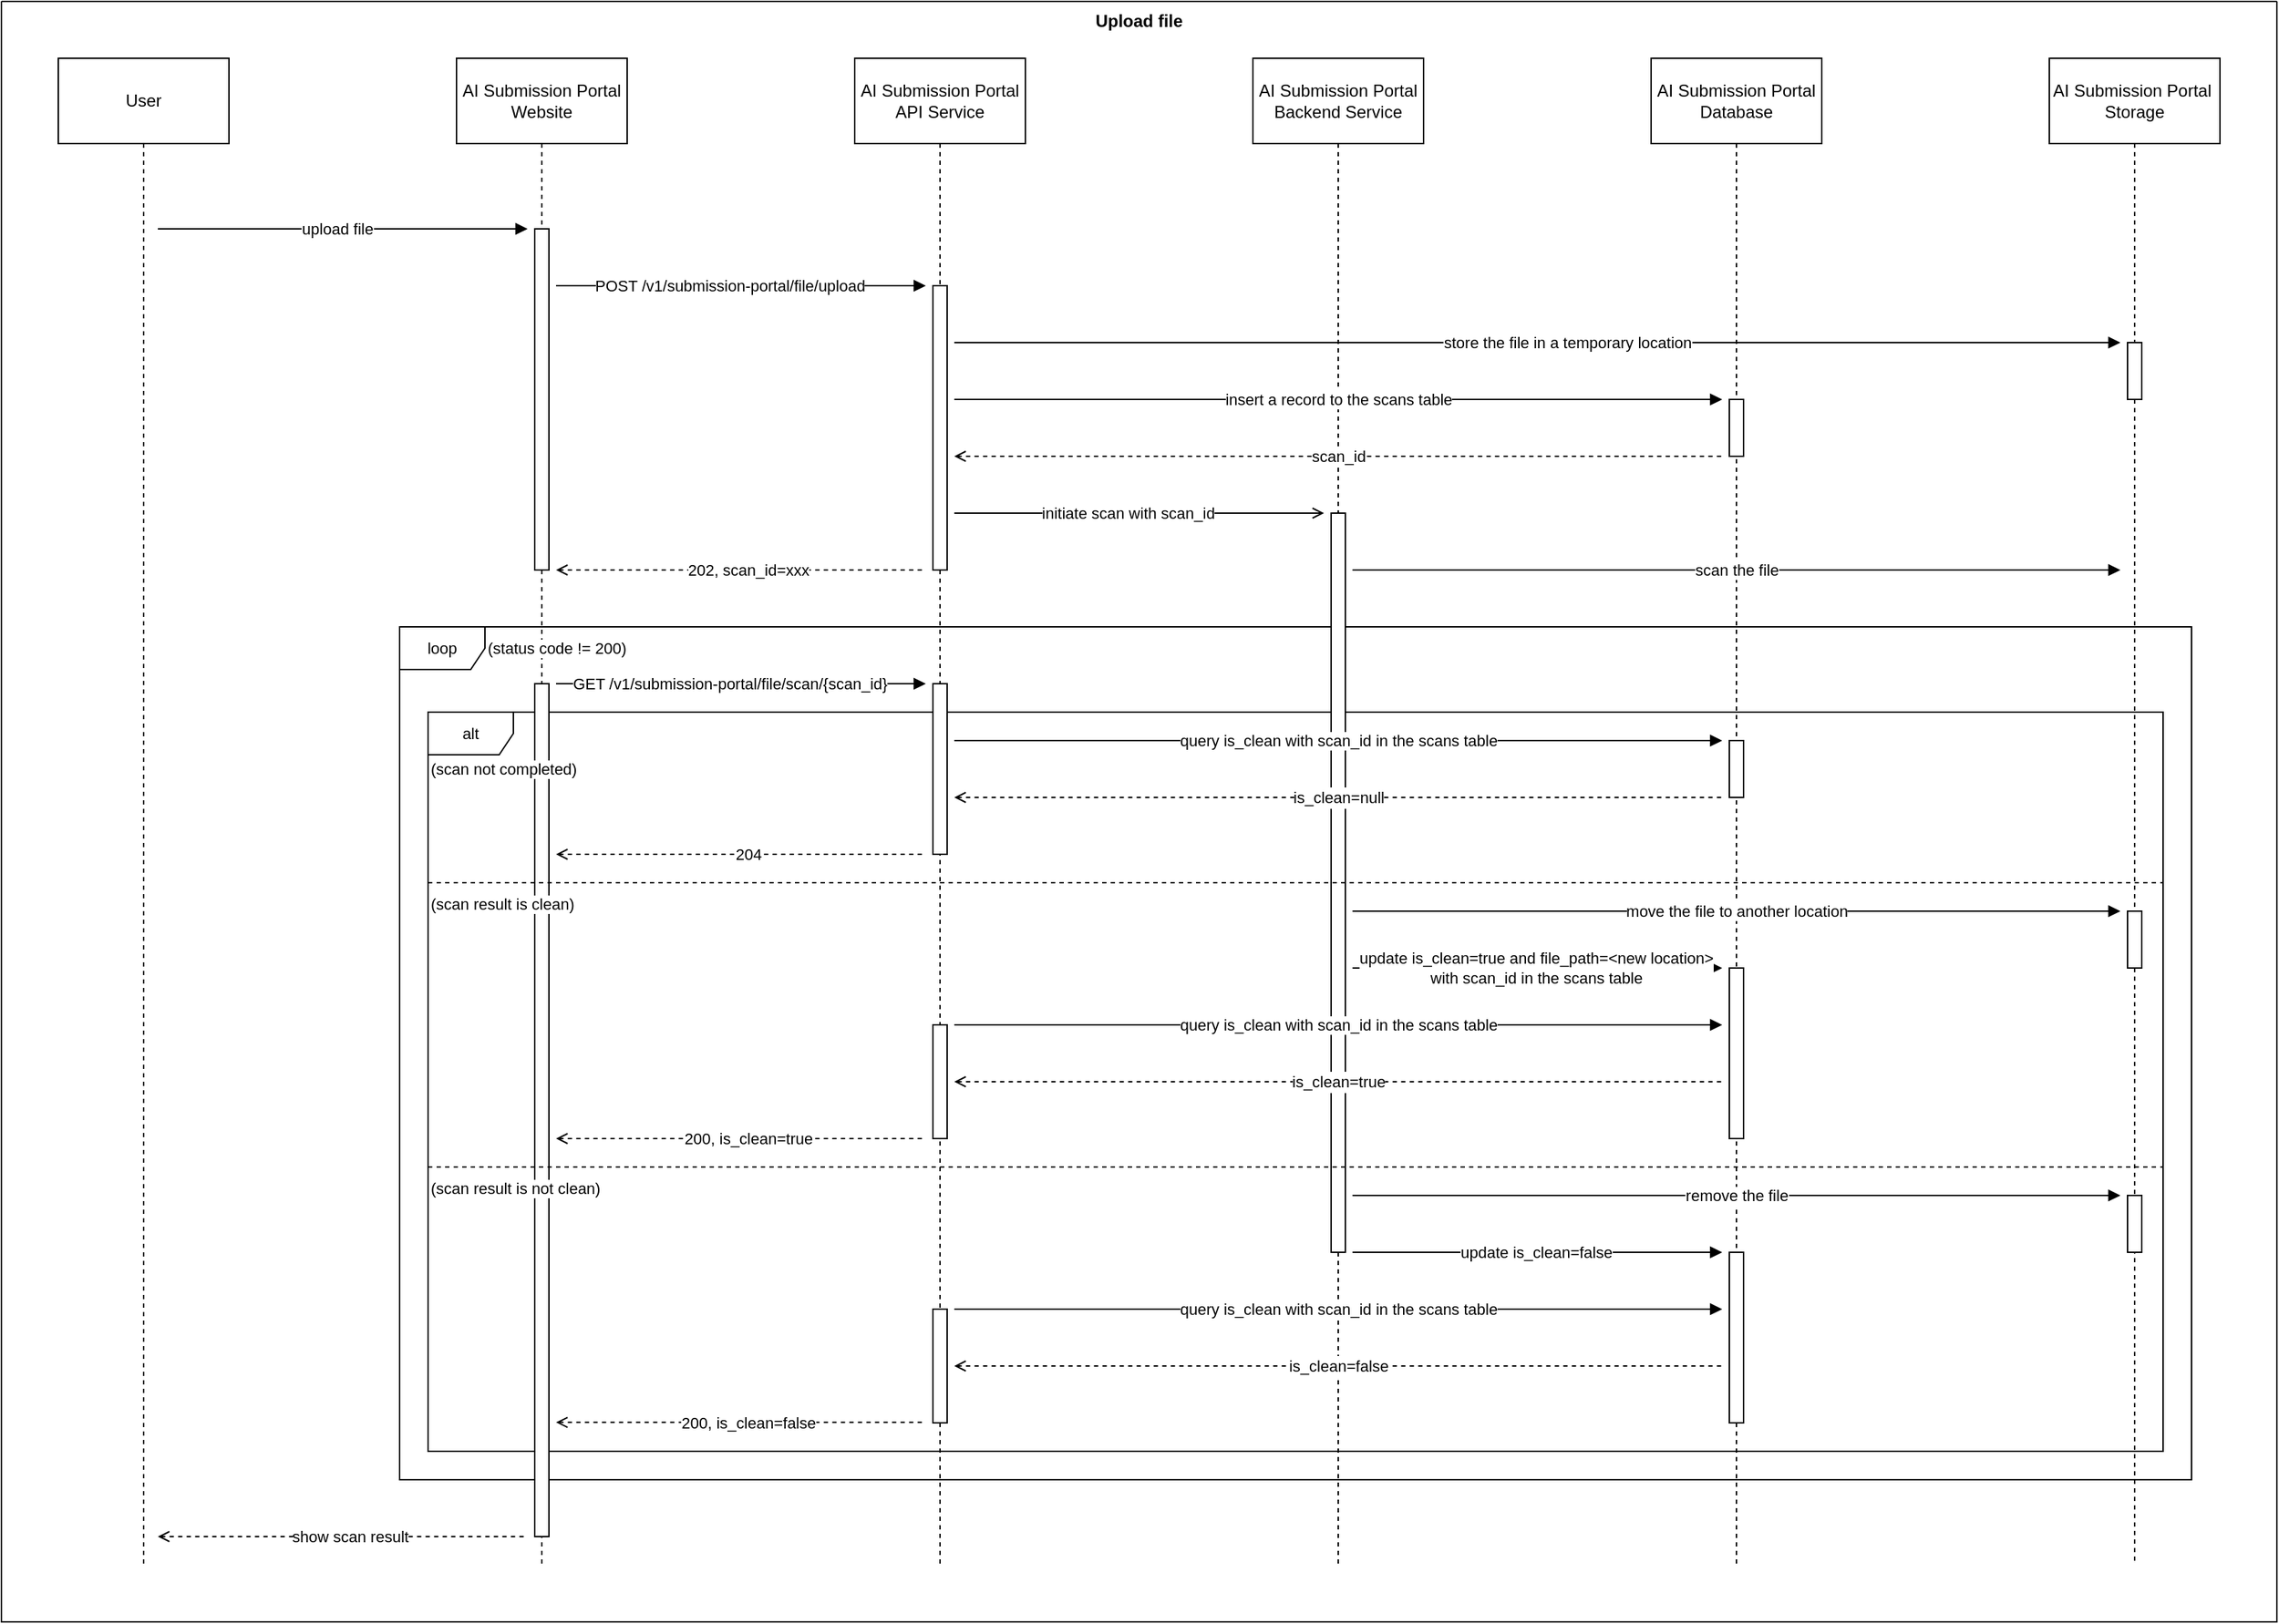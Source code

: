 <mxfile version="20.3.0" type="device" pages="20"><diagram id="__6tCUOGHM6-X8QDZpJ0" name="Upload file"><mxGraphModel dx="2039" dy="1109" grid="1" gridSize="10" guides="1" tooltips="1" connect="1" arrows="1" fold="1" page="1" pageScale="1" pageWidth="1169" pageHeight="827" math="0" shadow="0"><root><mxCell id="0"/><mxCell id="1" parent="0"/><mxCell id="XNRrUEl7mwGalgujBgcQ-1" value="Upload file" style="swimlane;startSize=0;strokeColor=default;fontFamily=Helvetica;fontSize=12;fontColor=default;fillColor=none;verticalAlign=top;" parent="1" vertex="1"><mxGeometry width="1600" height="1140" as="geometry"/></mxCell><mxCell id="XNRrUEl7mwGalgujBgcQ-67" value="" style="edgeStyle=orthogonalEdgeStyle;rounded=0;orthogonalLoop=1;jettySize=auto;html=1;exitX=0.5;exitY=1;exitDx=0;exitDy=0;dashed=1;fontFamily=Helvetica;fontSize=11;fontColor=default;startArrow=none;startFill=0;endArrow=none;endFill=0;" parent="XNRrUEl7mwGalgujBgcQ-1" source="XNRrUEl7mwGalgujBgcQ-18" target="XNRrUEl7mwGalgujBgcQ-66" edge="1"><mxGeometry relative="1" as="geometry"><mxPoint x="1500" y="860" as="targetPoint"/><mxPoint x="1500" y="100" as="sourcePoint"/></mxGeometry></mxCell><mxCell id="XNRrUEl7mwGalgujBgcQ-2" value="loop" style="shape=umlFrame;whiteSpace=wrap;html=1;fontSize=11;fillColor=none;labelBackgroundColor=default;" parent="XNRrUEl7mwGalgujBgcQ-1" vertex="1"><mxGeometry x="280" y="440" width="1260" height="600" as="geometry"/></mxCell><mxCell id="XNRrUEl7mwGalgujBgcQ-3" value="" style="edgeStyle=orthogonalEdgeStyle;rounded=0;orthogonalLoop=1;jettySize=auto;html=1;exitX=0.5;exitY=1;exitDx=0;exitDy=0;dashed=1;fontFamily=Helvetica;fontSize=12;fontColor=default;startArrow=none;startFill=0;endArrow=none;endFill=0;" parent="XNRrUEl7mwGalgujBgcQ-1" source="XNRrUEl7mwGalgujBgcQ-10" edge="1"><mxGeometry relative="1" as="geometry"><mxPoint x="940" y="1100" as="targetPoint"/><mxPoint x="940" y="100" as="sourcePoint"/></mxGeometry></mxCell><mxCell id="XNRrUEl7mwGalgujBgcQ-4" value="alt" style="shape=umlFrame;whiteSpace=wrap;html=1;fontSize=11;fillColor=none;labelBackgroundColor=default;" parent="XNRrUEl7mwGalgujBgcQ-1" vertex="1"><mxGeometry x="300" y="500" width="1220" height="520" as="geometry"/></mxCell><mxCell id="XNRrUEl7mwGalgujBgcQ-5" style="edgeStyle=orthogonalEdgeStyle;rounded=0;orthogonalLoop=1;jettySize=auto;html=1;exitX=0.5;exitY=1;exitDx=0;exitDy=0;dashed=1;fontFamily=Helvetica;fontSize=12;fontColor=default;startArrow=none;startFill=0;endArrow=none;endFill=0;" parent="XNRrUEl7mwGalgujBgcQ-1" source="XNRrUEl7mwGalgujBgcQ-9" edge="1"><mxGeometry relative="1" as="geometry"><mxPoint x="660" y="1100" as="targetPoint"/></mxGeometry></mxCell><mxCell id="XNRrUEl7mwGalgujBgcQ-6" style="edgeStyle=orthogonalEdgeStyle;rounded=0;orthogonalLoop=1;jettySize=auto;html=1;exitX=0.5;exitY=1;exitDx=0;exitDy=0;dashed=1;fontFamily=Helvetica;fontSize=12;fontColor=default;startArrow=none;startFill=0;endArrow=none;endFill=0;" parent="XNRrUEl7mwGalgujBgcQ-1" source="XNRrUEl7mwGalgujBgcQ-8" edge="1"><mxGeometry relative="1" as="geometry"><mxPoint x="380" y="1100" as="targetPoint"/></mxGeometry></mxCell><mxCell id="XNRrUEl7mwGalgujBgcQ-7" value="User" style="rounded=0;whiteSpace=wrap;html=1;strokeColor=default;" parent="XNRrUEl7mwGalgujBgcQ-1" vertex="1"><mxGeometry x="40" y="40" width="120" height="60" as="geometry"/></mxCell><mxCell id="XNRrUEl7mwGalgujBgcQ-8" value="AI Submission Portal Website" style="rounded=0;whiteSpace=wrap;html=1;strokeColor=default;" parent="XNRrUEl7mwGalgujBgcQ-1" vertex="1"><mxGeometry x="320" y="40" width="120" height="60" as="geometry"/></mxCell><mxCell id="XNRrUEl7mwGalgujBgcQ-9" value="AI Submission Portal API Service" style="rounded=0;whiteSpace=wrap;html=1;strokeColor=default;" parent="XNRrUEl7mwGalgujBgcQ-1" vertex="1"><mxGeometry x="600" y="40" width="120" height="60" as="geometry"/></mxCell><mxCell id="XNRrUEl7mwGalgujBgcQ-10" value="AI Submission Portal Backend Service" style="rounded=0;whiteSpace=wrap;html=1;strokeColor=default;" parent="XNRrUEl7mwGalgujBgcQ-1" vertex="1"><mxGeometry x="880" y="40" width="120" height="60" as="geometry"/></mxCell><mxCell id="XNRrUEl7mwGalgujBgcQ-11" value="" style="edgeStyle=orthogonalEdgeStyle;rounded=0;orthogonalLoop=1;jettySize=auto;html=1;exitX=0.5;exitY=1;exitDx=0;exitDy=0;dashed=1;fontFamily=Helvetica;fontSize=12;fontColor=default;startArrow=none;startFill=0;endArrow=none;endFill=0;" parent="XNRrUEl7mwGalgujBgcQ-1" source="XNRrUEl7mwGalgujBgcQ-7" edge="1"><mxGeometry relative="1" as="geometry"><mxPoint x="100" y="1100" as="targetPoint"/><mxPoint x="100" y="-1300" as="sourcePoint"/></mxGeometry></mxCell><mxCell id="XNRrUEl7mwGalgujBgcQ-12" value="" style="endArrow=block;html=1;rounded=0;shadow=0;edgeStyle=orthogonalEdgeStyle;endFill=1;" parent="XNRrUEl7mwGalgujBgcQ-1" edge="1"><mxGeometry width="50" height="50" relative="1" as="geometry"><mxPoint x="110" y="160" as="sourcePoint"/><mxPoint x="370" y="160" as="targetPoint"/><Array as="points"><mxPoint x="310" y="160"/><mxPoint x="310" y="160"/></Array></mxGeometry></mxCell><mxCell id="XNRrUEl7mwGalgujBgcQ-13" value="upload file" style="edgeLabel;html=1;align=center;verticalAlign=middle;resizable=0;points=[];" parent="XNRrUEl7mwGalgujBgcQ-12" vertex="1" connectable="0"><mxGeometry x="-0.414" y="1" relative="1" as="geometry"><mxPoint x="50" y="1" as="offset"/></mxGeometry></mxCell><mxCell id="XNRrUEl7mwGalgujBgcQ-14" value="" style="rounded=0;whiteSpace=wrap;html=1;strokeColor=default;" parent="XNRrUEl7mwGalgujBgcQ-1" vertex="1"><mxGeometry x="375" y="160" width="10" height="240" as="geometry"/></mxCell><mxCell id="XNRrUEl7mwGalgujBgcQ-15" style="edgeStyle=orthogonalEdgeStyle;rounded=0;orthogonalLoop=1;jettySize=auto;html=1;dashed=1;fontFamily=Helvetica;fontSize=11;fontColor=default;startArrow=none;startFill=0;endArrow=none;endFill=0;" parent="XNRrUEl7mwGalgujBgcQ-1" source="XNRrUEl7mwGalgujBgcQ-16" edge="1"><mxGeometry relative="1" as="geometry"><mxPoint x="1220" y="1100" as="targetPoint"/></mxGeometry></mxCell><mxCell id="XNRrUEl7mwGalgujBgcQ-16" value="AI Submission Portal Database" style="rounded=0;whiteSpace=wrap;html=1;strokeColor=default;" parent="XNRrUEl7mwGalgujBgcQ-1" vertex="1"><mxGeometry x="1160" y="40" width="120" height="60" as="geometry"/></mxCell><mxCell id="XNRrUEl7mwGalgujBgcQ-17" style="edgeStyle=orthogonalEdgeStyle;rounded=0;orthogonalLoop=1;jettySize=auto;html=1;exitX=0.5;exitY=1;exitDx=0;exitDy=0;dashed=1;fontFamily=Helvetica;fontSize=11;fontColor=default;startArrow=none;startFill=0;endArrow=none;endFill=0;" parent="XNRrUEl7mwGalgujBgcQ-1" source="XNRrUEl7mwGalgujBgcQ-66" edge="1"><mxGeometry relative="1" as="geometry"><mxPoint x="1500" y="1100" as="targetPoint"/></mxGeometry></mxCell><mxCell id="XNRrUEl7mwGalgujBgcQ-18" value="AI Submission Portal&amp;nbsp;&lt;br&gt;Storage" style="rounded=0;whiteSpace=wrap;html=1;strokeColor=default;" parent="XNRrUEl7mwGalgujBgcQ-1" vertex="1"><mxGeometry x="1440" y="40" width="120" height="60" as="geometry"/></mxCell><mxCell id="XNRrUEl7mwGalgujBgcQ-19" value="" style="endArrow=block;html=1;rounded=0;shadow=0;edgeStyle=orthogonalEdgeStyle;endFill=1;" parent="XNRrUEl7mwGalgujBgcQ-1" edge="1"><mxGeometry width="50" height="50" relative="1" as="geometry"><mxPoint x="390" y="200" as="sourcePoint"/><mxPoint x="650" y="200" as="targetPoint"/></mxGeometry></mxCell><mxCell id="XNRrUEl7mwGalgujBgcQ-20" value="POST /v1/submission-portal/file/upload" style="edgeLabel;html=1;align=center;verticalAlign=middle;resizable=0;points=[];" parent="XNRrUEl7mwGalgujBgcQ-19" vertex="1" connectable="0"><mxGeometry x="-0.414" y="1" relative="1" as="geometry"><mxPoint x="46" y="1" as="offset"/></mxGeometry></mxCell><mxCell id="XNRrUEl7mwGalgujBgcQ-21" value="" style="endArrow=block;html=1;rounded=0;shadow=0;edgeStyle=orthogonalEdgeStyle;endFill=1;" parent="XNRrUEl7mwGalgujBgcQ-1" edge="1"><mxGeometry width="50" height="50" relative="1" as="geometry"><mxPoint x="670" y="240" as="sourcePoint"/><mxPoint x="1490" y="240" as="targetPoint"/></mxGeometry></mxCell><mxCell id="XNRrUEl7mwGalgujBgcQ-22" value="store the file in a temporary location" style="edgeLabel;html=1;align=center;verticalAlign=middle;resizable=0;points=[];" parent="XNRrUEl7mwGalgujBgcQ-21" vertex="1" connectable="0"><mxGeometry x="-0.414" y="1" relative="1" as="geometry"><mxPoint x="190" y="1" as="offset"/></mxGeometry></mxCell><mxCell id="XNRrUEl7mwGalgujBgcQ-23" value="" style="rounded=0;whiteSpace=wrap;html=1;strokeColor=default;" parent="XNRrUEl7mwGalgujBgcQ-1" vertex="1"><mxGeometry x="655" y="200" width="10" height="200" as="geometry"/></mxCell><mxCell id="XNRrUEl7mwGalgujBgcQ-24" value="" style="endArrow=block;html=1;rounded=0;shadow=0;edgeStyle=orthogonalEdgeStyle;endFill=1;" parent="XNRrUEl7mwGalgujBgcQ-1" edge="1"><mxGeometry width="50" height="50" relative="1" as="geometry"><mxPoint x="670" y="280" as="sourcePoint"/><mxPoint x="1210" y="280" as="targetPoint"/></mxGeometry></mxCell><mxCell id="XNRrUEl7mwGalgujBgcQ-25" value="insert a record to the scans table" style="edgeLabel;html=1;align=center;verticalAlign=middle;resizable=0;points=[];" parent="XNRrUEl7mwGalgujBgcQ-24" vertex="1" connectable="0"><mxGeometry x="-0.414" y="1" relative="1" as="geometry"><mxPoint x="112" y="1" as="offset"/></mxGeometry></mxCell><mxCell id="XNRrUEl7mwGalgujBgcQ-26" value="" style="rounded=0;whiteSpace=wrap;html=1;strokeColor=default;" parent="XNRrUEl7mwGalgujBgcQ-1" vertex="1"><mxGeometry x="1215" y="280" width="10" height="40" as="geometry"/></mxCell><mxCell id="XNRrUEl7mwGalgujBgcQ-27" value="" style="rounded=0;whiteSpace=wrap;html=1;strokeColor=default;" parent="XNRrUEl7mwGalgujBgcQ-1" vertex="1"><mxGeometry x="1495" y="240" width="10" height="40" as="geometry"/></mxCell><mxCell id="XNRrUEl7mwGalgujBgcQ-28" value="" style="endArrow=none;html=1;rounded=0;shadow=0;edgeStyle=orthogonalEdgeStyle;startArrow=open;startFill=0;endFill=0;dashed=1;" parent="XNRrUEl7mwGalgujBgcQ-1" edge="1"><mxGeometry width="50" height="50" relative="1" as="geometry"><mxPoint x="670" y="320" as="sourcePoint"/><mxPoint x="1210" y="320" as="targetPoint"/></mxGeometry></mxCell><mxCell id="XNRrUEl7mwGalgujBgcQ-29" value="&lt;span style=&quot;font-size: 11px;&quot;&gt;scan_id&lt;/span&gt;" style="edgeLabel;html=1;align=center;verticalAlign=middle;resizable=0;points=[];fontSize=12;fontFamily=Helvetica;fontColor=default;" parent="XNRrUEl7mwGalgujBgcQ-28" vertex="1" connectable="0"><mxGeometry x="0.111" relative="1" as="geometry"><mxPoint x="-30" as="offset"/></mxGeometry></mxCell><mxCell id="XNRrUEl7mwGalgujBgcQ-30" value="" style="endArrow=open;html=1;rounded=0;shadow=0;edgeStyle=orthogonalEdgeStyle;endFill=0;" parent="XNRrUEl7mwGalgujBgcQ-1" edge="1"><mxGeometry width="50" height="50" relative="1" as="geometry"><mxPoint x="670" y="360" as="sourcePoint"/><mxPoint x="930" y="360" as="targetPoint"/></mxGeometry></mxCell><mxCell id="XNRrUEl7mwGalgujBgcQ-31" value="initiate scan with scan_id" style="edgeLabel;html=1;align=center;verticalAlign=middle;resizable=0;points=[];" parent="XNRrUEl7mwGalgujBgcQ-30" vertex="1" connectable="0"><mxGeometry x="-0.414" y="1" relative="1" as="geometry"><mxPoint x="46" y="1" as="offset"/></mxGeometry></mxCell><mxCell id="XNRrUEl7mwGalgujBgcQ-32" value="" style="rounded=0;whiteSpace=wrap;html=1;strokeColor=default;" parent="XNRrUEl7mwGalgujBgcQ-1" vertex="1"><mxGeometry x="935" y="360" width="10" height="520" as="geometry"/></mxCell><mxCell id="XNRrUEl7mwGalgujBgcQ-33" value="" style="endArrow=block;html=1;rounded=0;shadow=0;edgeStyle=orthogonalEdgeStyle;endFill=1;" parent="XNRrUEl7mwGalgujBgcQ-1" edge="1"><mxGeometry width="50" height="50" relative="1" as="geometry"><mxPoint x="950" y="400" as="sourcePoint"/><mxPoint x="1490" y="400" as="targetPoint"/></mxGeometry></mxCell><mxCell id="XNRrUEl7mwGalgujBgcQ-34" value="scan the file" style="edgeLabel;html=1;align=center;verticalAlign=middle;resizable=0;points=[];" parent="XNRrUEl7mwGalgujBgcQ-33" vertex="1" connectable="0"><mxGeometry x="-0.414" y="1" relative="1" as="geometry"><mxPoint x="112" y="1" as="offset"/></mxGeometry></mxCell><mxCell id="XNRrUEl7mwGalgujBgcQ-35" value="" style="endArrow=none;html=1;rounded=0;shadow=0;edgeStyle=orthogonalEdgeStyle;startArrow=open;startFill=0;endFill=0;dashed=1;" parent="XNRrUEl7mwGalgujBgcQ-1" edge="1"><mxGeometry width="50" height="50" relative="1" as="geometry"><mxPoint x="390" y="400" as="sourcePoint"/><mxPoint x="650" y="400" as="targetPoint"/></mxGeometry></mxCell><mxCell id="XNRrUEl7mwGalgujBgcQ-36" value="&lt;span style=&quot;font-size: 11px;&quot;&gt;202, scan_id=xxx&lt;/span&gt;" style="edgeLabel;html=1;align=center;verticalAlign=middle;resizable=0;points=[];fontSize=12;fontFamily=Helvetica;fontColor=default;" parent="XNRrUEl7mwGalgujBgcQ-35" vertex="1" connectable="0"><mxGeometry x="0.111" relative="1" as="geometry"><mxPoint x="-10" as="offset"/></mxGeometry></mxCell><mxCell id="XNRrUEl7mwGalgujBgcQ-37" value="" style="rounded=0;whiteSpace=wrap;html=1;strokeColor=default;" parent="XNRrUEl7mwGalgujBgcQ-1" vertex="1"><mxGeometry x="375" y="480" width="10" height="600" as="geometry"/></mxCell><mxCell id="XNRrUEl7mwGalgujBgcQ-38" value="" style="endArrow=block;html=1;rounded=0;shadow=0;edgeStyle=orthogonalEdgeStyle;endFill=1;" parent="XNRrUEl7mwGalgujBgcQ-1" edge="1"><mxGeometry width="50" height="50" relative="1" as="geometry"><mxPoint x="390" y="480" as="sourcePoint"/><mxPoint x="650" y="480" as="targetPoint"/></mxGeometry></mxCell><mxCell id="XNRrUEl7mwGalgujBgcQ-39" value="GET /v1/submission-portal/file/scan/{scan_id}" style="edgeLabel;html=1;align=center;verticalAlign=middle;resizable=0;points=[];" parent="XNRrUEl7mwGalgujBgcQ-38" vertex="1" connectable="0"><mxGeometry x="-0.414" y="1" relative="1" as="geometry"><mxPoint x="46" y="1" as="offset"/></mxGeometry></mxCell><mxCell id="XNRrUEl7mwGalgujBgcQ-40" value="" style="rounded=0;whiteSpace=wrap;html=1;strokeColor=default;" parent="XNRrUEl7mwGalgujBgcQ-1" vertex="1"><mxGeometry x="655" y="480" width="10" height="120" as="geometry"/></mxCell><mxCell id="XNRrUEl7mwGalgujBgcQ-41" value="" style="endArrow=block;html=1;rounded=0;shadow=0;edgeStyle=orthogonalEdgeStyle;endFill=1;" parent="XNRrUEl7mwGalgujBgcQ-1" edge="1"><mxGeometry width="50" height="50" relative="1" as="geometry"><mxPoint x="670" y="520" as="sourcePoint"/><mxPoint x="1210" y="520" as="targetPoint"/></mxGeometry></mxCell><mxCell id="XNRrUEl7mwGalgujBgcQ-42" value="query is_clean with scan_id in the scans table" style="edgeLabel;html=1;align=center;verticalAlign=middle;resizable=0;points=[];" parent="XNRrUEl7mwGalgujBgcQ-41" vertex="1" connectable="0"><mxGeometry x="-0.414" y="1" relative="1" as="geometry"><mxPoint x="112" y="1" as="offset"/></mxGeometry></mxCell><mxCell id="XNRrUEl7mwGalgujBgcQ-43" value="" style="rounded=0;whiteSpace=wrap;html=1;strokeColor=default;" parent="XNRrUEl7mwGalgujBgcQ-1" vertex="1"><mxGeometry x="1215" y="520" width="10" height="40" as="geometry"/></mxCell><mxCell id="XNRrUEl7mwGalgujBgcQ-44" value="" style="endArrow=none;html=1;rounded=0;shadow=0;edgeStyle=orthogonalEdgeStyle;startArrow=open;startFill=0;endFill=0;dashed=1;" parent="XNRrUEl7mwGalgujBgcQ-1" edge="1"><mxGeometry width="50" height="50" relative="1" as="geometry"><mxPoint x="670" y="560" as="sourcePoint"/><mxPoint x="1210" y="560" as="targetPoint"/></mxGeometry></mxCell><mxCell id="XNRrUEl7mwGalgujBgcQ-45" value="&lt;span style=&quot;font-size: 11px;&quot;&gt;is_clean=null&lt;/span&gt;" style="edgeLabel;html=1;align=center;verticalAlign=middle;resizable=0;points=[];fontSize=12;fontFamily=Helvetica;fontColor=default;" parent="XNRrUEl7mwGalgujBgcQ-44" vertex="1" connectable="0"><mxGeometry x="0.111" relative="1" as="geometry"><mxPoint x="-30" as="offset"/></mxGeometry></mxCell><mxCell id="XNRrUEl7mwGalgujBgcQ-46" value="" style="endArrow=none;html=1;rounded=0;shadow=0;edgeStyle=orthogonalEdgeStyle;startArrow=open;startFill=0;endFill=0;dashed=1;" parent="XNRrUEl7mwGalgujBgcQ-1" edge="1"><mxGeometry width="50" height="50" relative="1" as="geometry"><mxPoint x="390" y="600" as="sourcePoint"/><mxPoint x="650" y="600" as="targetPoint"/></mxGeometry></mxCell><mxCell id="XNRrUEl7mwGalgujBgcQ-47" value="&lt;span style=&quot;font-size: 11px;&quot;&gt;204&lt;/span&gt;" style="edgeLabel;html=1;align=center;verticalAlign=middle;resizable=0;points=[];fontSize=12;fontFamily=Helvetica;fontColor=default;" parent="XNRrUEl7mwGalgujBgcQ-46" vertex="1" connectable="0"><mxGeometry x="0.111" relative="1" as="geometry"><mxPoint x="-10" as="offset"/></mxGeometry></mxCell><mxCell id="XNRrUEl7mwGalgujBgcQ-48" value="" style="rounded=0;whiteSpace=wrap;html=1;strokeColor=default;" parent="XNRrUEl7mwGalgujBgcQ-1" vertex="1"><mxGeometry x="655" y="720" width="10" height="80" as="geometry"/></mxCell><mxCell id="XNRrUEl7mwGalgujBgcQ-49" value="" style="endArrow=block;html=1;rounded=0;shadow=0;edgeStyle=orthogonalEdgeStyle;endFill=1;" parent="XNRrUEl7mwGalgujBgcQ-1" edge="1"><mxGeometry width="50" height="50" relative="1" as="geometry"><mxPoint x="950" y="680" as="sourcePoint"/><mxPoint x="1210" y="680" as="targetPoint"/></mxGeometry></mxCell><mxCell id="XNRrUEl7mwGalgujBgcQ-50" value="update is_clean=true and file_path=&amp;lt;new location&amp;gt; &lt;br&gt;with scan_id&amp;nbsp;in the scans table" style="edgeLabel;html=1;align=center;verticalAlign=middle;resizable=0;points=[];" parent="XNRrUEl7mwGalgujBgcQ-49" vertex="1" connectable="0"><mxGeometry x="-0.414" y="1" relative="1" as="geometry"><mxPoint x="53" y="1" as="offset"/></mxGeometry></mxCell><mxCell id="XNRrUEl7mwGalgujBgcQ-51" value="" style="rounded=0;whiteSpace=wrap;html=1;strokeColor=default;" parent="XNRrUEl7mwGalgujBgcQ-1" vertex="1"><mxGeometry x="1215" y="680" width="10" height="120" as="geometry"/></mxCell><mxCell id="XNRrUEl7mwGalgujBgcQ-52" value="" style="endArrow=block;html=1;rounded=0;shadow=0;edgeStyle=orthogonalEdgeStyle;endFill=1;" parent="XNRrUEl7mwGalgujBgcQ-1" edge="1"><mxGeometry width="50" height="50" relative="1" as="geometry"><mxPoint x="670" y="720" as="sourcePoint"/><mxPoint x="1210" y="720" as="targetPoint"/></mxGeometry></mxCell><mxCell id="XNRrUEl7mwGalgujBgcQ-53" value="query is_clean with scan_id in the scans table" style="edgeLabel;html=1;align=center;verticalAlign=middle;resizable=0;points=[];" parent="XNRrUEl7mwGalgujBgcQ-52" vertex="1" connectable="0"><mxGeometry x="-0.414" y="1" relative="1" as="geometry"><mxPoint x="112" y="1" as="offset"/></mxGeometry></mxCell><mxCell id="XNRrUEl7mwGalgujBgcQ-54" value="" style="endArrow=none;html=1;rounded=0;shadow=0;edgeStyle=orthogonalEdgeStyle;startArrow=open;startFill=0;endFill=0;dashed=1;" parent="XNRrUEl7mwGalgujBgcQ-1" edge="1"><mxGeometry width="50" height="50" relative="1" as="geometry"><mxPoint x="670" y="760" as="sourcePoint"/><mxPoint x="1210" y="760" as="targetPoint"/></mxGeometry></mxCell><mxCell id="XNRrUEl7mwGalgujBgcQ-55" value="&lt;span style=&quot;font-size: 11px;&quot;&gt;is_clean=true&lt;/span&gt;" style="edgeLabel;html=1;align=center;verticalAlign=middle;resizable=0;points=[];fontSize=12;fontFamily=Helvetica;fontColor=default;" parent="XNRrUEl7mwGalgujBgcQ-54" vertex="1" connectable="0"><mxGeometry x="0.111" relative="1" as="geometry"><mxPoint x="-30" as="offset"/></mxGeometry></mxCell><mxCell id="XNRrUEl7mwGalgujBgcQ-56" value="" style="endArrow=none;html=1;rounded=0;shadow=0;edgeStyle=orthogonalEdgeStyle;startArrow=open;startFill=0;endFill=0;dashed=1;" parent="XNRrUEl7mwGalgujBgcQ-1" edge="1"><mxGeometry width="50" height="50" relative="1" as="geometry"><mxPoint x="390" y="800" as="sourcePoint"/><mxPoint x="650" y="800" as="targetPoint"/></mxGeometry></mxCell><mxCell id="XNRrUEl7mwGalgujBgcQ-57" value="&lt;span style=&quot;font-size: 11px;&quot;&gt;200, is_clean=true&lt;/span&gt;" style="edgeLabel;html=1;align=center;verticalAlign=middle;resizable=0;points=[];fontSize=12;fontFamily=Helvetica;fontColor=default;" parent="XNRrUEl7mwGalgujBgcQ-56" vertex="1" connectable="0"><mxGeometry x="0.111" relative="1" as="geometry"><mxPoint x="-10" as="offset"/></mxGeometry></mxCell><mxCell id="XNRrUEl7mwGalgujBgcQ-58" value="" style="endArrow=none;html=1;rounded=0;shadow=0;edgeStyle=orthogonalEdgeStyle;startArrow=open;startFill=0;endFill=0;dashed=1;" parent="XNRrUEl7mwGalgujBgcQ-1" edge="1"><mxGeometry width="50" height="50" relative="1" as="geometry"><mxPoint x="110" y="1080" as="sourcePoint"/><mxPoint x="370" y="1080" as="targetPoint"/></mxGeometry></mxCell><mxCell id="XNRrUEl7mwGalgujBgcQ-59" value="&lt;span style=&quot;font-size: 11px;&quot;&gt;show scan result&lt;/span&gt;" style="edgeLabel;html=1;align=center;verticalAlign=middle;resizable=0;points=[];fontSize=12;fontFamily=Helvetica;fontColor=default;" parent="XNRrUEl7mwGalgujBgcQ-58" vertex="1" connectable="0"><mxGeometry x="0.111" relative="1" as="geometry"><mxPoint x="-10" as="offset"/></mxGeometry></mxCell><mxCell id="XNRrUEl7mwGalgujBgcQ-60" value="" style="endArrow=none;dashed=1;html=1;rounded=0;fontFamily=Helvetica;fontSize=11;fontColor=default;" parent="XNRrUEl7mwGalgujBgcQ-1" edge="1"><mxGeometry width="50" height="50" relative="1" as="geometry"><mxPoint x="300" y="620" as="sourcePoint"/><mxPoint x="1520" y="620" as="targetPoint"/></mxGeometry></mxCell><mxCell id="XNRrUEl7mwGalgujBgcQ-61" value="(status code != 200)" style="text;html=1;align=left;verticalAlign=middle;resizable=0;points=[];autosize=1;strokeColor=none;fillColor=none;fontSize=11;labelBackgroundColor=default;" parent="XNRrUEl7mwGalgujBgcQ-1" vertex="1"><mxGeometry x="340" y="440" width="120" height="30" as="geometry"/></mxCell><mxCell id="XNRrUEl7mwGalgujBgcQ-62" value="(scan not completed)" style="text;html=1;align=left;verticalAlign=middle;resizable=0;points=[];autosize=1;strokeColor=none;fillColor=none;fontSize=11;labelBackgroundColor=default;" parent="XNRrUEl7mwGalgujBgcQ-1" vertex="1"><mxGeometry x="300" y="525" width="130" height="30" as="geometry"/></mxCell><mxCell id="XNRrUEl7mwGalgujBgcQ-63" value="(scan result is clean)" style="text;html=1;align=left;verticalAlign=middle;resizable=0;points=[];autosize=1;strokeColor=none;fillColor=none;fontSize=11;labelBackgroundColor=default;" parent="XNRrUEl7mwGalgujBgcQ-1" vertex="1"><mxGeometry x="300" y="620" width="120" height="30" as="geometry"/></mxCell><mxCell id="XNRrUEl7mwGalgujBgcQ-64" value="" style="endArrow=block;html=1;rounded=0;shadow=0;edgeStyle=orthogonalEdgeStyle;endFill=1;" parent="XNRrUEl7mwGalgujBgcQ-1" edge="1"><mxGeometry width="50" height="50" relative="1" as="geometry"><mxPoint x="950" y="640" as="sourcePoint"/><mxPoint x="1490" y="640" as="targetPoint"/><Array as="points"><mxPoint x="1490" y="640"/><mxPoint x="1490" y="640"/></Array></mxGeometry></mxCell><mxCell id="XNRrUEl7mwGalgujBgcQ-65" value="move the file to another location" style="edgeLabel;html=1;align=center;verticalAlign=middle;resizable=0;points=[];" parent="XNRrUEl7mwGalgujBgcQ-64" vertex="1" connectable="0"><mxGeometry x="-0.414" y="1" relative="1" as="geometry"><mxPoint x="112" y="1" as="offset"/></mxGeometry></mxCell><mxCell id="XNRrUEl7mwGalgujBgcQ-66" value="" style="rounded=0;whiteSpace=wrap;html=1;strokeColor=default;" parent="XNRrUEl7mwGalgujBgcQ-1" vertex="1"><mxGeometry x="1495" y="640" width="10" height="40" as="geometry"/></mxCell><mxCell id="XNRrUEl7mwGalgujBgcQ-68" value="" style="endArrow=none;dashed=1;html=1;rounded=0;fontFamily=Helvetica;fontSize=11;fontColor=default;" parent="XNRrUEl7mwGalgujBgcQ-1" edge="1"><mxGeometry width="50" height="50" relative="1" as="geometry"><mxPoint x="300" y="820" as="sourcePoint"/><mxPoint x="1520" y="820" as="targetPoint"/></mxGeometry></mxCell><mxCell id="XNRrUEl7mwGalgujBgcQ-69" value="" style="rounded=0;whiteSpace=wrap;html=1;strokeColor=default;" parent="XNRrUEl7mwGalgujBgcQ-1" vertex="1"><mxGeometry x="655" y="920" width="10" height="80" as="geometry"/></mxCell><mxCell id="XNRrUEl7mwGalgujBgcQ-70" value="" style="endArrow=block;html=1;rounded=0;shadow=0;edgeStyle=orthogonalEdgeStyle;endFill=1;" parent="XNRrUEl7mwGalgujBgcQ-1" edge="1"><mxGeometry width="50" height="50" relative="1" as="geometry"><mxPoint x="950" y="880" as="sourcePoint"/><mxPoint x="1210" y="880" as="targetPoint"/></mxGeometry></mxCell><mxCell id="XNRrUEl7mwGalgujBgcQ-71" value="update is_clean=false" style="edgeLabel;html=1;align=center;verticalAlign=middle;resizable=0;points=[];" parent="XNRrUEl7mwGalgujBgcQ-70" vertex="1" connectable="0"><mxGeometry x="-0.414" y="1" relative="1" as="geometry"><mxPoint x="53" y="1" as="offset"/></mxGeometry></mxCell><mxCell id="XNRrUEl7mwGalgujBgcQ-72" value="" style="rounded=0;whiteSpace=wrap;html=1;strokeColor=default;" parent="XNRrUEl7mwGalgujBgcQ-1" vertex="1"><mxGeometry x="1215" y="880" width="10" height="120" as="geometry"/></mxCell><mxCell id="XNRrUEl7mwGalgujBgcQ-73" value="" style="endArrow=block;html=1;rounded=0;shadow=0;edgeStyle=orthogonalEdgeStyle;endFill=1;" parent="XNRrUEl7mwGalgujBgcQ-1" edge="1"><mxGeometry width="50" height="50" relative="1" as="geometry"><mxPoint x="670" y="920" as="sourcePoint"/><mxPoint x="1210" y="920" as="targetPoint"/></mxGeometry></mxCell><mxCell id="XNRrUEl7mwGalgujBgcQ-74" value="query is_clean with scan_id in the scans table" style="edgeLabel;html=1;align=center;verticalAlign=middle;resizable=0;points=[];" parent="XNRrUEl7mwGalgujBgcQ-73" vertex="1" connectable="0"><mxGeometry x="-0.414" y="1" relative="1" as="geometry"><mxPoint x="112" y="1" as="offset"/></mxGeometry></mxCell><mxCell id="XNRrUEl7mwGalgujBgcQ-75" value="" style="endArrow=none;html=1;rounded=0;shadow=0;edgeStyle=orthogonalEdgeStyle;startArrow=open;startFill=0;endFill=0;dashed=1;" parent="XNRrUEl7mwGalgujBgcQ-1" edge="1"><mxGeometry width="50" height="50" relative="1" as="geometry"><mxPoint x="670" y="960" as="sourcePoint"/><mxPoint x="1210" y="960" as="targetPoint"/></mxGeometry></mxCell><mxCell id="XNRrUEl7mwGalgujBgcQ-76" value="&lt;span style=&quot;font-size: 11px;&quot;&gt;is_clean=false&lt;/span&gt;" style="edgeLabel;html=1;align=center;verticalAlign=middle;resizable=0;points=[];fontSize=12;fontFamily=Helvetica;fontColor=default;" parent="XNRrUEl7mwGalgujBgcQ-75" vertex="1" connectable="0"><mxGeometry x="0.111" relative="1" as="geometry"><mxPoint x="-30" as="offset"/></mxGeometry></mxCell><mxCell id="XNRrUEl7mwGalgujBgcQ-77" value="" style="endArrow=block;html=1;rounded=0;shadow=0;edgeStyle=orthogonalEdgeStyle;endFill=1;" parent="XNRrUEl7mwGalgujBgcQ-1" edge="1"><mxGeometry width="50" height="50" relative="1" as="geometry"><mxPoint x="950" y="840" as="sourcePoint"/><mxPoint x="1490" y="840" as="targetPoint"/><Array as="points"><mxPoint x="1490" y="840"/><mxPoint x="1490" y="840"/></Array></mxGeometry></mxCell><mxCell id="XNRrUEl7mwGalgujBgcQ-78" value="remove the file" style="edgeLabel;html=1;align=center;verticalAlign=middle;resizable=0;points=[];" parent="XNRrUEl7mwGalgujBgcQ-77" vertex="1" connectable="0"><mxGeometry x="-0.414" y="1" relative="1" as="geometry"><mxPoint x="112" y="1" as="offset"/></mxGeometry></mxCell><mxCell id="XNRrUEl7mwGalgujBgcQ-79" value="" style="rounded=0;whiteSpace=wrap;html=1;strokeColor=default;" parent="XNRrUEl7mwGalgujBgcQ-1" vertex="1"><mxGeometry x="1495" y="840" width="10" height="40" as="geometry"/></mxCell><mxCell id="XNRrUEl7mwGalgujBgcQ-80" value="(scan result is not clean)" style="text;html=1;align=left;verticalAlign=middle;resizable=0;points=[];autosize=1;strokeColor=none;fillColor=none;fontSize=11;labelBackgroundColor=default;" parent="XNRrUEl7mwGalgujBgcQ-1" vertex="1"><mxGeometry x="300" y="820" width="140" height="30" as="geometry"/></mxCell><mxCell id="XNRrUEl7mwGalgujBgcQ-81" value="" style="endArrow=none;html=1;rounded=0;shadow=0;edgeStyle=orthogonalEdgeStyle;startArrow=open;startFill=0;endFill=0;dashed=1;" parent="XNRrUEl7mwGalgujBgcQ-1" edge="1"><mxGeometry width="50" height="50" relative="1" as="geometry"><mxPoint x="390" y="999.67" as="sourcePoint"/><mxPoint x="650" y="999.67" as="targetPoint"/></mxGeometry></mxCell><mxCell id="XNRrUEl7mwGalgujBgcQ-82" value="&lt;span style=&quot;font-size: 11px;&quot;&gt;200, is_clean=false&lt;/span&gt;" style="edgeLabel;html=1;align=center;verticalAlign=middle;resizable=0;points=[];fontSize=12;fontFamily=Helvetica;fontColor=default;" parent="XNRrUEl7mwGalgujBgcQ-81" vertex="1" connectable="0"><mxGeometry x="0.111" relative="1" as="geometry"><mxPoint x="-10" as="offset"/></mxGeometry></mxCell></root></mxGraphModel></diagram><diagram id="SnI7DmTplFTMfrxiYz7X" name="Get reference data"><mxGraphModel dx="1562" dy="165" grid="1" gridSize="10" guides="1" tooltips="1" connect="1" arrows="1" fold="1" page="1" pageScale="1" pageWidth="1169" pageHeight="827" math="0" shadow="0"><root><mxCell id="0"/><mxCell id="1" parent="0"/><mxCell id="zsbIMhCkTPZfoGf-aglO-1" value="Get reference data" style="swimlane;startSize=0;labelBackgroundColor=default;fontSize=11;fillColor=none;verticalAlign=top;" parent="1" vertex="1"><mxGeometry x="40" y="880" width="1060" height="700" as="geometry"><mxRectangle y="540" width="140" height="30" as="alternateBounds"/></mxGeometry></mxCell><mxCell id="zsbIMhCkTPZfoGf-aglO-2" style="edgeStyle=orthogonalEdgeStyle;rounded=0;orthogonalLoop=1;jettySize=auto;html=1;exitX=0.5;exitY=1;exitDx=0;exitDy=0;dashed=1;fontFamily=Helvetica;fontSize=12;fontColor=default;startArrow=none;startFill=0;endArrow=none;endFill=0;" parent="zsbIMhCkTPZfoGf-aglO-1" source="zsbIMhCkTPZfoGf-aglO-8" edge="1"><mxGeometry relative="1" as="geometry"><mxPoint x="660" y="660" as="targetPoint"/></mxGeometry></mxCell><mxCell id="zsbIMhCkTPZfoGf-aglO-3" style="edgeStyle=orthogonalEdgeStyle;rounded=0;orthogonalLoop=1;jettySize=auto;html=1;exitX=0.5;exitY=1;exitDx=0;exitDy=0;dashed=1;fontFamily=Helvetica;fontSize=12;fontColor=default;startArrow=none;startFill=0;endArrow=none;endFill=0;" parent="zsbIMhCkTPZfoGf-aglO-1" source="zsbIMhCkTPZfoGf-aglO-9" edge="1"><mxGeometry relative="1" as="geometry"><mxPoint x="940" y="660" as="targetPoint"/></mxGeometry></mxCell><mxCell id="zsbIMhCkTPZfoGf-aglO-4" style="edgeStyle=orthogonalEdgeStyle;rounded=0;orthogonalLoop=1;jettySize=auto;html=1;exitX=0.5;exitY=1;exitDx=0;exitDy=0;dashed=1;fontFamily=Helvetica;fontSize=12;fontColor=default;startArrow=none;startFill=0;endArrow=none;endFill=0;" parent="zsbIMhCkTPZfoGf-aglO-1" source="zsbIMhCkTPZfoGf-aglO-7" edge="1"><mxGeometry relative="1" as="geometry"><mxPoint x="380" y="660" as="targetPoint"/></mxGeometry></mxCell><mxCell id="zsbIMhCkTPZfoGf-aglO-5" value="alt" style="shape=umlFrame;whiteSpace=wrap;html=1;fontSize=11;fillColor=none;labelBackgroundColor=default;" parent="zsbIMhCkTPZfoGf-aglO-1" vertex="1"><mxGeometry x="300" y="180" width="720" height="400" as="geometry"/></mxCell><mxCell id="zsbIMhCkTPZfoGf-aglO-6" value="User" style="rounded=0;whiteSpace=wrap;html=1;strokeColor=default;" parent="zsbIMhCkTPZfoGf-aglO-1" vertex="1"><mxGeometry x="40" y="40" width="120" height="60" as="geometry"/></mxCell><mxCell id="zsbIMhCkTPZfoGf-aglO-7" value="AI Submission Portal Website" style="rounded=0;whiteSpace=wrap;html=1;strokeColor=default;" parent="zsbIMhCkTPZfoGf-aglO-1" vertex="1"><mxGeometry x="320" y="40" width="120" height="60" as="geometry"/></mxCell><mxCell id="zsbIMhCkTPZfoGf-aglO-8" value="AI Submission Portal API Service" style="rounded=0;whiteSpace=wrap;html=1;strokeColor=default;" parent="zsbIMhCkTPZfoGf-aglO-1" vertex="1"><mxGeometry x="600" y="40" width="120" height="60" as="geometry"/></mxCell><mxCell id="zsbIMhCkTPZfoGf-aglO-9" value="AI Submission Portal Database" style="rounded=0;whiteSpace=wrap;html=1;strokeColor=default;" parent="zsbIMhCkTPZfoGf-aglO-1" vertex="1"><mxGeometry x="880" y="40" width="120" height="60" as="geometry"/></mxCell><mxCell id="zsbIMhCkTPZfoGf-aglO-10" value="" style="edgeStyle=orthogonalEdgeStyle;rounded=0;orthogonalLoop=1;jettySize=auto;html=1;exitX=0.5;exitY=1;exitDx=0;exitDy=0;dashed=1;fontFamily=Helvetica;fontSize=12;fontColor=default;startArrow=none;startFill=0;endArrow=none;endFill=0;" parent="zsbIMhCkTPZfoGf-aglO-1" source="zsbIMhCkTPZfoGf-aglO-6" edge="1"><mxGeometry relative="1" as="geometry"><mxPoint x="100" y="660" as="targetPoint"/><mxPoint x="100" y="-1100" as="sourcePoint"/></mxGeometry></mxCell><mxCell id="zsbIMhCkTPZfoGf-aglO-11" value="" style="endArrow=block;html=1;rounded=0;shadow=0;edgeStyle=orthogonalEdgeStyle;endFill=1;" parent="zsbIMhCkTPZfoGf-aglO-1" edge="1"><mxGeometry width="50" height="50" relative="1" as="geometry"><mxPoint x="110" y="160" as="sourcePoint"/><mxPoint x="370" y="160" as="targetPoint"/><Array as="points"><mxPoint x="310" y="160"/><mxPoint x="310" y="160"/></Array></mxGeometry></mxCell><mxCell id="zsbIMhCkTPZfoGf-aglO-12" value="navigate to page required reference data&lt;br&gt;(e.g. form filling)" style="edgeLabel;html=1;align=center;verticalAlign=middle;resizable=0;points=[];" parent="zsbIMhCkTPZfoGf-aglO-11" vertex="1" connectable="0"><mxGeometry x="-0.414" y="1" relative="1" as="geometry"><mxPoint x="50" y="1" as="offset"/></mxGeometry></mxCell><mxCell id="zsbIMhCkTPZfoGf-aglO-13" value="" style="rounded=0;whiteSpace=wrap;html=1;strokeColor=default;" parent="zsbIMhCkTPZfoGf-aglO-1" vertex="1"><mxGeometry x="375" y="160" width="10" height="480" as="geometry"/></mxCell><mxCell id="zsbIMhCkTPZfoGf-aglO-14" value="" style="endArrow=block;html=1;rounded=0;shadow=0;edgeStyle=orthogonalEdgeStyle;endFill=1;" parent="zsbIMhCkTPZfoGf-aglO-1" edge="1"><mxGeometry width="50" height="50" relative="1" as="geometry"><mxPoint x="390" y="200" as="sourcePoint"/><mxPoint x="650" y="200" as="targetPoint"/><Array as="points"><mxPoint x="590" y="200"/></Array></mxGeometry></mxCell><mxCell id="zsbIMhCkTPZfoGf-aglO-15" value="GET /v1/submission-portal/&lt;br&gt;references?={key1,key2,...}" style="edgeLabel;html=1;align=center;verticalAlign=middle;resizable=0;points=[];" parent="zsbIMhCkTPZfoGf-aglO-14" vertex="1" connectable="0"><mxGeometry x="-0.414" y="1" relative="1" as="geometry"><mxPoint x="54" y="1" as="offset"/></mxGeometry></mxCell><mxCell id="zsbIMhCkTPZfoGf-aglO-16" value="" style="rounded=0;whiteSpace=wrap;html=1;strokeColor=default;" parent="zsbIMhCkTPZfoGf-aglO-1" vertex="1"><mxGeometry x="655" y="200" width="10" height="120" as="geometry"/></mxCell><mxCell id="zsbIMhCkTPZfoGf-aglO-17" value="" style="endArrow=block;html=1;rounded=0;shadow=0;edgeStyle=orthogonalEdgeStyle;endFill=1;" parent="zsbIMhCkTPZfoGf-aglO-1" edge="1"><mxGeometry width="50" height="50" relative="1" as="geometry"><mxPoint x="670" y="240" as="sourcePoint"/><mxPoint x="930" y="240" as="targetPoint"/><Array as="points"><mxPoint x="800" y="240"/><mxPoint x="935" y="240"/></Array></mxGeometry></mxCell><mxCell id="zsbIMhCkTPZfoGf-aglO-18" value="query references in references table" style="edgeLabel;html=1;align=center;verticalAlign=middle;resizable=0;points=[];" parent="zsbIMhCkTPZfoGf-aglO-17" vertex="1" connectable="0"><mxGeometry x="-0.414" y="1" relative="1" as="geometry"><mxPoint x="54" y="1" as="offset"/></mxGeometry></mxCell><mxCell id="zsbIMhCkTPZfoGf-aglO-19" value="" style="rounded=0;whiteSpace=wrap;html=1;strokeColor=default;" parent="zsbIMhCkTPZfoGf-aglO-1" vertex="1"><mxGeometry x="935" y="240" width="10" height="40" as="geometry"/></mxCell><mxCell id="zsbIMhCkTPZfoGf-aglO-20" value="" style="endArrow=none;html=1;rounded=0;shadow=0;edgeStyle=orthogonalEdgeStyle;startArrow=open;startFill=0;endFill=0;dashed=1;" parent="zsbIMhCkTPZfoGf-aglO-1" edge="1"><mxGeometry width="50" height="50" relative="1" as="geometry"><mxPoint x="670" y="280" as="sourcePoint"/><mxPoint x="930" y="280" as="targetPoint"/><Array as="points"><mxPoint x="870" y="280"/><mxPoint x="870" y="280"/></Array></mxGeometry></mxCell><mxCell id="zsbIMhCkTPZfoGf-aglO-21" value="&lt;span style=&quot;font-size: 11px;&quot;&gt;{key1: [i1, i2, i3, ...], {key2: [i1, i2, i3, ...], ...}&lt;/span&gt;" style="edgeLabel;html=1;align=center;verticalAlign=middle;resizable=0;points=[];fontSize=12;fontFamily=Helvetica;fontColor=default;" parent="zsbIMhCkTPZfoGf-aglO-20" vertex="1" connectable="0"><mxGeometry x="0.111" relative="1" as="geometry"><mxPoint x="-10" as="offset"/></mxGeometry></mxCell><mxCell id="zsbIMhCkTPZfoGf-aglO-22" value="" style="endArrow=none;html=1;rounded=0;shadow=0;edgeStyle=orthogonalEdgeStyle;startArrow=open;startFill=0;endFill=0;dashed=1;" parent="zsbIMhCkTPZfoGf-aglO-1" edge="1"><mxGeometry width="50" height="50" relative="1" as="geometry"><mxPoint x="390" y="320" as="sourcePoint"/><mxPoint x="650" y="320" as="targetPoint"/><Array as="points"><mxPoint x="590" y="320"/><mxPoint x="590" y="320"/></Array></mxGeometry></mxCell><mxCell id="zsbIMhCkTPZfoGf-aglO-23" value="&lt;span style=&quot;font-size: 11px;&quot;&gt;{key1: [i1, i2, i3, ...], {key2: [i1, i2, i3, ...], ...}&lt;/span&gt;" style="edgeLabel;html=1;align=center;verticalAlign=middle;resizable=0;points=[];fontSize=12;fontFamily=Helvetica;fontColor=default;" parent="zsbIMhCkTPZfoGf-aglO-22" vertex="1" connectable="0"><mxGeometry x="0.111" relative="1" as="geometry"><mxPoint x="-10" as="offset"/></mxGeometry></mxCell><mxCell id="zsbIMhCkTPZfoGf-aglO-24" value="" style="rounded=0;whiteSpace=wrap;html=1;strokeColor=default;" parent="zsbIMhCkTPZfoGf-aglO-1" vertex="1"><mxGeometry x="380" y="400" width="10" height="40" as="geometry"/></mxCell><mxCell id="zsbIMhCkTPZfoGf-aglO-25" value="" style="rounded=0;whiteSpace=wrap;html=1;strokeColor=default;" parent="zsbIMhCkTPZfoGf-aglO-1" vertex="1"><mxGeometry x="380" y="520" width="10" height="40" as="geometry"/></mxCell><mxCell id="zsbIMhCkTPZfoGf-aglO-26" value="" style="endArrow=block;html=1;rounded=0;shadow=0;edgeStyle=orthogonalEdgeStyle;endFill=1;exitX=1.035;exitY=0.466;exitDx=0;exitDy=0;exitPerimeter=0;" parent="zsbIMhCkTPZfoGf-aglO-1" edge="1"><mxGeometry width="50" height="50" relative="1" as="geometry"><mxPoint x="390" y="360.38" as="sourcePoint"/><mxPoint x="390" y="400" as="targetPoint"/><Array as="points"><mxPoint x="445" y="360"/><mxPoint x="445" y="400"/></Array></mxGeometry></mxCell><mxCell id="zsbIMhCkTPZfoGf-aglO-27" value="Store result in cache" style="edgeLabel;html=1;align=center;verticalAlign=middle;resizable=0;points=[];" parent="zsbIMhCkTPZfoGf-aglO-26" vertex="1" connectable="0"><mxGeometry x="-0.064" relative="1" as="geometry"><mxPoint x="5" y="5" as="offset"/></mxGeometry></mxCell><mxCell id="zsbIMhCkTPZfoGf-aglO-28" value="" style="endArrow=block;html=1;rounded=0;shadow=0;edgeStyle=orthogonalEdgeStyle;endFill=1;exitX=1.035;exitY=0.466;exitDx=0;exitDy=0;exitPerimeter=0;" parent="zsbIMhCkTPZfoGf-aglO-1" edge="1"><mxGeometry width="50" height="50" relative="1" as="geometry"><mxPoint x="390" y="480.38" as="sourcePoint"/><mxPoint x="390" y="520" as="targetPoint"/><Array as="points"><mxPoint x="445" y="480"/><mxPoint x="445" y="520"/></Array></mxGeometry></mxCell><mxCell id="zsbIMhCkTPZfoGf-aglO-29" value="Retrieve result in cache" style="edgeLabel;html=1;align=center;verticalAlign=middle;resizable=0;points=[];" parent="zsbIMhCkTPZfoGf-aglO-28" vertex="1" connectable="0"><mxGeometry x="-0.064" relative="1" as="geometry"><mxPoint x="5" y="5" as="offset"/></mxGeometry></mxCell><mxCell id="zsbIMhCkTPZfoGf-aglO-30" value="" style="endArrow=none;dashed=1;html=1;rounded=0;fontSize=11;exitX=0.001;exitY=0.511;exitDx=0;exitDy=0;exitPerimeter=0;entryX=1;entryY=0.511;entryDx=0;entryDy=0;entryPerimeter=0;" parent="zsbIMhCkTPZfoGf-aglO-1" edge="1"><mxGeometry width="50" height="50" relative="1" as="geometry"><mxPoint x="300.72" y="460.0" as="sourcePoint"/><mxPoint x="1020" y="460.0" as="targetPoint"/></mxGeometry></mxCell><mxCell id="zsbIMhCkTPZfoGf-aglO-31" value="(initial reuqest)" style="text;html=1;align=left;verticalAlign=middle;resizable=0;points=[];autosize=1;strokeColor=none;fillColor=none;fontSize=11;labelBackgroundColor=default;" parent="zsbIMhCkTPZfoGf-aglO-1" vertex="1"><mxGeometry x="300" y="210" width="100" height="30" as="geometry"/></mxCell><mxCell id="zsbIMhCkTPZfoGf-aglO-32" value="(subsequent request)" style="text;html=1;align=left;verticalAlign=middle;resizable=0;points=[];autosize=1;strokeColor=none;fillColor=none;fontSize=11;labelBackgroundColor=default;" parent="zsbIMhCkTPZfoGf-aglO-1" vertex="1"><mxGeometry x="300" y="460" width="130" height="30" as="geometry"/></mxCell><mxCell id="lZhcjcg5BmrlGxpnmwaN-1" value="" style="endArrow=block;html=1;rounded=0;shadow=0;edgeStyle=orthogonalEdgeStyle;endFill=1;" parent="zsbIMhCkTPZfoGf-aglO-1" edge="1"><mxGeometry width="50" height="50" relative="1" as="geometry"><mxPoint x="110" y="600" as="sourcePoint"/><mxPoint x="370" y="600" as="targetPoint"/><Array as="points"><mxPoint x="310" y="600"/><mxPoint x="310" y="600"/></Array></mxGeometry></mxCell><mxCell id="lZhcjcg5BmrlGxpnmwaN-2" value="click dropdown list" style="edgeLabel;html=1;align=center;verticalAlign=middle;resizable=0;points=[];" parent="lZhcjcg5BmrlGxpnmwaN-1" vertex="1" connectable="0"><mxGeometry x="-0.414" y="1" relative="1" as="geometry"><mxPoint x="50" y="1" as="offset"/></mxGeometry></mxCell><mxCell id="zsbIMhCkTPZfoGf-aglO-33" value="" style="endArrow=none;html=1;rounded=0;shadow=0;edgeStyle=orthogonalEdgeStyle;startArrow=open;startFill=0;endFill=0;dashed=1;" parent="zsbIMhCkTPZfoGf-aglO-1" edge="1"><mxGeometry width="50" height="50" relative="1" as="geometry"><mxPoint x="110" y="640" as="sourcePoint"/><mxPoint x="370" y="640" as="targetPoint"/></mxGeometry></mxCell><mxCell id="zsbIMhCkTPZfoGf-aglO-34" value="&lt;span style=&quot;font-size: 11px;&quot;&gt;show dropdown list items&lt;/span&gt;" style="edgeLabel;html=1;align=center;verticalAlign=middle;resizable=0;points=[];fontSize=12;fontFamily=Helvetica;fontColor=default;" parent="zsbIMhCkTPZfoGf-aglO-33" vertex="1" connectable="0"><mxGeometry x="0.111" relative="1" as="geometry"><mxPoint x="-10" as="offset"/></mxGeometry></mxCell></root></mxGraphModel></diagram><diagram id="lHMI8aTWsH8c20Weyi85" name="Error logging"><mxGraphModel dx="1562" dy="-662" grid="1" gridSize="10" guides="1" tooltips="1" connect="1" arrows="1" fold="1" page="1" pageScale="1" pageWidth="1169" pageHeight="827" math="0" shadow="0"><root><mxCell id="0"/><mxCell id="1" parent="0"/><mxCell id="r6K0wgVE_ItY2Bu5MQbY-1" value="Error logging" style="swimlane;startSize=0;labelBackgroundColor=default;fontSize=11;fillColor=none;verticalAlign=top;" parent="1" vertex="1"><mxGeometry y="1654" width="1040" height="340" as="geometry"><mxRectangle y="540" width="140" height="30" as="alternateBounds"/></mxGeometry></mxCell><mxCell id="r6K0wgVE_ItY2Bu5MQbY-2" value="" style="edgeStyle=orthogonalEdgeStyle;rounded=0;orthogonalLoop=1;jettySize=auto;html=1;exitX=0.5;exitY=1;exitDx=0;exitDy=0;dashed=1;fontFamily=Helvetica;fontSize=12;fontColor=default;startArrow=none;startFill=0;endArrow=none;endFill=0;" parent="r6K0wgVE_ItY2Bu5MQbY-1" source="r6K0wgVE_ItY2Bu5MQbY-4" edge="1"><mxGeometry relative="1" as="geometry"><mxPoint x="380" y="300" as="targetPoint"/><mxPoint x="380" y="100" as="sourcePoint"/></mxGeometry></mxCell><mxCell id="r6K0wgVE_ItY2Bu5MQbY-3" value="User" style="rounded=0;whiteSpace=wrap;html=1;strokeColor=default;" parent="r6K0wgVE_ItY2Bu5MQbY-1" vertex="1"><mxGeometry x="40" y="40" width="120" height="60" as="geometry"/></mxCell><mxCell id="r6K0wgVE_ItY2Bu5MQbY-4" value="AI Submission Portal Website" style="rounded=0;whiteSpace=wrap;html=1;strokeColor=default;" parent="r6K0wgVE_ItY2Bu5MQbY-1" vertex="1"><mxGeometry x="320" y="40" width="120" height="60" as="geometry"/></mxCell><mxCell id="r6K0wgVE_ItY2Bu5MQbY-5" style="edgeStyle=orthogonalEdgeStyle;rounded=0;orthogonalLoop=1;jettySize=auto;html=1;exitX=0.5;exitY=1;exitDx=0;exitDy=0;dashed=1;fontFamily=Helvetica;fontSize=12;fontColor=default;startArrow=none;startFill=0;endArrow=none;endFill=0;" parent="r6K0wgVE_ItY2Bu5MQbY-1" source="r6K0wgVE_ItY2Bu5MQbY-6" edge="1"><mxGeometry relative="1" as="geometry"><mxPoint x="660" y="300" as="targetPoint"/></mxGeometry></mxCell><mxCell id="r6K0wgVE_ItY2Bu5MQbY-6" value="AI Submission Portal API Service" style="rounded=0;whiteSpace=wrap;html=1;strokeColor=default;" parent="r6K0wgVE_ItY2Bu5MQbY-1" vertex="1"><mxGeometry x="600" y="40" width="120" height="60" as="geometry"/></mxCell><mxCell id="r6K0wgVE_ItY2Bu5MQbY-7" value="AI Submission Portal Database" style="rounded=0;whiteSpace=wrap;html=1;strokeColor=default;" parent="r6K0wgVE_ItY2Bu5MQbY-1" vertex="1"><mxGeometry x="880" y="40" width="120" height="60" as="geometry"/></mxCell><mxCell id="r6K0wgVE_ItY2Bu5MQbY-8" value="" style="edgeStyle=orthogonalEdgeStyle;rounded=0;orthogonalLoop=1;jettySize=auto;html=1;exitX=0.5;exitY=1;exitDx=0;exitDy=0;dashed=1;fontFamily=Helvetica;fontSize=12;fontColor=default;startArrow=none;startFill=0;endArrow=none;endFill=0;" parent="r6K0wgVE_ItY2Bu5MQbY-1" source="r6K0wgVE_ItY2Bu5MQbY-3" edge="1"><mxGeometry relative="1" as="geometry"><mxPoint x="100" y="300" as="targetPoint"/><mxPoint x="100" y="100" as="sourcePoint"/></mxGeometry></mxCell><mxCell id="r6K0wgVE_ItY2Bu5MQbY-9" value="" style="endArrow=block;html=1;rounded=0;shadow=0;edgeStyle=orthogonalEdgeStyle;endFill=1;" parent="r6K0wgVE_ItY2Bu5MQbY-1" edge="1"><mxGeometry width="50" height="50" relative="1" as="geometry"><mxPoint x="110" y="160" as="sourcePoint"/><mxPoint x="370" y="160" as="targetPoint"/><Array as="points"><mxPoint x="310" y="160"/><mxPoint x="310" y="160"/></Array></mxGeometry></mxCell><mxCell id="r6K0wgVE_ItY2Bu5MQbY-10" value="Error triggering action" style="edgeLabel;html=1;align=center;verticalAlign=middle;resizable=0;points=[];" parent="r6K0wgVE_ItY2Bu5MQbY-9" vertex="1" connectable="0"><mxGeometry x="-0.414" y="1" relative="1" as="geometry"><mxPoint x="50" y="1" as="offset"/></mxGeometry></mxCell><mxCell id="r6K0wgVE_ItY2Bu5MQbY-11" value="" style="rounded=0;whiteSpace=wrap;html=1;strokeColor=default;" parent="r6K0wgVE_ItY2Bu5MQbY-1" vertex="1"><mxGeometry x="375" y="160" width="10" height="120" as="geometry"/></mxCell><mxCell id="r6K0wgVE_ItY2Bu5MQbY-12" value="" style="endArrow=block;html=1;rounded=0;shadow=0;edgeStyle=orthogonalEdgeStyle;endFill=1;" parent="r6K0wgVE_ItY2Bu5MQbY-1" edge="1"><mxGeometry width="50" height="50" relative="1" as="geometry"><mxPoint x="390" y="200" as="sourcePoint"/><mxPoint x="650" y="200" as="targetPoint"/><Array as="points"><mxPoint x="590" y="200"/></Array></mxGeometry></mxCell><mxCell id="r6K0wgVE_ItY2Bu5MQbY-13" value="POST /v1​/submission-portal​/log" style="edgeLabel;html=1;align=center;verticalAlign=middle;resizable=0;points=[];" parent="r6K0wgVE_ItY2Bu5MQbY-12" vertex="1" connectable="0"><mxGeometry x="-0.414" y="1" relative="1" as="geometry"><mxPoint x="54" y="1" as="offset"/></mxGeometry></mxCell><mxCell id="r6K0wgVE_ItY2Bu5MQbY-14" value="" style="rounded=0;whiteSpace=wrap;html=1;strokeColor=default;" parent="r6K0wgVE_ItY2Bu5MQbY-1" vertex="1"><mxGeometry x="655" y="200" width="10" height="80" as="geometry"/></mxCell><mxCell id="r6K0wgVE_ItY2Bu5MQbY-15" value="" style="endArrow=block;html=1;rounded=0;shadow=0;edgeStyle=orthogonalEdgeStyle;endFill=1;" parent="r6K0wgVE_ItY2Bu5MQbY-1" edge="1"><mxGeometry width="50" height="50" relative="1" as="geometry"><mxPoint x="670" y="240" as="sourcePoint"/><mxPoint x="930" y="240" as="targetPoint"/><Array as="points"><mxPoint x="800" y="240"/><mxPoint x="935" y="240"/></Array></mxGeometry></mxCell><mxCell id="r6K0wgVE_ItY2Bu5MQbY-16" value="insert log record in logs table" style="edgeLabel;html=1;align=center;verticalAlign=middle;resizable=0;points=[];" parent="r6K0wgVE_ItY2Bu5MQbY-15" vertex="1" connectable="0"><mxGeometry x="-0.414" y="1" relative="1" as="geometry"><mxPoint x="54" y="1" as="offset"/></mxGeometry></mxCell><mxCell id="r6K0wgVE_ItY2Bu5MQbY-17" value="" style="rounded=0;whiteSpace=wrap;html=1;strokeColor=default;" parent="r6K0wgVE_ItY2Bu5MQbY-1" vertex="1"><mxGeometry x="935" y="240" width="10" height="40" as="geometry"/></mxCell><mxCell id="r6K0wgVE_ItY2Bu5MQbY-18" value="" style="endArrow=none;html=1;rounded=0;shadow=0;edgeStyle=orthogonalEdgeStyle;startArrow=open;startFill=0;endFill=0;dashed=1;" parent="r6K0wgVE_ItY2Bu5MQbY-1" edge="1"><mxGeometry width="50" height="50" relative="1" as="geometry"><mxPoint x="390" y="280" as="sourcePoint"/><mxPoint x="650" y="280" as="targetPoint"/><Array as="points"><mxPoint x="590" y="280"/><mxPoint x="590" y="280"/></Array></mxGeometry></mxCell><mxCell id="r6K0wgVE_ItY2Bu5MQbY-19" value="&lt;span style=&quot;font-size: 11px;&quot;&gt;201&lt;/span&gt;" style="edgeLabel;html=1;align=center;verticalAlign=middle;resizable=0;points=[];fontSize=12;fontFamily=Helvetica;fontColor=default;" parent="r6K0wgVE_ItY2Bu5MQbY-18" vertex="1" connectable="0"><mxGeometry x="0.111" relative="1" as="geometry"><mxPoint x="-10" as="offset"/></mxGeometry></mxCell><mxCell id="r6K0wgVE_ItY2Bu5MQbY-20" value="" style="endArrow=none;html=1;rounded=0;shadow=0;edgeStyle=orthogonalEdgeStyle;startArrow=open;startFill=0;endFill=0;dashed=1;" parent="r6K0wgVE_ItY2Bu5MQbY-1" edge="1"><mxGeometry width="50" height="50" relative="1" as="geometry"><mxPoint x="110" y="200" as="sourcePoint"/><mxPoint x="370" y="200" as="targetPoint"/></mxGeometry></mxCell><mxCell id="r6K0wgVE_ItY2Bu5MQbY-21" value="&lt;span style=&quot;font-size: 11px;&quot;&gt;Prompt error window&lt;/span&gt;" style="edgeLabel;html=1;align=center;verticalAlign=middle;resizable=0;points=[];fontSize=12;fontFamily=Helvetica;fontColor=default;" parent="r6K0wgVE_ItY2Bu5MQbY-20" vertex="1" connectable="0"><mxGeometry x="0.111" relative="1" as="geometry"><mxPoint x="-14" as="offset"/></mxGeometry></mxCell></root></mxGraphModel></diagram><diagram id="mRy0MnqVPTYqhdWrr-S8" name="Get alerts"><mxGraphModel dx="1562" dy="-662" grid="1" gridSize="10" guides="1" tooltips="1" connect="1" arrows="1" fold="1" page="1" pageScale="1" pageWidth="1169" pageHeight="827" math="0" shadow="0"><root><mxCell id="0"/><mxCell id="1" parent="0"/><mxCell id="qcorQl_LNS1qk3mVL8TP-1" value="Get alerts" style="swimlane;startSize=0;labelBackgroundColor=default;fontSize=11;fillColor=none;verticalAlign=top;" parent="1" vertex="1"><mxGeometry y="1654" width="1040" height="420" as="geometry"/></mxCell><mxCell id="qcorQl_LNS1qk3mVL8TP-2" style="edgeStyle=orthogonalEdgeStyle;rounded=0;orthogonalLoop=1;jettySize=auto;html=1;exitX=0.5;exitY=1;exitDx=0;exitDy=0;dashed=1;fontFamily=Helvetica;fontSize=12;fontColor=default;startArrow=none;startFill=0;endArrow=none;endFill=0;" parent="qcorQl_LNS1qk3mVL8TP-1" source="qcorQl_LNS1qk3mVL8TP-8" edge="1"><mxGeometry relative="1" as="geometry"><mxPoint x="940" y="380" as="targetPoint"/></mxGeometry></mxCell><mxCell id="qcorQl_LNS1qk3mVL8TP-3" value="" style="edgeStyle=orthogonalEdgeStyle;rounded=0;orthogonalLoop=1;jettySize=auto;html=1;exitX=0.5;exitY=1;exitDx=0;exitDy=0;dashed=1;fontFamily=Helvetica;fontSize=12;fontColor=default;startArrow=none;startFill=0;endArrow=none;endFill=0;" parent="qcorQl_LNS1qk3mVL8TP-1" source="qcorQl_LNS1qk3mVL8TP-5" edge="1"><mxGeometry relative="1" as="geometry"><mxPoint x="380" y="380" as="targetPoint"/><mxPoint x="380" y="-1820" as="sourcePoint"/></mxGeometry></mxCell><mxCell id="qcorQl_LNS1qk3mVL8TP-4" value="User" style="rounded=0;whiteSpace=wrap;html=1;strokeColor=default;" parent="qcorQl_LNS1qk3mVL8TP-1" vertex="1"><mxGeometry x="40" y="40" width="120" height="60" as="geometry"/></mxCell><mxCell id="qcorQl_LNS1qk3mVL8TP-5" value="AI Submission Portal Website" style="rounded=0;whiteSpace=wrap;html=1;strokeColor=default;" parent="qcorQl_LNS1qk3mVL8TP-1" vertex="1"><mxGeometry x="320" y="40" width="120" height="60" as="geometry"/></mxCell><mxCell id="qcorQl_LNS1qk3mVL8TP-6" style="edgeStyle=orthogonalEdgeStyle;rounded=0;orthogonalLoop=1;jettySize=auto;html=1;exitX=0.5;exitY=1;exitDx=0;exitDy=0;dashed=1;fontFamily=Helvetica;fontSize=12;fontColor=default;startArrow=none;startFill=0;endArrow=none;endFill=0;" parent="qcorQl_LNS1qk3mVL8TP-1" source="qcorQl_LNS1qk3mVL8TP-7" edge="1"><mxGeometry relative="1" as="geometry"><mxPoint x="660" y="380" as="targetPoint"/></mxGeometry></mxCell><mxCell id="qcorQl_LNS1qk3mVL8TP-7" value="AI Submission Portal API Service" style="rounded=0;whiteSpace=wrap;html=1;strokeColor=default;" parent="qcorQl_LNS1qk3mVL8TP-1" vertex="1"><mxGeometry x="600" y="40" width="120" height="60" as="geometry"/></mxCell><mxCell id="qcorQl_LNS1qk3mVL8TP-8" value="AI Submission Portal Database" style="rounded=0;whiteSpace=wrap;html=1;strokeColor=default;" parent="qcorQl_LNS1qk3mVL8TP-1" vertex="1"><mxGeometry x="880" y="40" width="120" height="60" as="geometry"/></mxCell><mxCell id="qcorQl_LNS1qk3mVL8TP-9" value="" style="edgeStyle=orthogonalEdgeStyle;rounded=0;orthogonalLoop=1;jettySize=auto;html=1;exitX=0.5;exitY=1;exitDx=0;exitDy=0;dashed=1;fontFamily=Helvetica;fontSize=12;fontColor=default;startArrow=none;startFill=0;endArrow=none;endFill=0;" parent="qcorQl_LNS1qk3mVL8TP-1" source="qcorQl_LNS1qk3mVL8TP-4" edge="1"><mxGeometry relative="1" as="geometry"><mxPoint x="100" y="380" as="targetPoint"/><mxPoint x="100" y="-1820" as="sourcePoint"/></mxGeometry></mxCell><mxCell id="qcorQl_LNS1qk3mVL8TP-10" value="" style="endArrow=block;html=1;rounded=0;shadow=0;edgeStyle=orthogonalEdgeStyle;endFill=1;" parent="qcorQl_LNS1qk3mVL8TP-1" edge="1"><mxGeometry width="50" height="50" relative="1" as="geometry"><mxPoint x="110" y="160.0" as="sourcePoint"/><mxPoint x="370" y="160.0" as="targetPoint"/><Array as="points"><mxPoint x="310" y="160"/><mxPoint x="310" y="160"/></Array></mxGeometry></mxCell><mxCell id="qcorQl_LNS1qk3mVL8TP-11" value="navigate to &quot;Alerts&quot; tab" style="edgeLabel;html=1;align=center;verticalAlign=middle;resizable=0;points=[];" parent="qcorQl_LNS1qk3mVL8TP-10" vertex="1" connectable="0"><mxGeometry x="-0.414" y="1" relative="1" as="geometry"><mxPoint x="50" y="1" as="offset"/></mxGeometry></mxCell><mxCell id="qcorQl_LNS1qk3mVL8TP-12" value="" style="rounded=0;whiteSpace=wrap;html=1;strokeColor=default;" parent="qcorQl_LNS1qk3mVL8TP-1" vertex="1"><mxGeometry x="375" y="160" width="10" height="200" as="geometry"/></mxCell><mxCell id="qcorQl_LNS1qk3mVL8TP-13" value="" style="endArrow=block;html=1;rounded=0;shadow=0;edgeStyle=orthogonalEdgeStyle;endFill=1;" parent="qcorQl_LNS1qk3mVL8TP-1" edge="1"><mxGeometry width="50" height="50" relative="1" as="geometry"><mxPoint x="390" y="200.0" as="sourcePoint"/><mxPoint x="650" y="200.0" as="targetPoint"/><Array as="points"><mxPoint x="590" y="200"/></Array></mxGeometry></mxCell><mxCell id="qcorQl_LNS1qk3mVL8TP-14" value="GET /v1​/submission-portal​/alerts" style="edgeLabel;html=1;align=center;verticalAlign=middle;resizable=0;points=[];" parent="qcorQl_LNS1qk3mVL8TP-13" vertex="1" connectable="0"><mxGeometry x="-0.414" y="1" relative="1" as="geometry"><mxPoint x="54" y="1" as="offset"/></mxGeometry></mxCell><mxCell id="qcorQl_LNS1qk3mVL8TP-15" value="" style="rounded=0;whiteSpace=wrap;html=1;strokeColor=default;" parent="qcorQl_LNS1qk3mVL8TP-1" vertex="1"><mxGeometry x="655" y="200" width="10" height="120" as="geometry"/></mxCell><mxCell id="qcorQl_LNS1qk3mVL8TP-16" value="" style="endArrow=block;html=1;rounded=0;shadow=0;edgeStyle=orthogonalEdgeStyle;endFill=1;" parent="qcorQl_LNS1qk3mVL8TP-1" edge="1"><mxGeometry width="50" height="50" relative="1" as="geometry"><mxPoint x="670" y="240.0" as="sourcePoint"/><mxPoint x="930" y="240.0" as="targetPoint"/><Array as="points"><mxPoint x="800" y="240"/><mxPoint x="935" y="240"/></Array></mxGeometry></mxCell><mxCell id="qcorQl_LNS1qk3mVL8TP-17" value="query alerts in alerts table" style="edgeLabel;html=1;align=center;verticalAlign=middle;resizable=0;points=[];" parent="qcorQl_LNS1qk3mVL8TP-16" vertex="1" connectable="0"><mxGeometry x="-0.414" y="1" relative="1" as="geometry"><mxPoint x="54" y="1" as="offset"/></mxGeometry></mxCell><mxCell id="qcorQl_LNS1qk3mVL8TP-18" value="" style="rounded=0;whiteSpace=wrap;html=1;strokeColor=default;" parent="qcorQl_LNS1qk3mVL8TP-1" vertex="1"><mxGeometry x="935" y="240" width="10" height="40" as="geometry"/></mxCell><mxCell id="qcorQl_LNS1qk3mVL8TP-19" value="" style="endArrow=none;html=1;rounded=0;shadow=0;edgeStyle=orthogonalEdgeStyle;startArrow=open;startFill=0;endFill=0;dashed=1;" parent="qcorQl_LNS1qk3mVL8TP-1" edge="1"><mxGeometry width="50" height="50" relative="1" as="geometry"><mxPoint x="670" y="280" as="sourcePoint"/><mxPoint x="930" y="280" as="targetPoint"/><Array as="points"><mxPoint x="870" y="280"/><mxPoint x="870" y="280"/></Array></mxGeometry></mxCell><mxCell id="qcorQl_LNS1qk3mVL8TP-20" value="&lt;span style=&quot;font-size: 11px;&quot;&gt;alerts: [a1, a2, a3, ...]&lt;/span&gt;" style="edgeLabel;html=1;align=center;verticalAlign=middle;resizable=0;points=[];fontSize=12;fontFamily=Helvetica;fontColor=default;" parent="qcorQl_LNS1qk3mVL8TP-19" vertex="1" connectable="0"><mxGeometry x="0.111" relative="1" as="geometry"><mxPoint x="-10" as="offset"/></mxGeometry></mxCell><mxCell id="qcorQl_LNS1qk3mVL8TP-21" value="" style="endArrow=none;html=1;rounded=0;shadow=0;edgeStyle=orthogonalEdgeStyle;startArrow=open;startFill=0;endFill=0;dashed=1;" parent="qcorQl_LNS1qk3mVL8TP-1" edge="1"><mxGeometry width="50" height="50" relative="1" as="geometry"><mxPoint x="110" y="360.0" as="sourcePoint"/><mxPoint x="370" y="360.0" as="targetPoint"/></mxGeometry></mxCell><mxCell id="qcorQl_LNS1qk3mVL8TP-22" value="&lt;span style=&quot;font-size: 11px;&quot;&gt;show list of alerts&lt;/span&gt;" style="edgeLabel;html=1;align=center;verticalAlign=middle;resizable=0;points=[];fontSize=12;fontFamily=Helvetica;fontColor=default;" parent="qcorQl_LNS1qk3mVL8TP-21" vertex="1" connectable="0"><mxGeometry x="0.111" relative="1" as="geometry"><mxPoint x="-14" as="offset"/></mxGeometry></mxCell><mxCell id="qcorQl_LNS1qk3mVL8TP-23" value="" style="endArrow=none;html=1;rounded=0;shadow=0;edgeStyle=orthogonalEdgeStyle;startArrow=open;startFill=0;endFill=0;dashed=1;" parent="qcorQl_LNS1qk3mVL8TP-1" edge="1"><mxGeometry width="50" height="50" relative="1" as="geometry"><mxPoint x="390" y="320" as="sourcePoint"/><mxPoint x="650" y="320" as="targetPoint"/><Array as="points"><mxPoint x="585" y="320"/><mxPoint x="585" y="320"/></Array></mxGeometry></mxCell><mxCell id="qcorQl_LNS1qk3mVL8TP-24" value="&lt;span style=&quot;font-size: 11px;&quot;&gt;200, {total_alerts: xxx,&amp;nbsp;&lt;/span&gt;&lt;span style=&quot;font-size: 11px;&quot;&gt;alerts: [a1, a2, a3, ...]&lt;/span&gt;&lt;span style=&quot;font-size: 11px;&quot;&gt;}&lt;/span&gt;" style="edgeLabel;html=1;align=center;verticalAlign=middle;resizable=0;points=[];fontSize=12;fontFamily=Helvetica;fontColor=default;" parent="qcorQl_LNS1qk3mVL8TP-23" vertex="1" connectable="0"><mxGeometry x="0.111" relative="1" as="geometry"><mxPoint x="-10" as="offset"/></mxGeometry></mxCell></root></mxGraphModel></diagram><diagram id="Ex7Gu7KUQEhEy05g-ZJB" name="Read alert"><mxGraphModel dx="1562" dy="992" grid="1" gridSize="10" guides="1" tooltips="1" connect="1" arrows="1" fold="1" page="1" pageScale="1" pageWidth="1169" pageHeight="827" math="0" shadow="0"><root><mxCell id="0"/><mxCell id="1" parent="0"/><mxCell id="4xJGrHe4fve0ewCW4A_9-1" value="Read alert" style="swimlane;startSize=0;labelBackgroundColor=default;fontSize=11;fillColor=none;verticalAlign=top;" parent="1" vertex="1"><mxGeometry width="1040" height="340" as="geometry"/></mxCell><mxCell id="4xJGrHe4fve0ewCW4A_9-2" style="edgeStyle=orthogonalEdgeStyle;rounded=0;orthogonalLoop=1;jettySize=auto;html=1;exitX=0.5;exitY=1;exitDx=0;exitDy=0;dashed=1;fontFamily=Helvetica;fontSize=12;fontColor=default;startArrow=none;startFill=0;endArrow=none;endFill=0;" parent="4xJGrHe4fve0ewCW4A_9-1" source="4xJGrHe4fve0ewCW4A_9-8" edge="1"><mxGeometry relative="1" as="geometry"><mxPoint x="940" y="300" as="targetPoint"/></mxGeometry></mxCell><mxCell id="4xJGrHe4fve0ewCW4A_9-3" value="" style="edgeStyle=orthogonalEdgeStyle;rounded=0;orthogonalLoop=1;jettySize=auto;html=1;exitX=0.5;exitY=1;exitDx=0;exitDy=0;dashed=1;fontFamily=Helvetica;fontSize=12;fontColor=default;startArrow=none;startFill=0;endArrow=none;endFill=0;" parent="4xJGrHe4fve0ewCW4A_9-1" source="4xJGrHe4fve0ewCW4A_9-5" edge="1"><mxGeometry relative="1" as="geometry"><mxPoint x="380" y="300" as="targetPoint"/><mxPoint x="380" y="-1820" as="sourcePoint"/></mxGeometry></mxCell><mxCell id="4xJGrHe4fve0ewCW4A_9-4" value="User" style="rounded=0;whiteSpace=wrap;html=1;strokeColor=default;" parent="4xJGrHe4fve0ewCW4A_9-1" vertex="1"><mxGeometry x="40" y="40" width="120" height="60" as="geometry"/></mxCell><mxCell id="4xJGrHe4fve0ewCW4A_9-5" value="AI Submission Portal Website" style="rounded=0;whiteSpace=wrap;html=1;strokeColor=default;" parent="4xJGrHe4fve0ewCW4A_9-1" vertex="1"><mxGeometry x="320" y="40" width="120" height="60" as="geometry"/></mxCell><mxCell id="4xJGrHe4fve0ewCW4A_9-6" style="edgeStyle=orthogonalEdgeStyle;rounded=0;orthogonalLoop=1;jettySize=auto;html=1;exitX=0.5;exitY=1;exitDx=0;exitDy=0;dashed=1;fontFamily=Helvetica;fontSize=12;fontColor=default;startArrow=none;startFill=0;endArrow=none;endFill=0;" parent="4xJGrHe4fve0ewCW4A_9-1" source="4xJGrHe4fve0ewCW4A_9-7" edge="1"><mxGeometry relative="1" as="geometry"><mxPoint x="660" y="300" as="targetPoint"/></mxGeometry></mxCell><mxCell id="4xJGrHe4fve0ewCW4A_9-7" value="AI Submission Portal API Service" style="rounded=0;whiteSpace=wrap;html=1;strokeColor=default;" parent="4xJGrHe4fve0ewCW4A_9-1" vertex="1"><mxGeometry x="600" y="40" width="120" height="60" as="geometry"/></mxCell><mxCell id="4xJGrHe4fve0ewCW4A_9-8" value="AI Submission Portal Database" style="rounded=0;whiteSpace=wrap;html=1;strokeColor=default;" parent="4xJGrHe4fve0ewCW4A_9-1" vertex="1"><mxGeometry x="880" y="40" width="120" height="60" as="geometry"/></mxCell><mxCell id="4xJGrHe4fve0ewCW4A_9-9" value="" style="edgeStyle=orthogonalEdgeStyle;rounded=0;orthogonalLoop=1;jettySize=auto;html=1;exitX=0.5;exitY=1;exitDx=0;exitDy=0;dashed=1;fontFamily=Helvetica;fontSize=12;fontColor=default;startArrow=none;startFill=0;endArrow=none;endFill=0;" parent="4xJGrHe4fve0ewCW4A_9-1" source="4xJGrHe4fve0ewCW4A_9-4" edge="1"><mxGeometry relative="1" as="geometry"><mxPoint x="100" y="300" as="targetPoint"/><mxPoint x="100" y="-1820" as="sourcePoint"/></mxGeometry></mxCell><mxCell id="4xJGrHe4fve0ewCW4A_9-10" value="" style="endArrow=block;html=1;rounded=0;shadow=0;edgeStyle=orthogonalEdgeStyle;endFill=1;" parent="4xJGrHe4fve0ewCW4A_9-1" edge="1"><mxGeometry width="50" height="50" relative="1" as="geometry"><mxPoint x="110" y="160.0" as="sourcePoint"/><mxPoint x="370" y="160.0" as="targetPoint"/><Array as="points"><mxPoint x="310" y="160"/><mxPoint x="310" y="160"/></Array></mxGeometry></mxCell><mxCell id="4xJGrHe4fve0ewCW4A_9-11" value="click an alert" style="edgeLabel;html=1;align=center;verticalAlign=middle;resizable=0;points=[];" parent="4xJGrHe4fve0ewCW4A_9-10" vertex="1" connectable="0"><mxGeometry x="-0.414" y="1" relative="1" as="geometry"><mxPoint x="50" y="1" as="offset"/></mxGeometry></mxCell><mxCell id="4xJGrHe4fve0ewCW4A_9-12" value="" style="rounded=0;whiteSpace=wrap;html=1;strokeColor=default;" parent="4xJGrHe4fve0ewCW4A_9-1" vertex="1"><mxGeometry x="375" y="160" width="10" height="40" as="geometry"/></mxCell><mxCell id="4xJGrHe4fve0ewCW4A_9-13" value="" style="endArrow=block;html=1;rounded=0;shadow=0;edgeStyle=orthogonalEdgeStyle;endFill=1;" parent="4xJGrHe4fve0ewCW4A_9-1" edge="1"><mxGeometry width="50" height="50" relative="1" as="geometry"><mxPoint x="390" y="200.0" as="sourcePoint"/><mxPoint x="650" y="200.0" as="targetPoint"/><Array as="points"><mxPoint x="590" y="200"/></Array></mxGeometry></mxCell><mxCell id="4xJGrHe4fve0ewCW4A_9-14" value="POST /v1​/submission-portal​/alert" style="edgeLabel;html=1;align=center;verticalAlign=middle;resizable=0;points=[];" parent="4xJGrHe4fve0ewCW4A_9-13" vertex="1" connectable="0"><mxGeometry x="-0.414" y="1" relative="1" as="geometry"><mxPoint x="54" y="1" as="offset"/></mxGeometry></mxCell><mxCell id="4xJGrHe4fve0ewCW4A_9-15" value="" style="rounded=0;whiteSpace=wrap;html=1;strokeColor=default;" parent="4xJGrHe4fve0ewCW4A_9-1" vertex="1"><mxGeometry x="655" y="200" width="10" height="40" as="geometry"/></mxCell><mxCell id="4xJGrHe4fve0ewCW4A_9-16" value="" style="endArrow=block;html=1;rounded=0;shadow=0;edgeStyle=orthogonalEdgeStyle;endFill=1;" parent="4xJGrHe4fve0ewCW4A_9-1" edge="1"><mxGeometry width="50" height="50" relative="1" as="geometry"><mxPoint x="670" y="240.0" as="sourcePoint"/><mxPoint x="930" y="240.0" as="targetPoint"/><Array as="points"><mxPoint x="800" y="240"/><mxPoint x="935" y="240"/></Array></mxGeometry></mxCell><mxCell id="4xJGrHe4fve0ewCW4A_9-17" value="update seen=True to the alert in alerts table" style="edgeLabel;html=1;align=center;verticalAlign=middle;resizable=0;points=[];" parent="4xJGrHe4fve0ewCW4A_9-16" vertex="1" connectable="0"><mxGeometry x="-0.414" y="1" relative="1" as="geometry"><mxPoint x="54" y="1" as="offset"/></mxGeometry></mxCell><mxCell id="4xJGrHe4fve0ewCW4A_9-18" value="" style="rounded=0;whiteSpace=wrap;html=1;strokeColor=default;" parent="4xJGrHe4fve0ewCW4A_9-1" vertex="1"><mxGeometry x="935" y="240" width="10" height="40" as="geometry"/></mxCell><mxCell id="4xJGrHe4fve0ewCW4A_9-19" value="" style="endArrow=none;html=1;rounded=0;shadow=0;edgeStyle=orthogonalEdgeStyle;startArrow=open;startFill=0;endFill=0;dashed=1;" parent="4xJGrHe4fve0ewCW4A_9-1" edge="1"><mxGeometry width="50" height="50" relative="1" as="geometry"><mxPoint x="110" y="200.0" as="sourcePoint"/><mxPoint x="370" y="200.0" as="targetPoint"/></mxGeometry></mxCell><mxCell id="4xJGrHe4fve0ewCW4A_9-20" value="&lt;span style=&quot;font-size: 11px;&quot;&gt;mark as seen&lt;/span&gt;" style="edgeLabel;html=1;align=center;verticalAlign=middle;resizable=0;points=[];fontSize=12;fontFamily=Helvetica;fontColor=default;" parent="4xJGrHe4fve0ewCW4A_9-19" vertex="1" connectable="0"><mxGeometry x="0.111" relative="1" as="geometry"><mxPoint x="-14" as="offset"/></mxGeometry></mxCell></root></mxGraphModel></diagram><diagram id="qHN7OCpFEa6Kd8uRbmNR" name="List all drafts"><mxGraphModel dx="1562" dy="992" grid="1" gridSize="10" guides="1" tooltips="1" connect="1" arrows="1" fold="1" page="1" pageScale="1" pageWidth="1169" pageHeight="827" math="0" shadow="0"><root><mxCell id="0"/><mxCell id="1" parent="0"/><mxCell id="OSMB-AmQTB2C_DnsNhjK-1" value="List all drafts" style="swimlane;startSize=0;labelBackgroundColor=default;fontSize=11;fillColor=none;verticalAlign=top;" parent="1" vertex="1"><mxGeometry width="1040" height="420" as="geometry"/></mxCell><mxCell id="OSMB-AmQTB2C_DnsNhjK-2" style="edgeStyle=orthogonalEdgeStyle;rounded=0;orthogonalLoop=1;jettySize=auto;html=1;exitX=0.5;exitY=1;exitDx=0;exitDy=0;dashed=1;fontFamily=Helvetica;fontSize=12;fontColor=default;startArrow=none;startFill=0;endArrow=none;endFill=0;" parent="OSMB-AmQTB2C_DnsNhjK-1" source="OSMB-AmQTB2C_DnsNhjK-8" edge="1"><mxGeometry relative="1" as="geometry"><mxPoint x="940" y="380" as="targetPoint"/></mxGeometry></mxCell><mxCell id="OSMB-AmQTB2C_DnsNhjK-3" value="" style="edgeStyle=orthogonalEdgeStyle;rounded=0;orthogonalLoop=1;jettySize=auto;html=1;exitX=0.5;exitY=1;exitDx=0;exitDy=0;dashed=1;fontFamily=Helvetica;fontSize=12;fontColor=default;startArrow=none;startFill=0;endArrow=none;endFill=0;" parent="OSMB-AmQTB2C_DnsNhjK-1" source="OSMB-AmQTB2C_DnsNhjK-5" edge="1"><mxGeometry relative="1" as="geometry"><mxPoint x="380" y="380" as="targetPoint"/><mxPoint x="380" y="-1820" as="sourcePoint"/></mxGeometry></mxCell><mxCell id="OSMB-AmQTB2C_DnsNhjK-4" value="User" style="rounded=0;whiteSpace=wrap;html=1;strokeColor=default;" parent="OSMB-AmQTB2C_DnsNhjK-1" vertex="1"><mxGeometry x="40" y="40" width="120" height="60" as="geometry"/></mxCell><mxCell id="OSMB-AmQTB2C_DnsNhjK-5" value="AI Submission Portal Website" style="rounded=0;whiteSpace=wrap;html=1;strokeColor=default;" parent="OSMB-AmQTB2C_DnsNhjK-1" vertex="1"><mxGeometry x="320" y="40" width="120" height="60" as="geometry"/></mxCell><mxCell id="OSMB-AmQTB2C_DnsNhjK-6" style="edgeStyle=orthogonalEdgeStyle;rounded=0;orthogonalLoop=1;jettySize=auto;html=1;exitX=0.5;exitY=1;exitDx=0;exitDy=0;dashed=1;fontFamily=Helvetica;fontSize=12;fontColor=default;startArrow=none;startFill=0;endArrow=none;endFill=0;" parent="OSMB-AmQTB2C_DnsNhjK-1" source="OSMB-AmQTB2C_DnsNhjK-7" edge="1"><mxGeometry relative="1" as="geometry"><mxPoint x="660" y="380" as="targetPoint"/></mxGeometry></mxCell><mxCell id="OSMB-AmQTB2C_DnsNhjK-7" value="AI Submission Portal API Service" style="rounded=0;whiteSpace=wrap;html=1;strokeColor=default;" parent="OSMB-AmQTB2C_DnsNhjK-1" vertex="1"><mxGeometry x="600" y="40" width="120" height="60" as="geometry"/></mxCell><mxCell id="OSMB-AmQTB2C_DnsNhjK-8" value="AI Submission Portal Database" style="rounded=0;whiteSpace=wrap;html=1;strokeColor=default;" parent="OSMB-AmQTB2C_DnsNhjK-1" vertex="1"><mxGeometry x="880" y="40" width="120" height="60" as="geometry"/></mxCell><mxCell id="OSMB-AmQTB2C_DnsNhjK-9" value="" style="edgeStyle=orthogonalEdgeStyle;rounded=0;orthogonalLoop=1;jettySize=auto;html=1;exitX=0.5;exitY=1;exitDx=0;exitDy=0;dashed=1;fontFamily=Helvetica;fontSize=12;fontColor=default;startArrow=none;startFill=0;endArrow=none;endFill=0;" parent="OSMB-AmQTB2C_DnsNhjK-1" source="OSMB-AmQTB2C_DnsNhjK-4" edge="1"><mxGeometry relative="1" as="geometry"><mxPoint x="100" y="380" as="targetPoint"/><mxPoint x="100" y="-1820" as="sourcePoint"/></mxGeometry></mxCell><mxCell id="OSMB-AmQTB2C_DnsNhjK-10" value="" style="endArrow=block;html=1;rounded=0;shadow=0;edgeStyle=orthogonalEdgeStyle;endFill=1;" parent="OSMB-AmQTB2C_DnsNhjK-1" edge="1"><mxGeometry width="50" height="50" relative="1" as="geometry"><mxPoint x="110" y="160.0" as="sourcePoint"/><mxPoint x="370" y="160.0" as="targetPoint"/><Array as="points"><mxPoint x="310" y="160"/><mxPoint x="310" y="160"/></Array></mxGeometry></mxCell><mxCell id="OSMB-AmQTB2C_DnsNhjK-11" value="navigate to &quot;Drafts&quot; tab" style="edgeLabel;html=1;align=center;verticalAlign=middle;resizable=0;points=[];" parent="OSMB-AmQTB2C_DnsNhjK-10" vertex="1" connectable="0"><mxGeometry x="-0.414" y="1" relative="1" as="geometry"><mxPoint x="50" y="1" as="offset"/></mxGeometry></mxCell><mxCell id="OSMB-AmQTB2C_DnsNhjK-12" value="" style="rounded=0;whiteSpace=wrap;html=1;strokeColor=default;" parent="OSMB-AmQTB2C_DnsNhjK-1" vertex="1"><mxGeometry x="375" y="160" width="10" height="200" as="geometry"/></mxCell><mxCell id="OSMB-AmQTB2C_DnsNhjK-13" value="" style="endArrow=block;html=1;rounded=0;shadow=0;edgeStyle=orthogonalEdgeStyle;endFill=1;" parent="OSMB-AmQTB2C_DnsNhjK-1" edge="1"><mxGeometry width="50" height="50" relative="1" as="geometry"><mxPoint x="390" y="200.0" as="sourcePoint"/><mxPoint x="650" y="200.0" as="targetPoint"/><Array as="points"><mxPoint x="590" y="200"/></Array></mxGeometry></mxCell><mxCell id="OSMB-AmQTB2C_DnsNhjK-14" value="GET /v1​/submission-portal​/drafts?&lt;br&gt;current_page=xxx&amp;amp;n=xxx" style="edgeLabel;html=1;align=center;verticalAlign=middle;resizable=0;points=[];" parent="OSMB-AmQTB2C_DnsNhjK-13" vertex="1" connectable="0"><mxGeometry x="-0.414" y="1" relative="1" as="geometry"><mxPoint x="54" y="1" as="offset"/></mxGeometry></mxCell><mxCell id="OSMB-AmQTB2C_DnsNhjK-15" value="" style="rounded=0;whiteSpace=wrap;html=1;strokeColor=default;" parent="OSMB-AmQTB2C_DnsNhjK-1" vertex="1"><mxGeometry x="655" y="200" width="10" height="120" as="geometry"/></mxCell><mxCell id="OSMB-AmQTB2C_DnsNhjK-16" value="" style="endArrow=block;html=1;rounded=0;shadow=0;edgeStyle=orthogonalEdgeStyle;endFill=1;" parent="OSMB-AmQTB2C_DnsNhjK-1" edge="1"><mxGeometry width="50" height="50" relative="1" as="geometry"><mxPoint x="670" y="240.0" as="sourcePoint"/><mxPoint x="930" y="240.0" as="targetPoint"/><Array as="points"><mxPoint x="800" y="240"/><mxPoint x="935" y="240"/></Array></mxGeometry></mxCell><mxCell id="OSMB-AmQTB2C_DnsNhjK-17" value="query drafts in drafts table" style="edgeLabel;html=1;align=center;verticalAlign=middle;resizable=0;points=[];" parent="OSMB-AmQTB2C_DnsNhjK-16" vertex="1" connectable="0"><mxGeometry x="-0.414" y="1" relative="1" as="geometry"><mxPoint x="54" y="1" as="offset"/></mxGeometry></mxCell><mxCell id="OSMB-AmQTB2C_DnsNhjK-18" value="" style="rounded=0;whiteSpace=wrap;html=1;strokeColor=default;" parent="OSMB-AmQTB2C_DnsNhjK-1" vertex="1"><mxGeometry x="935" y="240" width="10" height="40" as="geometry"/></mxCell><mxCell id="OSMB-AmQTB2C_DnsNhjK-19" value="" style="endArrow=none;html=1;rounded=0;shadow=0;edgeStyle=orthogonalEdgeStyle;startArrow=open;startFill=0;endFill=0;dashed=1;" parent="OSMB-AmQTB2C_DnsNhjK-1" edge="1"><mxGeometry width="50" height="50" relative="1" as="geometry"><mxPoint x="670" y="280" as="sourcePoint"/><mxPoint x="930" y="280" as="targetPoint"/><Array as="points"><mxPoint x="870" y="280"/><mxPoint x="870" y="280"/></Array></mxGeometry></mxCell><mxCell id="OSMB-AmQTB2C_DnsNhjK-20" value="&lt;span style=&quot;font-size: 11px;&quot;&gt;drafts&lt;/span&gt;&lt;span style=&quot;font-size: 11px;&quot;&gt;: [d1, d2, d3, ...]&lt;/span&gt;" style="edgeLabel;html=1;align=center;verticalAlign=middle;resizable=0;points=[];fontSize=12;fontFamily=Helvetica;fontColor=default;" parent="OSMB-AmQTB2C_DnsNhjK-19" vertex="1" connectable="0"><mxGeometry x="0.111" relative="1" as="geometry"><mxPoint x="-10" as="offset"/></mxGeometry></mxCell><mxCell id="OSMB-AmQTB2C_DnsNhjK-21" value="" style="endArrow=none;html=1;rounded=0;shadow=0;edgeStyle=orthogonalEdgeStyle;startArrow=open;startFill=0;endFill=0;dashed=1;" parent="OSMB-AmQTB2C_DnsNhjK-1" edge="1"><mxGeometry width="50" height="50" relative="1" as="geometry"><mxPoint x="110" y="360.0" as="sourcePoint"/><mxPoint x="370" y="360.0" as="targetPoint"/></mxGeometry></mxCell><mxCell id="OSMB-AmQTB2C_DnsNhjK-22" value="&lt;span style=&quot;font-size: 11px;&quot;&gt;show draft list&lt;/span&gt;" style="edgeLabel;html=1;align=center;verticalAlign=middle;resizable=0;points=[];fontSize=12;fontFamily=Helvetica;fontColor=default;" parent="OSMB-AmQTB2C_DnsNhjK-21" vertex="1" connectable="0"><mxGeometry x="0.111" relative="1" as="geometry"><mxPoint x="-14" as="offset"/></mxGeometry></mxCell><mxCell id="OSMB-AmQTB2C_DnsNhjK-23" value="" style="endArrow=none;html=1;rounded=0;shadow=0;edgeStyle=orthogonalEdgeStyle;startArrow=open;startFill=0;endFill=0;dashed=1;" parent="OSMB-AmQTB2C_DnsNhjK-1" edge="1"><mxGeometry width="50" height="50" relative="1" as="geometry"><mxPoint x="390" y="320" as="sourcePoint"/><mxPoint x="650" y="320" as="targetPoint"/><Array as="points"><mxPoint x="585" y="320"/><mxPoint x="585" y="320"/></Array></mxGeometry></mxCell><mxCell id="OSMB-AmQTB2C_DnsNhjK-24" value="&lt;span style=&quot;font-size: 11px;&quot;&gt;200, {total_pages: xxx,&amp;nbsp;&lt;/span&gt;&lt;span style=&quot;font-size: 11px;&quot;&gt;drafts&lt;/span&gt;&lt;span style=&quot;font-size: 11px;&quot;&gt;: [d1, d2, d3, ...]&lt;/span&gt;&lt;span style=&quot;font-size: 11px;&quot;&gt;}&lt;/span&gt;" style="edgeLabel;html=1;align=center;verticalAlign=middle;resizable=0;points=[];fontSize=12;fontFamily=Helvetica;fontColor=default;" parent="OSMB-AmQTB2C_DnsNhjK-23" vertex="1" connectable="0"><mxGeometry x="0.111" relative="1" as="geometry"><mxPoint x="-10" as="offset"/></mxGeometry></mxCell></root></mxGraphModel></diagram><diagram id="3EeZ4wpSAkgVfnaV4M8G" name="List all submissions"><mxGraphModel dx="1562" dy="992" grid="1" gridSize="10" guides="1" tooltips="1" connect="1" arrows="1" fold="1" page="1" pageScale="1" pageWidth="1169" pageHeight="827" math="0" shadow="0"><root><mxCell id="0"/><mxCell id="1" parent="0"/><mxCell id="7qhbJm2QNBW8T3NTSYhU-1" value="List all submissions" style="swimlane;startSize=0;labelBackgroundColor=default;fontSize=11;fillColor=none;verticalAlign=top;" parent="1" vertex="1"><mxGeometry width="1040" height="420" as="geometry"/></mxCell><mxCell id="7qhbJm2QNBW8T3NTSYhU-2" style="edgeStyle=orthogonalEdgeStyle;rounded=0;orthogonalLoop=1;jettySize=auto;html=1;exitX=0.5;exitY=1;exitDx=0;exitDy=0;dashed=1;fontFamily=Helvetica;fontSize=12;fontColor=default;startArrow=none;startFill=0;endArrow=none;endFill=0;" parent="7qhbJm2QNBW8T3NTSYhU-1" source="7qhbJm2QNBW8T3NTSYhU-8" edge="1"><mxGeometry relative="1" as="geometry"><mxPoint x="940" y="380" as="targetPoint"/></mxGeometry></mxCell><mxCell id="7qhbJm2QNBW8T3NTSYhU-3" value="" style="edgeStyle=orthogonalEdgeStyle;rounded=0;orthogonalLoop=1;jettySize=auto;html=1;exitX=0.5;exitY=1;exitDx=0;exitDy=0;dashed=1;fontFamily=Helvetica;fontSize=12;fontColor=default;startArrow=none;startFill=0;endArrow=none;endFill=0;" parent="7qhbJm2QNBW8T3NTSYhU-1" source="7qhbJm2QNBW8T3NTSYhU-5" edge="1"><mxGeometry relative="1" as="geometry"><mxPoint x="380" y="380" as="targetPoint"/><mxPoint x="380" y="-1820" as="sourcePoint"/></mxGeometry></mxCell><mxCell id="7qhbJm2QNBW8T3NTSYhU-4" value="User" style="rounded=0;whiteSpace=wrap;html=1;strokeColor=default;" parent="7qhbJm2QNBW8T3NTSYhU-1" vertex="1"><mxGeometry x="40" y="40" width="120" height="60" as="geometry"/></mxCell><mxCell id="7qhbJm2QNBW8T3NTSYhU-5" value="AI Submission Portal Website" style="rounded=0;whiteSpace=wrap;html=1;strokeColor=default;" parent="7qhbJm2QNBW8T3NTSYhU-1" vertex="1"><mxGeometry x="320" y="40" width="120" height="60" as="geometry"/></mxCell><mxCell id="7qhbJm2QNBW8T3NTSYhU-6" style="edgeStyle=orthogonalEdgeStyle;rounded=0;orthogonalLoop=1;jettySize=auto;html=1;exitX=0.5;exitY=1;exitDx=0;exitDy=0;dashed=1;fontFamily=Helvetica;fontSize=12;fontColor=default;startArrow=none;startFill=0;endArrow=none;endFill=0;" parent="7qhbJm2QNBW8T3NTSYhU-1" source="7qhbJm2QNBW8T3NTSYhU-7" edge="1"><mxGeometry relative="1" as="geometry"><mxPoint x="660" y="380" as="targetPoint"/></mxGeometry></mxCell><mxCell id="7qhbJm2QNBW8T3NTSYhU-7" value="AI Submission Portal API Service" style="rounded=0;whiteSpace=wrap;html=1;strokeColor=default;" parent="7qhbJm2QNBW8T3NTSYhU-1" vertex="1"><mxGeometry x="600" y="40" width="120" height="60" as="geometry"/></mxCell><mxCell id="7qhbJm2QNBW8T3NTSYhU-8" value="AI Submission Portal Database" style="rounded=0;whiteSpace=wrap;html=1;strokeColor=default;" parent="7qhbJm2QNBW8T3NTSYhU-1" vertex="1"><mxGeometry x="880" y="40" width="120" height="60" as="geometry"/></mxCell><mxCell id="7qhbJm2QNBW8T3NTSYhU-9" value="" style="edgeStyle=orthogonalEdgeStyle;rounded=0;orthogonalLoop=1;jettySize=auto;html=1;exitX=0.5;exitY=1;exitDx=0;exitDy=0;dashed=1;fontFamily=Helvetica;fontSize=12;fontColor=default;startArrow=none;startFill=0;endArrow=none;endFill=0;" parent="7qhbJm2QNBW8T3NTSYhU-1" source="7qhbJm2QNBW8T3NTSYhU-4" edge="1"><mxGeometry relative="1" as="geometry"><mxPoint x="100" y="380" as="targetPoint"/><mxPoint x="100" y="-1820" as="sourcePoint"/></mxGeometry></mxCell><mxCell id="7qhbJm2QNBW8T3NTSYhU-10" value="" style="endArrow=block;html=1;rounded=0;shadow=0;edgeStyle=orthogonalEdgeStyle;endFill=1;" parent="7qhbJm2QNBW8T3NTSYhU-1" edge="1"><mxGeometry width="50" height="50" relative="1" as="geometry"><mxPoint x="110" y="160.0" as="sourcePoint"/><mxPoint x="370" y="160.0" as="targetPoint"/><Array as="points"><mxPoint x="310" y="160"/><mxPoint x="310" y="160"/></Array></mxGeometry></mxCell><mxCell id="7qhbJm2QNBW8T3NTSYhU-11" value="navigate to &quot;Submission Management&quot; tab" style="edgeLabel;html=1;align=center;verticalAlign=middle;resizable=0;points=[];" parent="7qhbJm2QNBW8T3NTSYhU-10" vertex="1" connectable="0"><mxGeometry x="-0.414" y="1" relative="1" as="geometry"><mxPoint x="50" y="1" as="offset"/></mxGeometry></mxCell><mxCell id="7qhbJm2QNBW8T3NTSYhU-12" value="" style="rounded=0;whiteSpace=wrap;html=1;strokeColor=default;" parent="7qhbJm2QNBW8T3NTSYhU-1" vertex="1"><mxGeometry x="375" y="160" width="10" height="200" as="geometry"/></mxCell><mxCell id="7qhbJm2QNBW8T3NTSYhU-13" value="" style="endArrow=block;html=1;rounded=0;shadow=0;edgeStyle=orthogonalEdgeStyle;endFill=1;" parent="7qhbJm2QNBW8T3NTSYhU-1" edge="1"><mxGeometry width="50" height="50" relative="1" as="geometry"><mxPoint x="390" y="200.0" as="sourcePoint"/><mxPoint x="650" y="200.0" as="targetPoint"/><Array as="points"><mxPoint x="590" y="200"/></Array></mxGeometry></mxCell><mxCell id="7qhbJm2QNBW8T3NTSYhU-14" value="GET /v1​/submission-portal​/submissions?&lt;br&gt;current_page=xxx&amp;amp;n=xxx" style="edgeLabel;html=1;align=center;verticalAlign=middle;resizable=0;points=[];" parent="7qhbJm2QNBW8T3NTSYhU-13" vertex="1" connectable="0"><mxGeometry x="-0.414" y="1" relative="1" as="geometry"><mxPoint x="54" y="1" as="offset"/></mxGeometry></mxCell><mxCell id="7qhbJm2QNBW8T3NTSYhU-15" value="" style="rounded=0;whiteSpace=wrap;html=1;strokeColor=default;" parent="7qhbJm2QNBW8T3NTSYhU-1" vertex="1"><mxGeometry x="655" y="200" width="10" height="120" as="geometry"/></mxCell><mxCell id="7qhbJm2QNBW8T3NTSYhU-16" value="" style="endArrow=block;html=1;rounded=0;shadow=0;edgeStyle=orthogonalEdgeStyle;endFill=1;" parent="7qhbJm2QNBW8T3NTSYhU-1" edge="1"><mxGeometry width="50" height="50" relative="1" as="geometry"><mxPoint x="670" y="240.0" as="sourcePoint"/><mxPoint x="930" y="240.0" as="targetPoint"/><Array as="points"><mxPoint x="800" y="240"/><mxPoint x="935" y="240"/></Array></mxGeometry></mxCell><mxCell id="7qhbJm2QNBW8T3NTSYhU-17" value="query submissions in submissions table" style="edgeLabel;html=1;align=center;verticalAlign=middle;resizable=0;points=[];" parent="7qhbJm2QNBW8T3NTSYhU-16" vertex="1" connectable="0"><mxGeometry x="-0.414" y="1" relative="1" as="geometry"><mxPoint x="54" y="1" as="offset"/></mxGeometry></mxCell><mxCell id="7qhbJm2QNBW8T3NTSYhU-18" value="" style="rounded=0;whiteSpace=wrap;html=1;strokeColor=default;" parent="7qhbJm2QNBW8T3NTSYhU-1" vertex="1"><mxGeometry x="935" y="240" width="10" height="40" as="geometry"/></mxCell><mxCell id="7qhbJm2QNBW8T3NTSYhU-19" value="" style="endArrow=none;html=1;rounded=0;shadow=0;edgeStyle=orthogonalEdgeStyle;startArrow=open;startFill=0;endFill=0;dashed=1;" parent="7qhbJm2QNBW8T3NTSYhU-1" edge="1"><mxGeometry width="50" height="50" relative="1" as="geometry"><mxPoint x="670" y="280" as="sourcePoint"/><mxPoint x="930" y="280" as="targetPoint"/><Array as="points"><mxPoint x="870" y="280"/><mxPoint x="870" y="280"/></Array></mxGeometry></mxCell><mxCell id="7qhbJm2QNBW8T3NTSYhU-20" value="&lt;span style=&quot;font-size: 11px;&quot;&gt;submissions&lt;/span&gt;&lt;span style=&quot;font-size: 11px;&quot;&gt;: [s1, s2, s3, ...]&lt;/span&gt;" style="edgeLabel;html=1;align=center;verticalAlign=middle;resizable=0;points=[];fontSize=12;fontFamily=Helvetica;fontColor=default;" parent="7qhbJm2QNBW8T3NTSYhU-19" vertex="1" connectable="0"><mxGeometry x="0.111" relative="1" as="geometry"><mxPoint x="-10" as="offset"/></mxGeometry></mxCell><mxCell id="7qhbJm2QNBW8T3NTSYhU-21" value="" style="endArrow=none;html=1;rounded=0;shadow=0;edgeStyle=orthogonalEdgeStyle;startArrow=open;startFill=0;endFill=0;dashed=1;" parent="7qhbJm2QNBW8T3NTSYhU-1" edge="1"><mxGeometry width="50" height="50" relative="1" as="geometry"><mxPoint x="110" y="360.0" as="sourcePoint"/><mxPoint x="370" y="360.0" as="targetPoint"/></mxGeometry></mxCell><mxCell id="7qhbJm2QNBW8T3NTSYhU-22" value="&lt;span style=&quot;font-size: 11px;&quot;&gt;show submission list&lt;/span&gt;" style="edgeLabel;html=1;align=center;verticalAlign=middle;resizable=0;points=[];fontSize=12;fontFamily=Helvetica;fontColor=default;" parent="7qhbJm2QNBW8T3NTSYhU-21" vertex="1" connectable="0"><mxGeometry x="0.111" relative="1" as="geometry"><mxPoint x="-14" as="offset"/></mxGeometry></mxCell><mxCell id="7qhbJm2QNBW8T3NTSYhU-23" value="" style="endArrow=none;html=1;rounded=0;shadow=0;edgeStyle=orthogonalEdgeStyle;startArrow=open;startFill=0;endFill=0;dashed=1;" parent="7qhbJm2QNBW8T3NTSYhU-1" edge="1"><mxGeometry width="50" height="50" relative="1" as="geometry"><mxPoint x="390" y="320" as="sourcePoint"/><mxPoint x="650" y="320" as="targetPoint"/><Array as="points"><mxPoint x="585" y="320"/><mxPoint x="585" y="320"/></Array></mxGeometry></mxCell><mxCell id="7qhbJm2QNBW8T3NTSYhU-24" value="&lt;span style=&quot;font-size: 11px;&quot;&gt;200, {total_pages: xxx,&amp;nbsp;&lt;/span&gt;&lt;span style=&quot;font-size: 11px;&quot;&gt;submissions&lt;/span&gt;&lt;span style=&quot;font-size: 11px;&quot;&gt;: [s1, s2, s3, ...]&lt;/span&gt;" style="edgeLabel;html=1;align=center;verticalAlign=middle;resizable=0;points=[];fontSize=12;fontFamily=Helvetica;fontColor=default;" parent="7qhbJm2QNBW8T3NTSYhU-23" vertex="1" connectable="0"><mxGeometry x="0.111" relative="1" as="geometry"><mxPoint x="-10" as="offset"/></mxGeometry></mxCell></root></mxGraphModel></diagram><diagram id="TqHio2a6P7OXdnaqibc9" name="Filter drafts"><mxGraphModel dx="1562" dy="-2316" grid="1" gridSize="10" guides="1" tooltips="1" connect="1" arrows="1" fold="1" page="1" pageScale="1" pageWidth="1169" pageHeight="827" math="0" shadow="0"><root><mxCell id="0"/><mxCell id="1" parent="0"/><mxCell id="CHLeJkk5SmWZhxo-z82O-1" value="Filter drafts" style="swimlane;startSize=0;labelBackgroundColor=default;fontSize=11;fillColor=none;verticalAlign=top;" parent="1" vertex="1"><mxGeometry y="3308" width="1040" height="460" as="geometry"/></mxCell><mxCell id="CHLeJkk5SmWZhxo-z82O-2" style="edgeStyle=orthogonalEdgeStyle;rounded=0;orthogonalLoop=1;jettySize=auto;html=1;exitX=0.5;exitY=1;exitDx=0;exitDy=0;dashed=1;fontFamily=Helvetica;fontSize=12;fontColor=default;startArrow=none;startFill=0;endArrow=none;endFill=0;" parent="CHLeJkk5SmWZhxo-z82O-1" source="CHLeJkk5SmWZhxo-z82O-8" edge="1"><mxGeometry relative="1" as="geometry"><mxPoint x="940" y="420" as="targetPoint"/></mxGeometry></mxCell><mxCell id="CHLeJkk5SmWZhxo-z82O-3" value="" style="edgeStyle=orthogonalEdgeStyle;rounded=0;orthogonalLoop=1;jettySize=auto;html=1;exitX=0.5;exitY=1;exitDx=0;exitDy=0;dashed=1;fontFamily=Helvetica;fontSize=12;fontColor=default;startArrow=none;startFill=0;endArrow=none;endFill=0;" parent="CHLeJkk5SmWZhxo-z82O-1" source="CHLeJkk5SmWZhxo-z82O-5" edge="1"><mxGeometry relative="1" as="geometry"><mxPoint x="380" y="420" as="targetPoint"/><mxPoint x="380" y="-1820" as="sourcePoint"/></mxGeometry></mxCell><mxCell id="CHLeJkk5SmWZhxo-z82O-4" value="User" style="rounded=0;whiteSpace=wrap;html=1;strokeColor=default;" parent="CHLeJkk5SmWZhxo-z82O-1" vertex="1"><mxGeometry x="40" y="40" width="120" height="60" as="geometry"/></mxCell><mxCell id="CHLeJkk5SmWZhxo-z82O-5" value="AI Submission Portal Website" style="rounded=0;whiteSpace=wrap;html=1;strokeColor=default;" parent="CHLeJkk5SmWZhxo-z82O-1" vertex="1"><mxGeometry x="320" y="40" width="120" height="60" as="geometry"/></mxCell><mxCell id="CHLeJkk5SmWZhxo-z82O-6" style="edgeStyle=orthogonalEdgeStyle;rounded=0;orthogonalLoop=1;jettySize=auto;html=1;exitX=0.5;exitY=1;exitDx=0;exitDy=0;dashed=1;fontFamily=Helvetica;fontSize=12;fontColor=default;startArrow=none;startFill=0;endArrow=none;endFill=0;" parent="CHLeJkk5SmWZhxo-z82O-1" source="CHLeJkk5SmWZhxo-z82O-7" edge="1"><mxGeometry relative="1" as="geometry"><mxPoint x="660" y="420" as="targetPoint"/></mxGeometry></mxCell><mxCell id="CHLeJkk5SmWZhxo-z82O-7" value="AI Submission Portal API Service" style="rounded=0;whiteSpace=wrap;html=1;strokeColor=default;" parent="CHLeJkk5SmWZhxo-z82O-1" vertex="1"><mxGeometry x="600" y="40" width="120" height="60" as="geometry"/></mxCell><mxCell id="CHLeJkk5SmWZhxo-z82O-8" value="AI Submission Portal Database" style="rounded=0;whiteSpace=wrap;html=1;strokeColor=default;" parent="CHLeJkk5SmWZhxo-z82O-1" vertex="1"><mxGeometry x="880" y="40" width="120" height="60" as="geometry"/></mxCell><mxCell id="CHLeJkk5SmWZhxo-z82O-9" value="" style="edgeStyle=orthogonalEdgeStyle;rounded=0;orthogonalLoop=1;jettySize=auto;html=1;exitX=0.5;exitY=1;exitDx=0;exitDy=0;dashed=1;fontFamily=Helvetica;fontSize=12;fontColor=default;startArrow=none;startFill=0;endArrow=none;endFill=0;" parent="CHLeJkk5SmWZhxo-z82O-1" source="CHLeJkk5SmWZhxo-z82O-4" edge="1"><mxGeometry relative="1" as="geometry"><mxPoint x="100" y="420" as="targetPoint"/><mxPoint x="100" y="-1820" as="sourcePoint"/></mxGeometry></mxCell><mxCell id="CHLeJkk5SmWZhxo-z82O-10" value="" style="endArrow=block;html=1;rounded=0;shadow=0;edgeStyle=orthogonalEdgeStyle;endFill=1;" parent="CHLeJkk5SmWZhxo-z82O-1" edge="1"><mxGeometry width="50" height="50" relative="1" as="geometry"><mxPoint x="110" y="160.0" as="sourcePoint"/><mxPoint x="370" y="160.0" as="targetPoint"/><Array as="points"><mxPoint x="310" y="160"/><mxPoint x="310" y="160"/></Array></mxGeometry></mxCell><mxCell id="CHLeJkk5SmWZhxo-z82O-11" value="input filter(s)" style="edgeLabel;html=1;align=center;verticalAlign=middle;resizable=0;points=[];" parent="CHLeJkk5SmWZhxo-z82O-10" vertex="1" connectable="0"><mxGeometry x="-0.414" y="1" relative="1" as="geometry"><mxPoint x="54" y="1" as="offset"/></mxGeometry></mxCell><mxCell id="CHLeJkk5SmWZhxo-z82O-12" value="" style="rounded=0;whiteSpace=wrap;html=1;strokeColor=default;" parent="CHLeJkk5SmWZhxo-z82O-1" vertex="1"><mxGeometry x="375" y="160" width="10" height="240" as="geometry"/></mxCell><mxCell id="CHLeJkk5SmWZhxo-z82O-13" value="" style="endArrow=block;html=1;rounded=0;shadow=0;edgeStyle=orthogonalEdgeStyle;endFill=1;" parent="CHLeJkk5SmWZhxo-z82O-1" edge="1"><mxGeometry width="50" height="50" relative="1" as="geometry"><mxPoint x="390" y="240.0" as="sourcePoint"/><mxPoint x="650" y="240.0" as="targetPoint"/><Array as="points"><mxPoint x="590" y="240"/></Array></mxGeometry></mxCell><mxCell id="CHLeJkk5SmWZhxo-z82O-14" value="GET /v1​/submission-portal​/drafts?&lt;br&gt;current_page=xxx&amp;amp;n=xxx&lt;br&gt;&amp;amp;&amp;lt;filter1&amp;gt;=xxx&amp;lt;filter2&amp;gt;=xxx&amp;amp;..." style="edgeLabel;html=1;align=center;verticalAlign=middle;resizable=0;points=[];" parent="CHLeJkk5SmWZhxo-z82O-13" vertex="1" connectable="0"><mxGeometry x="-0.414" y="1" relative="1" as="geometry"><mxPoint x="54" y="1" as="offset"/></mxGeometry></mxCell><mxCell id="CHLeJkk5SmWZhxo-z82O-15" value="" style="rounded=0;whiteSpace=wrap;html=1;strokeColor=default;" parent="CHLeJkk5SmWZhxo-z82O-1" vertex="1"><mxGeometry x="655" y="240" width="10" height="120" as="geometry"/></mxCell><mxCell id="CHLeJkk5SmWZhxo-z82O-16" value="" style="endArrow=block;html=1;rounded=0;shadow=0;edgeStyle=orthogonalEdgeStyle;endFill=1;" parent="CHLeJkk5SmWZhxo-z82O-1" edge="1"><mxGeometry width="50" height="50" relative="1" as="geometry"><mxPoint x="670" y="280.0" as="sourcePoint"/><mxPoint x="930" y="280.0" as="targetPoint"/><Array as="points"><mxPoint x="800" y="280"/><mxPoint x="935" y="280"/></Array></mxGeometry></mxCell><mxCell id="CHLeJkk5SmWZhxo-z82O-17" value="query drafts with filter(s) in drafts table" style="edgeLabel;html=1;align=center;verticalAlign=middle;resizable=0;points=[];" parent="CHLeJkk5SmWZhxo-z82O-16" vertex="1" connectable="0"><mxGeometry x="-0.414" y="1" relative="1" as="geometry"><mxPoint x="54" y="1" as="offset"/></mxGeometry></mxCell><mxCell id="CHLeJkk5SmWZhxo-z82O-18" value="" style="rounded=0;whiteSpace=wrap;html=1;strokeColor=default;" parent="CHLeJkk5SmWZhxo-z82O-1" vertex="1"><mxGeometry x="935" y="280" width="10" height="40" as="geometry"/></mxCell><mxCell id="CHLeJkk5SmWZhxo-z82O-19" value="" style="endArrow=none;html=1;rounded=0;shadow=0;edgeStyle=orthogonalEdgeStyle;startArrow=open;startFill=0;endFill=0;dashed=1;" parent="CHLeJkk5SmWZhxo-z82O-1" edge="1"><mxGeometry width="50" height="50" relative="1" as="geometry"><mxPoint x="670" y="320" as="sourcePoint"/><mxPoint x="930" y="320" as="targetPoint"/><Array as="points"><mxPoint x="870" y="320"/><mxPoint x="870" y="320"/></Array></mxGeometry></mxCell><mxCell id="CHLeJkk5SmWZhxo-z82O-20" value="&lt;span style=&quot;font-size: 11px;&quot;&gt;drafts&lt;/span&gt;&lt;span style=&quot;font-size: 11px;&quot;&gt;: [d1, d2, d3, ...]&lt;/span&gt;" style="edgeLabel;html=1;align=center;verticalAlign=middle;resizable=0;points=[];fontSize=12;fontFamily=Helvetica;fontColor=default;" parent="CHLeJkk5SmWZhxo-z82O-19" vertex="1" connectable="0"><mxGeometry x="0.111" relative="1" as="geometry"><mxPoint x="-10" as="offset"/></mxGeometry></mxCell><mxCell id="CHLeJkk5SmWZhxo-z82O-21" value="" style="endArrow=none;html=1;rounded=0;shadow=0;edgeStyle=orthogonalEdgeStyle;startArrow=open;startFill=0;endFill=0;dashed=1;" parent="CHLeJkk5SmWZhxo-z82O-1" edge="1"><mxGeometry width="50" height="50" relative="1" as="geometry"><mxPoint x="110" y="400.0" as="sourcePoint"/><mxPoint x="370" y="400.0" as="targetPoint"/></mxGeometry></mxCell><mxCell id="CHLeJkk5SmWZhxo-z82O-22" value="&lt;span style=&quot;font-size: 11px;&quot;&gt;show draft list&lt;/span&gt;" style="edgeLabel;html=1;align=center;verticalAlign=middle;resizable=0;points=[];fontSize=12;fontFamily=Helvetica;fontColor=default;" parent="CHLeJkk5SmWZhxo-z82O-21" vertex="1" connectable="0"><mxGeometry x="0.111" relative="1" as="geometry"><mxPoint x="-14" as="offset"/></mxGeometry></mxCell><mxCell id="CHLeJkk5SmWZhxo-z82O-23" value="" style="endArrow=none;html=1;rounded=0;shadow=0;edgeStyle=orthogonalEdgeStyle;startArrow=open;startFill=0;endFill=0;dashed=1;" parent="CHLeJkk5SmWZhxo-z82O-1" edge="1"><mxGeometry width="50" height="50" relative="1" as="geometry"><mxPoint x="390" y="360" as="sourcePoint"/><mxPoint x="650" y="360" as="targetPoint"/><Array as="points"><mxPoint x="585" y="360"/><mxPoint x="585" y="360"/></Array></mxGeometry></mxCell><mxCell id="CHLeJkk5SmWZhxo-z82O-24" value="&lt;span style=&quot;font-size: 11px;&quot;&gt;200, {total_pages: xxx,&amp;nbsp;&lt;/span&gt;&lt;span style=&quot;font-size: 11px;&quot;&gt;drafts&lt;/span&gt;&lt;span style=&quot;font-size: 11px;&quot;&gt;: [d1, d2, d3, ...]&lt;/span&gt;&lt;span style=&quot;font-size: 11px;&quot;&gt;}&lt;/span&gt;" style="edgeLabel;html=1;align=center;verticalAlign=middle;resizable=0;points=[];fontSize=12;fontFamily=Helvetica;fontColor=default;" parent="CHLeJkk5SmWZhxo-z82O-23" vertex="1" connectable="0"><mxGeometry x="0.111" relative="1" as="geometry"><mxPoint x="-10" as="offset"/></mxGeometry></mxCell><mxCell id="CHLeJkk5SmWZhxo-z82O-25" value="" style="endArrow=block;html=1;rounded=0;shadow=0;edgeStyle=orthogonalEdgeStyle;endFill=1;" parent="CHLeJkk5SmWZhxo-z82O-1" edge="1"><mxGeometry width="50" height="50" relative="1" as="geometry"><mxPoint x="110" y="200" as="sourcePoint"/><mxPoint x="370" y="200" as="targetPoint"/><Array as="points"><mxPoint x="310" y="200"/><mxPoint x="310" y="200"/></Array></mxGeometry></mxCell><mxCell id="CHLeJkk5SmWZhxo-z82O-26" value="apply" style="edgeLabel;html=1;align=center;verticalAlign=middle;resizable=0;points=[];" parent="CHLeJkk5SmWZhxo-z82O-25" vertex="1" connectable="0"><mxGeometry x="-0.414" y="1" relative="1" as="geometry"><mxPoint x="54" y="1" as="offset"/></mxGeometry></mxCell></root></mxGraphModel></diagram><diagram id="8qa1iQFYKjCLKVELQI5w" name="Filter submissions"><mxGraphModel dx="1562" dy="-3143" grid="1" gridSize="10" guides="1" tooltips="1" connect="1" arrows="1" fold="1" page="1" pageScale="1" pageWidth="1169" pageHeight="827" math="0" shadow="0"><root><mxCell id="0"/><mxCell id="1" parent="0"/><mxCell id="_1RCVYEneVZuUBuSfsIP-1" value="Filter submissions" style="swimlane;startSize=0;labelBackgroundColor=default;fontSize=11;fillColor=none;verticalAlign=top;" parent="1" vertex="1"><mxGeometry y="4135" width="1040" height="460" as="geometry"/></mxCell><mxCell id="_1RCVYEneVZuUBuSfsIP-2" style="edgeStyle=orthogonalEdgeStyle;rounded=0;orthogonalLoop=1;jettySize=auto;html=1;exitX=0.5;exitY=1;exitDx=0;exitDy=0;dashed=1;fontFamily=Helvetica;fontSize=12;fontColor=default;startArrow=none;startFill=0;endArrow=none;endFill=0;" parent="_1RCVYEneVZuUBuSfsIP-1" source="_1RCVYEneVZuUBuSfsIP-8" edge="1"><mxGeometry relative="1" as="geometry"><mxPoint x="940" y="420" as="targetPoint"/></mxGeometry></mxCell><mxCell id="_1RCVYEneVZuUBuSfsIP-3" value="" style="edgeStyle=orthogonalEdgeStyle;rounded=0;orthogonalLoop=1;jettySize=auto;html=1;exitX=0.5;exitY=1;exitDx=0;exitDy=0;dashed=1;fontFamily=Helvetica;fontSize=12;fontColor=default;startArrow=none;startFill=0;endArrow=none;endFill=0;" parent="_1RCVYEneVZuUBuSfsIP-1" source="_1RCVYEneVZuUBuSfsIP-5" edge="1"><mxGeometry relative="1" as="geometry"><mxPoint x="380" y="420" as="targetPoint"/><mxPoint x="380" y="-1820" as="sourcePoint"/></mxGeometry></mxCell><mxCell id="_1RCVYEneVZuUBuSfsIP-4" value="User" style="rounded=0;whiteSpace=wrap;html=1;strokeColor=default;" parent="_1RCVYEneVZuUBuSfsIP-1" vertex="1"><mxGeometry x="40" y="40" width="120" height="60" as="geometry"/></mxCell><mxCell id="_1RCVYEneVZuUBuSfsIP-5" value="AI Submission Portal Website" style="rounded=0;whiteSpace=wrap;html=1;strokeColor=default;" parent="_1RCVYEneVZuUBuSfsIP-1" vertex="1"><mxGeometry x="320" y="40" width="120" height="60" as="geometry"/></mxCell><mxCell id="_1RCVYEneVZuUBuSfsIP-6" style="edgeStyle=orthogonalEdgeStyle;rounded=0;orthogonalLoop=1;jettySize=auto;html=1;exitX=0.5;exitY=1;exitDx=0;exitDy=0;dashed=1;fontFamily=Helvetica;fontSize=12;fontColor=default;startArrow=none;startFill=0;endArrow=none;endFill=0;" parent="_1RCVYEneVZuUBuSfsIP-1" source="_1RCVYEneVZuUBuSfsIP-7" edge="1"><mxGeometry relative="1" as="geometry"><mxPoint x="660" y="420" as="targetPoint"/></mxGeometry></mxCell><mxCell id="_1RCVYEneVZuUBuSfsIP-7" value="AI Submission Portal API Service" style="rounded=0;whiteSpace=wrap;html=1;strokeColor=default;" parent="_1RCVYEneVZuUBuSfsIP-1" vertex="1"><mxGeometry x="600" y="40" width="120" height="60" as="geometry"/></mxCell><mxCell id="_1RCVYEneVZuUBuSfsIP-8" value="AI Submission Portal Database" style="rounded=0;whiteSpace=wrap;html=1;strokeColor=default;" parent="_1RCVYEneVZuUBuSfsIP-1" vertex="1"><mxGeometry x="880" y="40" width="120" height="60" as="geometry"/></mxCell><mxCell id="_1RCVYEneVZuUBuSfsIP-9" value="" style="edgeStyle=orthogonalEdgeStyle;rounded=0;orthogonalLoop=1;jettySize=auto;html=1;exitX=0.5;exitY=1;exitDx=0;exitDy=0;dashed=1;fontFamily=Helvetica;fontSize=12;fontColor=default;startArrow=none;startFill=0;endArrow=none;endFill=0;" parent="_1RCVYEneVZuUBuSfsIP-1" source="_1RCVYEneVZuUBuSfsIP-4" edge="1"><mxGeometry relative="1" as="geometry"><mxPoint x="100" y="420" as="targetPoint"/><mxPoint x="100" y="-1820" as="sourcePoint"/></mxGeometry></mxCell><mxCell id="_1RCVYEneVZuUBuSfsIP-10" value="" style="endArrow=block;html=1;rounded=0;shadow=0;edgeStyle=orthogonalEdgeStyle;endFill=1;" parent="_1RCVYEneVZuUBuSfsIP-1" edge="1"><mxGeometry width="50" height="50" relative="1" as="geometry"><mxPoint x="110" y="160.0" as="sourcePoint"/><mxPoint x="370" y="160.0" as="targetPoint"/><Array as="points"><mxPoint x="310" y="160"/><mxPoint x="310" y="160"/></Array></mxGeometry></mxCell><mxCell id="_1RCVYEneVZuUBuSfsIP-11" value="input filter(s)" style="edgeLabel;html=1;align=center;verticalAlign=middle;resizable=0;points=[];" parent="_1RCVYEneVZuUBuSfsIP-10" vertex="1" connectable="0"><mxGeometry x="-0.414" y="1" relative="1" as="geometry"><mxPoint x="54" y="1" as="offset"/></mxGeometry></mxCell><mxCell id="_1RCVYEneVZuUBuSfsIP-12" value="" style="rounded=0;whiteSpace=wrap;html=1;strokeColor=default;" parent="_1RCVYEneVZuUBuSfsIP-1" vertex="1"><mxGeometry x="375" y="160" width="10" height="240" as="geometry"/></mxCell><mxCell id="_1RCVYEneVZuUBuSfsIP-13" value="" style="endArrow=block;html=1;rounded=0;shadow=0;edgeStyle=orthogonalEdgeStyle;endFill=1;" parent="_1RCVYEneVZuUBuSfsIP-1" edge="1"><mxGeometry width="50" height="50" relative="1" as="geometry"><mxPoint x="390" y="240.0" as="sourcePoint"/><mxPoint x="650" y="240.0" as="targetPoint"/><Array as="points"><mxPoint x="590" y="240"/></Array></mxGeometry></mxCell><mxCell id="_1RCVYEneVZuUBuSfsIP-14" value="GET /v1​/submission-portal​/submissions?&lt;br&gt;current_page=xxx&amp;amp;n=xxx&lt;br&gt;&amp;amp;&amp;lt;filter1&amp;gt;=xxx&amp;lt;filter2&amp;gt;=xxx&amp;amp;..." style="edgeLabel;html=1;align=center;verticalAlign=middle;resizable=0;points=[];" parent="_1RCVYEneVZuUBuSfsIP-13" vertex="1" connectable="0"><mxGeometry x="-0.414" y="1" relative="1" as="geometry"><mxPoint x="54" y="1" as="offset"/></mxGeometry></mxCell><mxCell id="_1RCVYEneVZuUBuSfsIP-15" value="" style="rounded=0;whiteSpace=wrap;html=1;strokeColor=default;" parent="_1RCVYEneVZuUBuSfsIP-1" vertex="1"><mxGeometry x="655" y="240" width="10" height="120" as="geometry"/></mxCell><mxCell id="_1RCVYEneVZuUBuSfsIP-16" value="" style="endArrow=block;html=1;rounded=0;shadow=0;edgeStyle=orthogonalEdgeStyle;endFill=1;" parent="_1RCVYEneVZuUBuSfsIP-1" edge="1"><mxGeometry width="50" height="50" relative="1" as="geometry"><mxPoint x="670" y="280.0" as="sourcePoint"/><mxPoint x="930" y="280.0" as="targetPoint"/><Array as="points"><mxPoint x="800" y="280"/><mxPoint x="935" y="280"/></Array></mxGeometry></mxCell><mxCell id="_1RCVYEneVZuUBuSfsIP-17" value="query submissions&amp;nbsp;with filter(s) &lt;br&gt;in submissions table" style="edgeLabel;html=1;align=center;verticalAlign=middle;resizable=0;points=[];" parent="_1RCVYEneVZuUBuSfsIP-16" vertex="1" connectable="0"><mxGeometry x="-0.414" y="1" relative="1" as="geometry"><mxPoint x="54" y="1" as="offset"/></mxGeometry></mxCell><mxCell id="_1RCVYEneVZuUBuSfsIP-18" value="" style="rounded=0;whiteSpace=wrap;html=1;strokeColor=default;" parent="_1RCVYEneVZuUBuSfsIP-1" vertex="1"><mxGeometry x="935" y="280" width="10" height="40" as="geometry"/></mxCell><mxCell id="_1RCVYEneVZuUBuSfsIP-19" value="" style="endArrow=none;html=1;rounded=0;shadow=0;edgeStyle=orthogonalEdgeStyle;startArrow=open;startFill=0;endFill=0;dashed=1;" parent="_1RCVYEneVZuUBuSfsIP-1" edge="1"><mxGeometry width="50" height="50" relative="1" as="geometry"><mxPoint x="670" y="320" as="sourcePoint"/><mxPoint x="930" y="320" as="targetPoint"/><Array as="points"><mxPoint x="870" y="320"/><mxPoint x="870" y="320"/></Array></mxGeometry></mxCell><mxCell id="_1RCVYEneVZuUBuSfsIP-20" value="&lt;span style=&quot;font-size: 11px;&quot;&gt;submissions&lt;/span&gt;&lt;span style=&quot;font-size: 11px;&quot;&gt;: [s1, s2, s3, ...]&lt;/span&gt;" style="edgeLabel;html=1;align=center;verticalAlign=middle;resizable=0;points=[];fontSize=12;fontFamily=Helvetica;fontColor=default;" parent="_1RCVYEneVZuUBuSfsIP-19" vertex="1" connectable="0"><mxGeometry x="0.111" relative="1" as="geometry"><mxPoint x="-10" as="offset"/></mxGeometry></mxCell><mxCell id="_1RCVYEneVZuUBuSfsIP-21" value="" style="endArrow=none;html=1;rounded=0;shadow=0;edgeStyle=orthogonalEdgeStyle;startArrow=open;startFill=0;endFill=0;dashed=1;" parent="_1RCVYEneVZuUBuSfsIP-1" edge="1"><mxGeometry width="50" height="50" relative="1" as="geometry"><mxPoint x="110" y="400.0" as="sourcePoint"/><mxPoint x="370" y="400.0" as="targetPoint"/></mxGeometry></mxCell><mxCell id="_1RCVYEneVZuUBuSfsIP-22" value="&lt;span style=&quot;font-size: 11px;&quot;&gt;show draft list&lt;/span&gt;" style="edgeLabel;html=1;align=center;verticalAlign=middle;resizable=0;points=[];fontSize=12;fontFamily=Helvetica;fontColor=default;" parent="_1RCVYEneVZuUBuSfsIP-21" vertex="1" connectable="0"><mxGeometry x="0.111" relative="1" as="geometry"><mxPoint x="-14" as="offset"/></mxGeometry></mxCell><mxCell id="_1RCVYEneVZuUBuSfsIP-23" value="" style="endArrow=none;html=1;rounded=0;shadow=0;edgeStyle=orthogonalEdgeStyle;startArrow=open;startFill=0;endFill=0;dashed=1;" parent="_1RCVYEneVZuUBuSfsIP-1" edge="1"><mxGeometry width="50" height="50" relative="1" as="geometry"><mxPoint x="390" y="360" as="sourcePoint"/><mxPoint x="650" y="360" as="targetPoint"/><Array as="points"><mxPoint x="585" y="360"/><mxPoint x="585" y="360"/></Array></mxGeometry></mxCell><mxCell id="_1RCVYEneVZuUBuSfsIP-24" value="&lt;span style=&quot;font-size: 11px;&quot;&gt;200, {total_pages: xxx,&amp;nbsp;&lt;/span&gt;&lt;span style=&quot;font-size: 11px;&quot;&gt;submissions&lt;/span&gt;&lt;span style=&quot;font-size: 11px;&quot;&gt;: [s1, s2, s3, ...]&lt;/span&gt;" style="edgeLabel;html=1;align=center;verticalAlign=middle;resizable=0;points=[];fontSize=12;fontFamily=Helvetica;fontColor=default;" parent="_1RCVYEneVZuUBuSfsIP-23" vertex="1" connectable="0"><mxGeometry x="0.111" relative="1" as="geometry"><mxPoint x="-10" as="offset"/></mxGeometry></mxCell><mxCell id="_1RCVYEneVZuUBuSfsIP-25" value="" style="endArrow=block;html=1;rounded=0;shadow=0;edgeStyle=orthogonalEdgeStyle;endFill=1;" parent="_1RCVYEneVZuUBuSfsIP-1" edge="1"><mxGeometry width="50" height="50" relative="1" as="geometry"><mxPoint x="110" y="200" as="sourcePoint"/><mxPoint x="370" y="200" as="targetPoint"/><Array as="points"><mxPoint x="310" y="200"/><mxPoint x="310" y="200"/></Array></mxGeometry></mxCell><mxCell id="_1RCVYEneVZuUBuSfsIP-26" value="click &quot;Apply&quot;" style="edgeLabel;html=1;align=center;verticalAlign=middle;resizable=0;points=[];" parent="_1RCVYEneVZuUBuSfsIP-25" vertex="1" connectable="0"><mxGeometry x="-0.414" y="1" relative="1" as="geometry"><mxPoint x="54" y="1" as="offset"/></mxGeometry></mxCell></root></mxGraphModel></diagram><diagram id="NCMX9eYXD5NP52bsvR2d" name="Start a draft"><mxGraphModel dx="1562" dy="-3970" grid="1" gridSize="10" guides="1" tooltips="1" connect="1" arrows="1" fold="1" page="1" pageScale="1" pageWidth="1169" pageHeight="827" math="0" shadow="0"><root><mxCell id="0"/><mxCell id="1" parent="0"/><mxCell id="ZW6gdlvhRR8uEkpccKcx-1" value="Start a draft" style="swimlane;startSize=0;labelBackgroundColor=default;fontSize=11;fillColor=none;verticalAlign=top;" parent="1" vertex="1"><mxGeometry y="4962" width="480" height="398" as="geometry"/></mxCell><mxCell id="qQsSaRclLHNL2kO6pWut-2" value="opt" style="shape=umlFrame;whiteSpace=wrap;html=1;fontSize=11;fillColor=none;labelBackgroundColor=default;" parent="ZW6gdlvhRR8uEkpccKcx-1" vertex="1"><mxGeometry x="60" y="258" width="360" height="100" as="geometry"/></mxCell><mxCell id="JB78Aj7UCWBeL6RaVkW0-5" value="" style="edgeStyle=orthogonalEdgeStyle;rounded=0;orthogonalLoop=1;jettySize=auto;html=1;exitX=0.5;exitY=1;exitDx=0;exitDy=0;dashed=1;fontFamily=Helvetica;fontSize=12;fontColor=default;startArrow=none;startFill=0;endArrow=none;endFill=0;" parent="ZW6gdlvhRR8uEkpccKcx-1" source="JB78Aj7UCWBeL6RaVkW0-7" edge="1"><mxGeometry relative="1" as="geometry"><mxPoint x="380" y="338" as="targetPoint"/><mxPoint x="380" y="-17424" as="sourcePoint"/></mxGeometry></mxCell><mxCell id="JB78Aj7UCWBeL6RaVkW0-6" value="User" style="rounded=0;whiteSpace=wrap;html=1;strokeColor=default;" parent="ZW6gdlvhRR8uEkpccKcx-1" vertex="1"><mxGeometry x="40" y="38" width="120" height="60" as="geometry"/></mxCell><mxCell id="JB78Aj7UCWBeL6RaVkW0-7" value="AI Submission Portal Website" style="rounded=0;whiteSpace=wrap;html=1;strokeColor=default;" parent="ZW6gdlvhRR8uEkpccKcx-1" vertex="1"><mxGeometry x="320" y="38" width="120" height="60" as="geometry"/></mxCell><mxCell id="JB78Aj7UCWBeL6RaVkW0-8" value="" style="edgeStyle=orthogonalEdgeStyle;rounded=0;orthogonalLoop=1;jettySize=auto;html=1;exitX=0.5;exitY=1;exitDx=0;exitDy=0;dashed=1;fontFamily=Helvetica;fontSize=12;fontColor=default;startArrow=none;startFill=0;endArrow=none;endFill=0;" parent="ZW6gdlvhRR8uEkpccKcx-1" source="JB78Aj7UCWBeL6RaVkW0-6" edge="1"><mxGeometry relative="1" as="geometry"><mxPoint x="100" y="338" as="targetPoint"/><mxPoint x="100" y="-17424" as="sourcePoint"/></mxGeometry></mxCell><mxCell id="JB78Aj7UCWBeL6RaVkW0-9" value="" style="endArrow=block;html=1;rounded=0;shadow=0;edgeStyle=orthogonalEdgeStyle;endFill=1;" parent="ZW6gdlvhRR8uEkpccKcx-1" edge="1"><mxGeometry width="50" height="50" relative="1" as="geometry"><mxPoint x="110" y="158" as="sourcePoint"/><mxPoint x="370" y="158" as="targetPoint"/><Array as="points"><mxPoint x="310" y="158"/><mxPoint x="310" y="158"/></Array></mxGeometry></mxCell><mxCell id="JB78Aj7UCWBeL6RaVkW0-10" value="click &quot;Access Form&quot;" style="edgeLabel;html=1;align=center;verticalAlign=middle;resizable=0;points=[];" parent="JB78Aj7UCWBeL6RaVkW0-9" vertex="1" connectable="0"><mxGeometry x="-0.414" y="1" relative="1" as="geometry"><mxPoint x="54" y="1" as="offset"/></mxGeometry></mxCell><mxCell id="JB78Aj7UCWBeL6RaVkW0-11" value="" style="rounded=0;whiteSpace=wrap;html=1;strokeColor=default;" parent="ZW6gdlvhRR8uEkpccKcx-1" vertex="1"><mxGeometry x="375" y="158" width="10" height="82" as="geometry"/></mxCell><mxCell id="JB78Aj7UCWBeL6RaVkW0-12" value="" style="endArrow=block;html=1;rounded=0;shadow=0;edgeStyle=orthogonalEdgeStyle;endFill=1;" parent="ZW6gdlvhRR8uEkpccKcx-1" edge="1"><mxGeometry width="50" height="50" relative="1" as="geometry"><mxPoint x="110" y="198" as="sourcePoint"/><mxPoint x="370" y="198" as="targetPoint"/><Array as="points"><mxPoint x="310" y="198"/><mxPoint x="310" y="198"/></Array></mxGeometry></mxCell><mxCell id="JB78Aj7UCWBeL6RaVkW0-13" value="click &quot;Proceed&quot;" style="edgeLabel;html=1;align=center;verticalAlign=middle;resizable=0;points=[];" parent="JB78Aj7UCWBeL6RaVkW0-12" vertex="1" connectable="0"><mxGeometry x="-0.414" y="1" relative="1" as="geometry"><mxPoint x="54" y="1" as="offset"/></mxGeometry></mxCell><mxCell id="JB78Aj7UCWBeL6RaVkW0-14" value="" style="endArrow=block;html=1;rounded=0;shadow=0;edgeStyle=orthogonalEdgeStyle;endFill=1;" parent="ZW6gdlvhRR8uEkpccKcx-1" edge="1"><mxGeometry width="50" height="50" relative="1" as="geometry"><mxPoint x="110" y="238" as="sourcePoint"/><mxPoint x="370" y="238" as="targetPoint"/><Array as="points"><mxPoint x="310" y="238"/><mxPoint x="310" y="238"/></Array></mxGeometry></mxCell><mxCell id="JB78Aj7UCWBeL6RaVkW0-15" value="input value" style="edgeLabel;html=1;align=center;verticalAlign=middle;resizable=0;points=[];" parent="JB78Aj7UCWBeL6RaVkW0-14" vertex="1" connectable="0"><mxGeometry x="-0.414" y="1" relative="1" as="geometry"><mxPoint x="54" y="1" as="offset"/></mxGeometry></mxCell><mxCell id="zQvVYCa7kraskvvamApF-2" value="" style="group" parent="ZW6gdlvhRR8uEkpccKcx-1" vertex="1" connectable="0"><mxGeometry x="80" y="298" width="320" height="40" as="geometry"/></mxCell><mxCell id="zQvVYCa7kraskvvamApF-3" value="ref" style="shape=umlFrame;whiteSpace=wrap;html=1;fontSize=11;fillColor=none;labelBackgroundColor=default;" parent="zQvVYCa7kraskvvamApF-2" vertex="1"><mxGeometry width="320" height="40" as="geometry"/></mxCell><mxCell id="zQvVYCa7kraskvvamApF-4" value="&lt;font style=&quot;font-size: 11px;&quot;&gt;Upload File&lt;/font&gt;" style="text;html=1;strokeColor=none;fillColor=none;align=center;verticalAlign=middle;whiteSpace=wrap;rounded=0;fontFamily=Helvetica;fontSize=12;fontColor=default;labelBackgroundColor=default;" parent="zQvVYCa7kraskvvamApF-2" vertex="1"><mxGeometry x="130" y="12.5" width="60" height="15" as="geometry"/></mxCell></root></mxGraphModel></diagram><diagram id="zlsBwMrlsT-YegBWu0DE" name="Edit draft"><mxGraphModel dx="1562" dy="-3970" grid="1" gridSize="10" guides="1" tooltips="1" connect="1" arrows="1" fold="1" page="1" pageScale="1" pageWidth="1169" pageHeight="827" math="0" shadow="0"><root><mxCell id="0"/><mxCell id="1" parent="0"/><mxCell id="AbI9gHlmUgMfXNuwzBE1-1" value="Edit draft" style="swimlane;startSize=0;labelBackgroundColor=default;fontSize=11;fillColor=none;verticalAlign=top;" parent="1" vertex="1"><mxGeometry y="4962" width="1040" height="658" as="geometry"/></mxCell><mxCell id="dvKGRzivynLBTrAuEtu3-1" value="opt" style="shape=umlFrame;whiteSpace=wrap;html=1;fontSize=11;fillColor=none;labelBackgroundColor=default;" parent="AbI9gHlmUgMfXNuwzBE1-1" vertex="1"><mxGeometry x="60" y="458" width="920" height="160" as="geometry"/></mxCell><mxCell id="dvKGRzivynLBTrAuEtu3-2" value="" style="group" parent="AbI9gHlmUgMfXNuwzBE1-1" vertex="1" connectable="0"><mxGeometry x="80" y="498" width="880" height="40" as="geometry"/></mxCell><mxCell id="dvKGRzivynLBTrAuEtu3-3" value="ref" style="shape=umlFrame;whiteSpace=wrap;html=1;fontSize=11;fillColor=none;labelBackgroundColor=default;" parent="dvKGRzivynLBTrAuEtu3-2" vertex="1"><mxGeometry width="880" height="40" as="geometry"/></mxCell><mxCell id="dvKGRzivynLBTrAuEtu3-4" value="&lt;font style=&quot;font-size: 11px;&quot;&gt;Upload file&lt;/font&gt;" style="text;html=1;strokeColor=none;fillColor=none;align=center;verticalAlign=middle;whiteSpace=wrap;rounded=0;fontFamily=Helvetica;fontSize=12;fontColor=default;labelBackgroundColor=default;" parent="dvKGRzivynLBTrAuEtu3-2" vertex="1"><mxGeometry x="357.5" y="12.5" width="165" height="15" as="geometry"/></mxCell><mxCell id="dvKGRzivynLBTrAuEtu3-5" value="" style="edgeStyle=orthogonalEdgeStyle;rounded=0;orthogonalLoop=1;jettySize=auto;html=1;exitX=0.5;exitY=1;exitDx=0;exitDy=0;dashed=1;fontFamily=Helvetica;fontSize=12;fontColor=default;startArrow=none;startFill=0;endArrow=none;endFill=0;" parent="AbI9gHlmUgMfXNuwzBE1-1" source="dvKGRzivynLBTrAuEtu3-7" edge="1"><mxGeometry relative="1" as="geometry"><mxPoint x="380" y="598" as="targetPoint"/><mxPoint x="380" y="-22386" as="sourcePoint"/></mxGeometry></mxCell><mxCell id="dvKGRzivynLBTrAuEtu3-6" value="User" style="rounded=0;whiteSpace=wrap;html=1;strokeColor=default;" parent="AbI9gHlmUgMfXNuwzBE1-1" vertex="1"><mxGeometry x="40" y="38" width="120" height="60" as="geometry"/></mxCell><mxCell id="dvKGRzivynLBTrAuEtu3-7" value="AI Submission Portal Website" style="rounded=0;whiteSpace=wrap;html=1;strokeColor=default;" parent="AbI9gHlmUgMfXNuwzBE1-1" vertex="1"><mxGeometry x="320" y="38" width="120" height="60" as="geometry"/></mxCell><mxCell id="dvKGRzivynLBTrAuEtu3-8" value="" style="edgeStyle=orthogonalEdgeStyle;rounded=0;orthogonalLoop=1;jettySize=auto;html=1;exitX=0.5;exitY=1;exitDx=0;exitDy=0;dashed=1;fontFamily=Helvetica;fontSize=12;fontColor=default;startArrow=none;startFill=0;endArrow=none;endFill=0;" parent="AbI9gHlmUgMfXNuwzBE1-1" source="dvKGRzivynLBTrAuEtu3-6" edge="1"><mxGeometry relative="1" as="geometry"><mxPoint x="100" y="560" as="targetPoint"/><mxPoint x="100" y="-22386" as="sourcePoint"/></mxGeometry></mxCell><mxCell id="dvKGRzivynLBTrAuEtu3-9" value="" style="endArrow=block;html=1;rounded=0;shadow=0;edgeStyle=orthogonalEdgeStyle;endFill=1;" parent="AbI9gHlmUgMfXNuwzBE1-1" edge="1"><mxGeometry width="50" height="50" relative="1" as="geometry"><mxPoint x="110" y="158" as="sourcePoint"/><mxPoint x="370" y="158" as="targetPoint"/><Array as="points"><mxPoint x="310" y="158"/><mxPoint x="310" y="158"/></Array></mxGeometry></mxCell><mxCell id="dvKGRzivynLBTrAuEtu3-10" value="navigate to &quot;Drafts&quot; tab" style="edgeLabel;html=1;align=center;verticalAlign=middle;resizable=0;points=[];" parent="dvKGRzivynLBTrAuEtu3-9" vertex="1" connectable="0"><mxGeometry x="0.092" y="2" relative="1" as="geometry"><mxPoint x="-12" y="2" as="offset"/></mxGeometry></mxCell><mxCell id="dvKGRzivynLBTrAuEtu3-11" value="" style="rounded=0;whiteSpace=wrap;html=1;strokeColor=default;" parent="AbI9gHlmUgMfXNuwzBE1-1" vertex="1"><mxGeometry x="375" y="158" width="10" height="280" as="geometry"/></mxCell><mxCell id="dvKGRzivynLBTrAuEtu3-12" value="" style="endArrow=block;html=1;rounded=0;shadow=0;edgeStyle=orthogonalEdgeStyle;endFill=1;" parent="AbI9gHlmUgMfXNuwzBE1-1" edge="1"><mxGeometry width="50" height="50" relative="1" as="geometry"><mxPoint x="110" y="198" as="sourcePoint"/><mxPoint x="370" y="198" as="targetPoint"/><Array as="points"><mxPoint x="310" y="198"/><mxPoint x="310" y="198"/></Array></mxGeometry></mxCell><mxCell id="dvKGRzivynLBTrAuEtu3-13" value="click &quot;Continue Editing&quot;" style="edgeLabel;html=1;align=center;verticalAlign=middle;resizable=0;points=[];" parent="dvKGRzivynLBTrAuEtu3-12" vertex="1" connectable="0"><mxGeometry x="-0.414" y="1" relative="1" as="geometry"><mxPoint x="54" y="1" as="offset"/></mxGeometry></mxCell><mxCell id="dvKGRzivynLBTrAuEtu3-14" value="" style="endArrow=block;html=1;rounded=0;shadow=0;edgeStyle=orthogonalEdgeStyle;endFill=1;" parent="AbI9gHlmUgMfXNuwzBE1-1" edge="1"><mxGeometry width="50" height="50" relative="1" as="geometry"><mxPoint x="110" y="438" as="sourcePoint"/><mxPoint x="370" y="438" as="targetPoint"/><Array as="points"><mxPoint x="310" y="438"/><mxPoint x="310" y="438"/></Array></mxGeometry></mxCell><mxCell id="dvKGRzivynLBTrAuEtu3-15" value="input value" style="edgeLabel;html=1;align=center;verticalAlign=middle;resizable=0;points=[];" parent="dvKGRzivynLBTrAuEtu3-14" vertex="1" connectable="0"><mxGeometry x="-0.414" y="1" relative="1" as="geometry"><mxPoint x="54" y="1" as="offset"/></mxGeometry></mxCell><mxCell id="dvKGRzivynLBTrAuEtu3-16" style="edgeStyle=orthogonalEdgeStyle;rounded=0;orthogonalLoop=1;jettySize=auto;html=1;exitX=0.5;exitY=1;exitDx=0;exitDy=0;dashed=1;endArrow=none;endFill=0;" parent="AbI9gHlmUgMfXNuwzBE1-1" source="dvKGRzivynLBTrAuEtu3-17" edge="1"><mxGeometry relative="1" as="geometry"><mxPoint x="660" y="598" as="targetPoint"/></mxGeometry></mxCell><mxCell id="dvKGRzivynLBTrAuEtu3-17" value="AI Submission Portal API Service" style="rounded=0;whiteSpace=wrap;html=1;strokeColor=default;" parent="AbI9gHlmUgMfXNuwzBE1-1" vertex="1"><mxGeometry x="600" y="38" width="120" height="60" as="geometry"/></mxCell><mxCell id="dvKGRzivynLBTrAuEtu3-18" style="edgeStyle=orthogonalEdgeStyle;rounded=0;orthogonalLoop=1;jettySize=auto;html=1;exitX=0.5;exitY=1;exitDx=0;exitDy=0;dashed=1;endArrow=none;endFill=0;" parent="AbI9gHlmUgMfXNuwzBE1-1" source="dvKGRzivynLBTrAuEtu3-19" edge="1"><mxGeometry relative="1" as="geometry"><mxPoint x="940" y="598" as="targetPoint"/></mxGeometry></mxCell><mxCell id="dvKGRzivynLBTrAuEtu3-19" value="AI Submission Portal Database" style="rounded=0;whiteSpace=wrap;html=1;strokeColor=default;" parent="AbI9gHlmUgMfXNuwzBE1-1" vertex="1"><mxGeometry x="880" y="38" width="120" height="60" as="geometry"/></mxCell><mxCell id="dvKGRzivynLBTrAuEtu3-20" value="" style="endArrow=block;html=1;rounded=0;shadow=0;edgeStyle=orthogonalEdgeStyle;endFill=1;" parent="AbI9gHlmUgMfXNuwzBE1-1" edge="1"><mxGeometry width="50" height="50" relative="1" as="geometry"><mxPoint x="390" y="238" as="sourcePoint"/><mxPoint x="650" y="238" as="targetPoint"/><Array as="points"><mxPoint x="590" y="238"/><mxPoint x="590" y="238"/></Array></mxGeometry></mxCell><mxCell id="dvKGRzivynLBTrAuEtu3-21" value="GET&amp;nbsp; /v1/submission-portal/draft/&lt;br&gt;&amp;lt;form&amp;gt;?draft_id=xxx" style="edgeLabel;html=1;align=center;verticalAlign=middle;resizable=0;points=[];" parent="dvKGRzivynLBTrAuEtu3-20" vertex="1" connectable="0"><mxGeometry x="-0.414" y="1" relative="1" as="geometry"><mxPoint x="54" y="1" as="offset"/></mxGeometry></mxCell><mxCell id="dvKGRzivynLBTrAuEtu3-22" value="" style="rounded=0;whiteSpace=wrap;html=1;strokeColor=default;" parent="AbI9gHlmUgMfXNuwzBE1-1" vertex="1"><mxGeometry x="655" y="238" width="10" height="120" as="geometry"/></mxCell><mxCell id="dvKGRzivynLBTrAuEtu3-23" value="" style="endArrow=block;html=1;rounded=0;shadow=0;edgeStyle=orthogonalEdgeStyle;endFill=1;" parent="AbI9gHlmUgMfXNuwzBE1-1" edge="1"><mxGeometry width="50" height="50" relative="1" as="geometry"><mxPoint x="670" y="278" as="sourcePoint"/><mxPoint x="930" y="278" as="targetPoint"/><Array as="points"><mxPoint x="874" y="278"/><mxPoint x="874" y="278"/></Array></mxGeometry></mxCell><mxCell id="dvKGRzivynLBTrAuEtu3-24" value="query draft with draft_id in drafts table" style="edgeLabel;html=1;align=center;verticalAlign=middle;resizable=0;points=[];" parent="dvKGRzivynLBTrAuEtu3-23" vertex="1" connectable="0"><mxGeometry x="-0.414" y="1" relative="1" as="geometry"><mxPoint x="54" y="1" as="offset"/></mxGeometry></mxCell><mxCell id="dvKGRzivynLBTrAuEtu3-25" value="" style="rounded=0;whiteSpace=wrap;html=1;strokeColor=default;" parent="AbI9gHlmUgMfXNuwzBE1-1" vertex="1"><mxGeometry x="935" y="278" width="10" height="40" as="geometry"/></mxCell><mxCell id="dvKGRzivynLBTrAuEtu3-26" value="" style="endArrow=none;html=1;rounded=0;shadow=0;edgeStyle=orthogonalEdgeStyle;startArrow=open;startFill=0;endFill=0;dashed=1;" parent="AbI9gHlmUgMfXNuwzBE1-1" edge="1"><mxGeometry width="50" height="50" relative="1" as="geometry"><mxPoint x="670" y="318" as="sourcePoint"/><mxPoint x="930" y="318" as="targetPoint"/><Array as="points"><mxPoint x="873.5" y="318"/><mxPoint x="873.5" y="318"/></Array></mxGeometry></mxCell><mxCell id="dvKGRzivynLBTrAuEtu3-27" value="&lt;span style=&quot;font-size: 11px;&quot;&gt;{draft data}&lt;/span&gt;" style="edgeLabel;html=1;align=center;verticalAlign=middle;resizable=0;points=[];fontSize=12;fontFamily=Helvetica;fontColor=default;" parent="dvKGRzivynLBTrAuEtu3-26" vertex="1" connectable="0"><mxGeometry x="0.111" relative="1" as="geometry"><mxPoint x="-10" as="offset"/></mxGeometry></mxCell><mxCell id="dvKGRzivynLBTrAuEtu3-28" value="" style="endArrow=none;html=1;rounded=0;shadow=0;edgeStyle=orthogonalEdgeStyle;startArrow=open;startFill=0;endFill=0;dashed=1;" parent="AbI9gHlmUgMfXNuwzBE1-1" edge="1"><mxGeometry width="50" height="50" relative="1" as="geometry"><mxPoint x="390" y="358" as="sourcePoint"/><mxPoint x="650" y="358" as="targetPoint"/><Array as="points"><mxPoint x="593.5" y="358"/><mxPoint x="593.5" y="358"/></Array></mxGeometry></mxCell><mxCell id="dvKGRzivynLBTrAuEtu3-29" value="&lt;span style=&quot;font-size: 11px;&quot;&gt;200, {draft data}&lt;/span&gt;" style="edgeLabel;html=1;align=center;verticalAlign=middle;resizable=0;points=[];fontSize=12;fontFamily=Helvetica;fontColor=default;" parent="dvKGRzivynLBTrAuEtu3-28" vertex="1" connectable="0"><mxGeometry x="0.111" relative="1" as="geometry"><mxPoint x="-10" as="offset"/></mxGeometry></mxCell><mxCell id="dvKGRzivynLBTrAuEtu3-30" value="" style="endArrow=none;html=1;rounded=0;shadow=0;edgeStyle=orthogonalEdgeStyle;startArrow=open;startFill=0;endFill=0;dashed=1;" parent="AbI9gHlmUgMfXNuwzBE1-1" edge="1"><mxGeometry width="50" height="50" relative="1" as="geometry"><mxPoint x="110" y="398" as="sourcePoint"/><mxPoint x="370" y="398" as="targetPoint"/><Array as="points"><mxPoint x="313.5" y="398"/><mxPoint x="313.5" y="398"/></Array></mxGeometry></mxCell><mxCell id="dvKGRzivynLBTrAuEtu3-31" value="&lt;span style=&quot;font-size: 11px;&quot;&gt;populate fields&lt;/span&gt;" style="edgeLabel;html=1;align=center;verticalAlign=middle;resizable=0;points=[];fontSize=12;fontFamily=Helvetica;fontColor=default;" parent="dvKGRzivynLBTrAuEtu3-30" vertex="1" connectable="0"><mxGeometry x="0.111" relative="1" as="geometry"><mxPoint x="-10" as="offset"/></mxGeometry></mxCell><mxCell id="dvKGRzivynLBTrAuEtu3-32" value="" style="group" parent="AbI9gHlmUgMfXNuwzBE1-1" vertex="1" connectable="0"><mxGeometry x="80" y="558" width="880" height="40" as="geometry"/></mxCell><mxCell id="dvKGRzivynLBTrAuEtu3-33" value="ref" style="shape=umlFrame;whiteSpace=wrap;html=1;fontSize=11;fillColor=none;labelBackgroundColor=default;" parent="dvKGRzivynLBTrAuEtu3-32" vertex="1"><mxGeometry width="880" height="40" as="geometry"/></mxCell><mxCell id="dvKGRzivynLBTrAuEtu3-34" value="&lt;font style=&quot;font-size: 11px;&quot;&gt;Save draft progress&lt;/font&gt;" style="text;html=1;strokeColor=none;fillColor=none;align=center;verticalAlign=middle;whiteSpace=wrap;rounded=0;fontFamily=Helvetica;fontSize=12;fontColor=default;labelBackgroundColor=default;" parent="dvKGRzivynLBTrAuEtu3-32" vertex="1"><mxGeometry x="357.5" y="12.5" width="165" height="15" as="geometry"/></mxCell></root></mxGraphModel></diagram><diagram id="i_sdz_MjRSJNHlpNZzLd" name="Discard a draft"><mxGraphModel dx="1562" dy="-3970" grid="1" gridSize="10" guides="1" tooltips="1" connect="1" arrows="1" fold="1" page="1" pageScale="1" pageWidth="1169" pageHeight="827" math="0" shadow="0"><root><mxCell id="0"/><mxCell id="1" parent="0"/><mxCell id="ma4pHlaioXzZF89Elbd3-1" value="Discard a draft" style="swimlane;startSize=0;labelBackgroundColor=default;fontSize=11;fillColor=none;verticalAlign=top;" parent="1" vertex="1"><mxGeometry x="40" y="5000" width="1040" height="660" as="geometry"/></mxCell><mxCell id="lC-Xspglehk-jrXQIv6I-5" style="edgeStyle=orthogonalEdgeStyle;rounded=0;orthogonalLoop=1;jettySize=auto;html=1;exitX=0.5;exitY=1;exitDx=0;exitDy=0;dashed=1;fontFamily=Helvetica;fontSize=12;fontColor=default;startArrow=none;startFill=0;endArrow=none;endFill=0;" parent="ma4pHlaioXzZF89Elbd3-1" source="lC-Xspglehk-jrXQIv6I-6" edge="1"><mxGeometry relative="1" as="geometry"><mxPoint x="660" y="620" as="targetPoint"/></mxGeometry></mxCell><mxCell id="lC-Xspglehk-jrXQIv6I-12" value="" style="rounded=0;whiteSpace=wrap;html=1;strokeColor=default;" parent="ma4pHlaioXzZF89Elbd3-1" vertex="1"><mxGeometry x="655" y="400" width="10" height="160" as="geometry"/></mxCell><mxCell id="pF4FqshsBC1MkoTF6PdN-1" value="opt" style="shape=umlFrame;whiteSpace=wrap;html=1;fontSize=11;fillColor=none;labelBackgroundColor=default;" parent="ma4pHlaioXzZF89Elbd3-1" vertex="1"><mxGeometry x="580" y="416" width="380" height="84" as="geometry"/></mxCell><mxCell id="lC-Xspglehk-jrXQIv6I-1" style="edgeStyle=orthogonalEdgeStyle;rounded=0;orthogonalLoop=1;jettySize=auto;html=1;exitX=0.5;exitY=1;exitDx=0;exitDy=0;dashed=1;fontFamily=Helvetica;fontSize=12;fontColor=default;startArrow=none;startFill=0;endArrow=none;endFill=0;" parent="ma4pHlaioXzZF89Elbd3-1" source="lC-Xspglehk-jrXQIv6I-7" edge="1"><mxGeometry relative="1" as="geometry"><mxPoint x="940" y="620" as="targetPoint"/></mxGeometry></mxCell><mxCell id="lC-Xspglehk-jrXQIv6I-2" value="" style="edgeStyle=orthogonalEdgeStyle;rounded=0;orthogonalLoop=1;jettySize=auto;html=1;exitX=0.5;exitY=1;exitDx=0;exitDy=0;dashed=1;fontFamily=Helvetica;fontSize=12;fontColor=default;startArrow=none;startFill=0;endArrow=none;endFill=0;" parent="ma4pHlaioXzZF89Elbd3-1" source="lC-Xspglehk-jrXQIv6I-4" edge="1"><mxGeometry relative="1" as="geometry"><mxPoint x="380" y="620" as="targetPoint"/><mxPoint x="340" y="-12420" as="sourcePoint"/></mxGeometry></mxCell><mxCell id="lC-Xspglehk-jrXQIv6I-3" value="User" style="rounded=0;whiteSpace=wrap;html=1;strokeColor=default;" parent="ma4pHlaioXzZF89Elbd3-1" vertex="1"><mxGeometry x="40" y="40" width="120" height="60" as="geometry"/></mxCell><mxCell id="lC-Xspglehk-jrXQIv6I-4" value="AI Submission Portal Website" style="rounded=0;whiteSpace=wrap;html=1;strokeColor=default;" parent="ma4pHlaioXzZF89Elbd3-1" vertex="1"><mxGeometry x="320" y="40" width="120" height="60" as="geometry"/></mxCell><mxCell id="lC-Xspglehk-jrXQIv6I-6" value="AI Submission Portal API Service" style="rounded=0;whiteSpace=wrap;html=1;strokeColor=default;" parent="ma4pHlaioXzZF89Elbd3-1" vertex="1"><mxGeometry x="600" y="40" width="120" height="60" as="geometry"/></mxCell><mxCell id="lC-Xspglehk-jrXQIv6I-7" value="AI Submission Portal Database" style="rounded=0;whiteSpace=wrap;html=1;strokeColor=default;" parent="ma4pHlaioXzZF89Elbd3-1" vertex="1"><mxGeometry x="880" y="40" width="120" height="60" as="geometry"/></mxCell><mxCell id="lC-Xspglehk-jrXQIv6I-8" value="" style="edgeStyle=orthogonalEdgeStyle;rounded=0;orthogonalLoop=1;jettySize=auto;html=1;exitX=0.5;exitY=1;exitDx=0;exitDy=0;dashed=1;fontFamily=Helvetica;fontSize=12;fontColor=default;startArrow=none;startFill=0;endArrow=none;endFill=0;" parent="ma4pHlaioXzZF89Elbd3-1" source="lC-Xspglehk-jrXQIv6I-3" edge="1"><mxGeometry relative="1" as="geometry"><mxPoint x="100" y="620" as="targetPoint"/><mxPoint x="60" y="-12420" as="sourcePoint"/><Array as="points"><mxPoint x="100" y="340"/><mxPoint x="100" y="340"/></Array></mxGeometry></mxCell><mxCell id="lC-Xspglehk-jrXQIv6I-9" value="" style="endArrow=block;html=1;rounded=0;shadow=0;edgeStyle=orthogonalEdgeStyle;endFill=1;" parent="ma4pHlaioXzZF89Elbd3-1" edge="1"><mxGeometry width="50" height="50" relative="1" as="geometry"><mxPoint x="110" y="160" as="sourcePoint"/><mxPoint x="370" y="160" as="targetPoint"/><Array as="points"><mxPoint x="310" y="160"/><mxPoint x="310" y="160"/></Array></mxGeometry></mxCell><mxCell id="lC-Xspglehk-jrXQIv6I-10" value="navigate to &quot;Drafts&quot; tab" style="edgeLabel;html=1;align=center;verticalAlign=middle;resizable=0;points=[];" parent="lC-Xspglehk-jrXQIv6I-9" vertex="1" connectable="0"><mxGeometry x="-0.414" y="1" relative="1" as="geometry"><mxPoint x="54" y="1" as="offset"/></mxGeometry></mxCell><mxCell id="lC-Xspglehk-jrXQIv6I-11" value="" style="rounded=0;whiteSpace=wrap;html=1;strokeColor=default;" parent="ma4pHlaioXzZF89Elbd3-1" vertex="1"><mxGeometry x="375" y="160" width="10" height="400" as="geometry"/></mxCell><mxCell id="lC-Xspglehk-jrXQIv6I-13" value="" style="endArrow=block;html=1;rounded=0;shadow=0;edgeStyle=orthogonalEdgeStyle;endFill=1;" parent="ma4pHlaioXzZF89Elbd3-1" edge="1"><mxGeometry width="50" height="50" relative="1" as="geometry"><mxPoint x="670" y="480" as="sourcePoint"/><mxPoint x="930" y="480" as="targetPoint"/><Array as="points"><mxPoint x="800" y="480"/><mxPoint x="935" y="480"/></Array></mxGeometry></mxCell><mxCell id="lC-Xspglehk-jrXQIv6I-14" value="update the status of associated files&lt;br&gt;to delete in files table" style="edgeLabel;html=1;align=center;verticalAlign=middle;resizable=0;points=[];" parent="lC-Xspglehk-jrXQIv6I-13" vertex="1" connectable="0"><mxGeometry x="-0.414" y="1" relative="1" as="geometry"><mxPoint x="54" y="1" as="offset"/></mxGeometry></mxCell><mxCell id="lC-Xspglehk-jrXQIv6I-15" value="" style="rounded=0;whiteSpace=wrap;html=1;strokeColor=default;" parent="ma4pHlaioXzZF89Elbd3-1" vertex="1"><mxGeometry x="935" y="440" width="10" height="80" as="geometry"/></mxCell><mxCell id="lC-Xspglehk-jrXQIv6I-16" value="" style="endArrow=block;html=1;rounded=0;shadow=0;edgeStyle=orthogonalEdgeStyle;endFill=1;" parent="ma4pHlaioXzZF89Elbd3-1" edge="1"><mxGeometry width="50" height="50" relative="1" as="geometry"><mxPoint x="110" y="200" as="sourcePoint"/><mxPoint x="370" y="200" as="targetPoint"/><Array as="points"><mxPoint x="310" y="200"/><mxPoint x="310" y="200"/></Array></mxGeometry></mxCell><mxCell id="lC-Xspglehk-jrXQIv6I-17" value="choose draft and click &quot;Discard&quot;" style="edgeLabel;html=1;align=center;verticalAlign=middle;resizable=0;points=[];" parent="lC-Xspglehk-jrXQIv6I-16" vertex="1" connectable="0"><mxGeometry x="-0.414" y="1" relative="1" as="geometry"><mxPoint x="54" y="1" as="offset"/></mxGeometry></mxCell><mxCell id="lC-Xspglehk-jrXQIv6I-18" value="" style="endArrow=none;html=1;rounded=0;shadow=0;edgeStyle=orthogonalEdgeStyle;startArrow=open;startFill=0;endFill=0;dashed=1;" parent="ma4pHlaioXzZF89Elbd3-1" edge="1"><mxGeometry width="50" height="50" relative="1" as="geometry"><mxPoint x="110" y="319.13" as="sourcePoint"/><mxPoint x="370" y="319.13" as="targetPoint"/></mxGeometry></mxCell><mxCell id="lC-Xspglehk-jrXQIv6I-19" value="&lt;span style=&quot;font-size: 11px;&quot;&gt;show prompt window&lt;/span&gt;" style="edgeLabel;html=1;align=center;verticalAlign=middle;resizable=0;points=[];fontSize=12;fontFamily=Helvetica;fontColor=default;" parent="lC-Xspglehk-jrXQIv6I-18" vertex="1" connectable="0"><mxGeometry x="0.111" relative="1" as="geometry"><mxPoint x="-14" as="offset"/></mxGeometry></mxCell><mxCell id="lC-Xspglehk-jrXQIv6I-20" value="" style="rounded=0;whiteSpace=wrap;html=1;strokeColor=default;" parent="ma4pHlaioXzZF89Elbd3-1" vertex="1"><mxGeometry x="380" y="280" width="10" height="40" as="geometry"/></mxCell><mxCell id="lC-Xspglehk-jrXQIv6I-21" value="" style="endArrow=block;html=1;rounded=0;shadow=0;edgeStyle=orthogonalEdgeStyle;endFill=1;exitX=1.035;exitY=0.466;exitDx=0;exitDy=0;exitPerimeter=0;" parent="ma4pHlaioXzZF89Elbd3-1" edge="1"><mxGeometry width="50" height="50" relative="1" as="geometry"><mxPoint x="390" y="240" as="sourcePoint"/><mxPoint x="390" y="279.62" as="targetPoint"/><Array as="points"><mxPoint x="445" y="239.62"/><mxPoint x="445" y="279.62"/></Array></mxGeometry></mxCell><mxCell id="lC-Xspglehk-jrXQIv6I-22" value="create prompt window&lt;br&gt;for confirmation&amp;nbsp;" style="edgeLabel;html=1;align=center;verticalAlign=middle;resizable=0;points=[];" parent="lC-Xspglehk-jrXQIv6I-21" vertex="1" connectable="0"><mxGeometry x="-0.064" relative="1" as="geometry"><mxPoint x="5" y="5" as="offset"/></mxGeometry></mxCell><mxCell id="lC-Xspglehk-jrXQIv6I-23" value="" style="endArrow=block;html=1;rounded=0;shadow=0;edgeStyle=orthogonalEdgeStyle;endFill=1;" parent="ma4pHlaioXzZF89Elbd3-1" edge="1"><mxGeometry width="50" height="50" relative="1" as="geometry"><mxPoint x="110" y="360" as="sourcePoint"/><mxPoint x="370" y="360" as="targetPoint"/><Array as="points"><mxPoint x="310" y="360"/><mxPoint x="310" y="360"/></Array></mxGeometry></mxCell><mxCell id="lC-Xspglehk-jrXQIv6I-24" value="click &quot;Confirm&quot;" style="edgeLabel;html=1;align=center;verticalAlign=middle;resizable=0;points=[];" parent="lC-Xspglehk-jrXQIv6I-23" vertex="1" connectable="0"><mxGeometry x="-0.414" y="1" relative="1" as="geometry"><mxPoint x="54" y="1" as="offset"/></mxGeometry></mxCell><mxCell id="lC-Xspglehk-jrXQIv6I-25" value="" style="endArrow=classic;html=1;rounded=0;shadow=0;edgeStyle=orthogonalEdgeStyle;" parent="ma4pHlaioXzZF89Elbd3-1" edge="1"><mxGeometry width="50" height="50" relative="1" as="geometry"><mxPoint x="390" y="400" as="sourcePoint"/><mxPoint x="650" y="400" as="targetPoint"/></mxGeometry></mxCell><mxCell id="lC-Xspglehk-jrXQIv6I-26" value="&lt;span style=&quot;&quot;&gt;DELETE /v1/submission-portal/draft/{draft_id}&lt;/span&gt;" style="edgeLabel;html=1;align=center;verticalAlign=middle;resizable=0;points=[];" parent="lC-Xspglehk-jrXQIv6I-25" vertex="1" connectable="0"><mxGeometry x="-0.414" y="1" relative="1" as="geometry"><mxPoint x="54" y="1" as="offset"/></mxGeometry></mxCell><mxCell id="lC-Xspglehk-jrXQIv6I-27" value="" style="endArrow=none;html=1;rounded=0;shadow=0;edgeStyle=orthogonalEdgeStyle;startArrow=open;startFill=0;endFill=0;dashed=1;" parent="ma4pHlaioXzZF89Elbd3-1" edge="1"><mxGeometry width="50" height="50" relative="1" as="geometry"><mxPoint x="390" y="560" as="sourcePoint"/><mxPoint x="650" y="560" as="targetPoint"/><Array as="points"><mxPoint x="590" y="560"/><mxPoint x="590" y="560"/></Array></mxGeometry></mxCell><mxCell id="lC-Xspglehk-jrXQIv6I-28" value="&lt;span style=&quot;font-size: 11px;&quot;&gt;204&lt;/span&gt;" style="edgeLabel;html=1;align=center;verticalAlign=middle;resizable=0;points=[];fontSize=12;fontFamily=Helvetica;fontColor=default;" parent="lC-Xspglehk-jrXQIv6I-27" vertex="1" connectable="0"><mxGeometry x="0.111" relative="1" as="geometry"><mxPoint x="-10" as="offset"/></mxGeometry></mxCell><mxCell id="lC-Xspglehk-jrXQIv6I-29" value="" style="endArrow=none;html=1;rounded=0;shadow=0;edgeStyle=orthogonalEdgeStyle;startArrow=open;startFill=0;endFill=0;dashed=1;" parent="ma4pHlaioXzZF89Elbd3-1" edge="1"><mxGeometry width="50" height="50" relative="1" as="geometry"><mxPoint x="110" y="600.0" as="sourcePoint"/><mxPoint x="370" y="600.0" as="targetPoint"/></mxGeometry></mxCell><mxCell id="lC-Xspglehk-jrXQIv6I-30" value="&lt;span style=&quot;font-size: 11px;&quot;&gt;remove the draft&lt;/span&gt;" style="edgeLabel;html=1;align=center;verticalAlign=middle;resizable=0;points=[];fontSize=12;fontFamily=Helvetica;fontColor=default;" parent="lC-Xspglehk-jrXQIv6I-29" vertex="1" connectable="0"><mxGeometry x="0.111" relative="1" as="geometry"><mxPoint x="-14" as="offset"/></mxGeometry></mxCell><mxCell id="lC-Xspglehk-jrXQIv6I-31" value="" style="endArrow=block;html=1;rounded=0;shadow=0;edgeStyle=orthogonalEdgeStyle;endFill=1;" parent="ma4pHlaioXzZF89Elbd3-1" edge="1"><mxGeometry width="50" height="50" relative="1" as="geometry"><mxPoint x="670" y="440" as="sourcePoint"/><mxPoint x="930" y="440" as="targetPoint"/><Array as="points"><mxPoint x="800" y="440"/><mxPoint x="935" y="440"/></Array></mxGeometry></mxCell><mxCell id="lC-Xspglehk-jrXQIv6I-32" value="update the status of associated signatures &lt;br&gt;to delete in signatures table" style="edgeLabel;html=1;align=center;verticalAlign=middle;resizable=0;points=[];" parent="lC-Xspglehk-jrXQIv6I-31" vertex="1" connectable="0"><mxGeometry x="-0.414" y="1" relative="1" as="geometry"><mxPoint x="54" y="1" as="offset"/></mxGeometry></mxCell><mxCell id="lC-Xspglehk-jrXQIv6I-33" value="" style="endArrow=block;html=1;rounded=0;shadow=0;edgeStyle=orthogonalEdgeStyle;endFill=1;" parent="ma4pHlaioXzZF89Elbd3-1" edge="1"><mxGeometry width="50" height="50" relative="1" as="geometry"><mxPoint x="670" y="520.01" as="sourcePoint"/><mxPoint x="930" y="520.01" as="targetPoint"/><Array as="points"><mxPoint x="800" y="520.01"/><mxPoint x="935" y="520.01"/></Array></mxGeometry></mxCell><mxCell id="lC-Xspglehk-jrXQIv6I-34" value="update the status of to delete in drafts table" style="edgeLabel;html=1;align=center;verticalAlign=middle;resizable=0;points=[];" parent="lC-Xspglehk-jrXQIv6I-33" vertex="1" connectable="0"><mxGeometry x="-0.414" y="1" relative="1" as="geometry"><mxPoint x="54" y="1" as="offset"/></mxGeometry></mxCell><mxCell id="iiMOteDrAXy0oT0o5ZjX-1" value="(if exists)" style="text;html=1;align=left;verticalAlign=middle;resizable=0;points=[];autosize=1;strokeColor=none;fillColor=none;fontSize=11;labelBackgroundColor=default;" parent="ma4pHlaioXzZF89Elbd3-1" vertex="1"><mxGeometry x="580" y="446" width="70" height="30" as="geometry"/></mxCell></root></mxGraphModel></diagram><diagram id="dCTTQsR2pIap9TH_8Nzi" name="Save draft progress"><mxGraphModel dx="1562" dy="992" grid="1" gridSize="10" guides="1" tooltips="1" connect="1" arrows="1" fold="1" page="1" pageScale="1" pageWidth="1169" pageHeight="827" math="0" shadow="0"><root><mxCell id="0"/><mxCell id="1" parent="0"/><mxCell id="7teep66dXmXh-I8E6uVM-1" value="Save draft progress" style="swimlane;startSize=0;labelBackgroundColor=default;fontSize=11;fillColor=none;verticalAlign=top;" parent="1" vertex="1"><mxGeometry width="1320" height="700" as="geometry"/></mxCell><mxCell id="7teep66dXmXh-I8E6uVM-2" value="" style="edgeStyle=orthogonalEdgeStyle;rounded=0;orthogonalLoop=1;jettySize=auto;html=1;exitX=0.5;exitY=1;exitDx=0;exitDy=0;dashed=1;fontFamily=Helvetica;fontSize=12;fontColor=default;startArrow=none;startFill=0;endArrow=none;endFill=0;" parent="7teep66dXmXh-I8E6uVM-1" source="7teep66dXmXh-I8E6uVM-9" edge="1"><mxGeometry relative="1" as="geometry"><mxPoint x="940" y="660" as="targetPoint"/><mxPoint x="940" y="-6060" as="sourcePoint"/></mxGeometry></mxCell><mxCell id="7teep66dXmXh-I8E6uVM-3" value="" style="edgeStyle=orthogonalEdgeStyle;rounded=0;orthogonalLoop=1;jettySize=auto;html=1;exitX=0.5;exitY=1;exitDx=0;exitDy=0;dashed=1;fontFamily=Helvetica;fontSize=12;fontColor=default;startArrow=none;startFill=0;endArrow=none;endFill=0;" parent="7teep66dXmXh-I8E6uVM-1" source="7teep66dXmXh-I8E6uVM-8" edge="1"><mxGeometry relative="1" as="geometry"><mxPoint x="660" y="660" as="targetPoint"/><mxPoint x="660" y="-6060" as="sourcePoint"/></mxGeometry></mxCell><mxCell id="7teep66dXmXh-I8E6uVM-4" value="opt" style="shape=umlFrame;whiteSpace=wrap;html=1;fontSize=11;fillColor=none;labelBackgroundColor=default;" parent="7teep66dXmXh-I8E6uVM-1" vertex="1"><mxGeometry x="300" y="180" width="940" height="280" as="geometry"/></mxCell><mxCell id="7teep66dXmXh-I8E6uVM-5" value="" style="edgeStyle=orthogonalEdgeStyle;rounded=0;orthogonalLoop=1;jettySize=auto;html=1;exitX=0.5;exitY=1;exitDx=0;exitDy=0;dashed=1;fontFamily=Helvetica;fontSize=12;fontColor=default;startArrow=none;startFill=0;endArrow=none;endFill=0;" parent="7teep66dXmXh-I8E6uVM-1" source="7teep66dXmXh-I8E6uVM-7" edge="1"><mxGeometry relative="1" as="geometry"><mxPoint x="380" y="660" as="targetPoint"/><mxPoint x="380" y="-19140" as="sourcePoint"/></mxGeometry></mxCell><mxCell id="7teep66dXmXh-I8E6uVM-6" value="User" style="rounded=0;whiteSpace=wrap;html=1;strokeColor=default;" parent="7teep66dXmXh-I8E6uVM-1" vertex="1"><mxGeometry x="40" y="40" width="120" height="60" as="geometry"/></mxCell><mxCell id="7teep66dXmXh-I8E6uVM-7" value="AI Submission Portal Website" style="rounded=0;whiteSpace=wrap;html=1;strokeColor=default;" parent="7teep66dXmXh-I8E6uVM-1" vertex="1"><mxGeometry x="320" y="40" width="120" height="60" as="geometry"/></mxCell><mxCell id="7teep66dXmXh-I8E6uVM-8" value="AI Submission Portal API Service" style="rounded=0;whiteSpace=wrap;html=1;strokeColor=default;" parent="7teep66dXmXh-I8E6uVM-1" vertex="1"><mxGeometry x="600" y="40" width="120" height="60" as="geometry"/></mxCell><mxCell id="7teep66dXmXh-I8E6uVM-9" value="AI Submission Portal Database" style="rounded=0;whiteSpace=wrap;html=1;strokeColor=default;" parent="7teep66dXmXh-I8E6uVM-1" vertex="1"><mxGeometry x="880" y="40" width="120" height="60" as="geometry"/></mxCell><mxCell id="7teep66dXmXh-I8E6uVM-10" value="" style="edgeStyle=orthogonalEdgeStyle;rounded=0;orthogonalLoop=1;jettySize=auto;html=1;exitX=0.5;exitY=1;exitDx=0;exitDy=0;dashed=1;fontFamily=Helvetica;fontSize=12;fontColor=default;startArrow=none;startFill=0;endArrow=none;endFill=0;" parent="7teep66dXmXh-I8E6uVM-1" source="7teep66dXmXh-I8E6uVM-6" edge="1"><mxGeometry relative="1" as="geometry"><mxPoint x="100" y="660" as="targetPoint"/><mxPoint x="100" y="-19140" as="sourcePoint"/></mxGeometry></mxCell><mxCell id="7teep66dXmXh-I8E6uVM-11" value="" style="endArrow=block;html=1;rounded=0;shadow=0;edgeStyle=orthogonalEdgeStyle;endFill=1;" parent="7teep66dXmXh-I8E6uVM-1" edge="1"><mxGeometry width="50" height="50" relative="1" as="geometry"><mxPoint x="110.0" y="160" as="sourcePoint"/><mxPoint x="370.0" y="160" as="targetPoint"/><Array as="points"><mxPoint x="310" y="160"/><mxPoint x="310" y="160"/></Array></mxGeometry></mxCell><mxCell id="7teep66dXmXh-I8E6uVM-12" value="click &quot;Save as Draft&quot;&amp;nbsp;" style="edgeLabel;html=1;align=center;verticalAlign=middle;resizable=0;points=[];" parent="7teep66dXmXh-I8E6uVM-11" vertex="1" connectable="0"><mxGeometry x="-0.414" y="1" relative="1" as="geometry"><mxPoint x="54" y="1" as="offset"/></mxGeometry></mxCell><mxCell id="7teep66dXmXh-I8E6uVM-13" value="" style="rounded=0;whiteSpace=wrap;html=1;strokeColor=default;" parent="7teep66dXmXh-I8E6uVM-1" vertex="1"><mxGeometry x="375" y="160" width="10" height="480" as="geometry"/></mxCell><mxCell id="7teep66dXmXh-I8E6uVM-14" value="" style="endArrow=block;html=1;rounded=0;shadow=0;edgeStyle=orthogonalEdgeStyle;endFill=1;" parent="7teep66dXmXh-I8E6uVM-1" edge="1"><mxGeometry width="50" height="50" relative="1" as="geometry"><mxPoint x="390.0" y="200" as="sourcePoint"/><mxPoint x="650.0" y="200" as="targetPoint"/><Array as="points"><mxPoint x="590" y="200"/><mxPoint x="590" y="200"/></Array></mxGeometry></mxCell><mxCell id="7teep66dXmXh-I8E6uVM-15" value="POST /v1/submission-portal/file/save/{scan_id}" style="edgeLabel;html=1;align=center;verticalAlign=middle;resizable=0;points=[];" parent="7teep66dXmXh-I8E6uVM-14" vertex="1" connectable="0"><mxGeometry x="-0.414" y="1" relative="1" as="geometry"><mxPoint x="54" y="1" as="offset"/></mxGeometry></mxCell><mxCell id="7teep66dXmXh-I8E6uVM-16" value="" style="rounded=0;whiteSpace=wrap;html=1;strokeColor=default;" parent="7teep66dXmXh-I8E6uVM-1" vertex="1"><mxGeometry x="655" y="200" width="10" height="240" as="geometry"/></mxCell><mxCell id="7teep66dXmXh-I8E6uVM-17" value="" style="endArrow=block;html=1;rounded=0;shadow=0;edgeStyle=orthogonalEdgeStyle;endFill=1;" parent="7teep66dXmXh-I8E6uVM-1" edge="1"><mxGeometry width="50" height="50" relative="1" as="geometry"><mxPoint x="670" y="240" as="sourcePoint"/><mxPoint x="930" y="240" as="targetPoint"/><Array as="points"><mxPoint x="875" y="240"/><mxPoint x="875" y="240"/></Array></mxGeometry></mxCell><mxCell id="7teep66dXmXh-I8E6uVM-18" value="query file_path with scan_id in scans table" style="edgeLabel;html=1;align=center;verticalAlign=middle;resizable=0;points=[];" parent="7teep66dXmXh-I8E6uVM-17" vertex="1" connectable="0"><mxGeometry x="-0.414" y="1" relative="1" as="geometry"><mxPoint x="54" y="1" as="offset"/></mxGeometry></mxCell><mxCell id="7teep66dXmXh-I8E6uVM-19" value="" style="endArrow=none;html=1;rounded=0;shadow=0;edgeStyle=orthogonalEdgeStyle;startArrow=open;startFill=0;endFill=0;dashed=1;" parent="7teep66dXmXh-I8E6uVM-1" edge="1"><mxGeometry width="50" height="50" relative="1" as="geometry"><mxPoint x="670" y="280" as="sourcePoint"/><mxPoint x="930" y="280" as="targetPoint"/><Array as="points"><mxPoint x="865" y="279.76"/><mxPoint x="865" y="279.76"/></Array></mxGeometry></mxCell><mxCell id="7teep66dXmXh-I8E6uVM-20" value="&lt;span style=&quot;font-size: 11px;&quot;&gt;file_path&lt;/span&gt;" style="edgeLabel;html=1;align=center;verticalAlign=middle;resizable=0;points=[];fontSize=12;fontFamily=Helvetica;fontColor=default;" parent="7teep66dXmXh-I8E6uVM-19" vertex="1" connectable="0"><mxGeometry x="0.111" relative="1" as="geometry"><mxPoint x="-10" as="offset"/></mxGeometry></mxCell><mxCell id="7teep66dXmXh-I8E6uVM-21" value="" style="endArrow=block;html=1;rounded=0;shadow=0;edgeStyle=orthogonalEdgeStyle;endFill=1;exitX=1.035;exitY=0.466;exitDx=0;exitDy=0;exitPerimeter=0;" parent="7teep66dXmXh-I8E6uVM-1" edge="1"><mxGeometry width="50" height="50" relative="1" as="geometry"><mxPoint x="670" y="320.19" as="sourcePoint"/><mxPoint x="1210" y="320" as="targetPoint"/><Array as="points"><mxPoint x="970" y="320"/><mxPoint x="970" y="320"/></Array></mxGeometry></mxCell><mxCell id="7teep66dXmXh-I8E6uVM-22" value="retrieve file" style="edgeLabel;html=1;align=center;verticalAlign=middle;resizable=0;points=[];" parent="7teep66dXmXh-I8E6uVM-21" vertex="1" connectable="0"><mxGeometry x="-0.064" relative="1" as="geometry"><mxPoint x="17" as="offset"/></mxGeometry></mxCell><mxCell id="7teep66dXmXh-I8E6uVM-23" value="" style="rounded=0;whiteSpace=wrap;html=1;strokeColor=default;" parent="7teep66dXmXh-I8E6uVM-1" vertex="1"><mxGeometry x="935" y="240" width="10" height="40" as="geometry"/></mxCell><mxCell id="7teep66dXmXh-I8E6uVM-24" value="" style="endArrow=block;html=1;rounded=0;shadow=0;edgeStyle=orthogonalEdgeStyle;endFill=1;" parent="7teep66dXmXh-I8E6uVM-1" edge="1"><mxGeometry width="50" height="50" relative="1" as="geometry"><mxPoint x="670" y="360" as="sourcePoint"/><mxPoint x="930" y="360" as="targetPoint"/><Array as="points"><mxPoint x="875" y="360"/><mxPoint x="875" y="360"/></Array></mxGeometry></mxCell><mxCell id="7teep66dXmXh-I8E6uVM-25" value="insert file as binary to files table" style="edgeLabel;html=1;align=center;verticalAlign=middle;resizable=0;points=[];" parent="7teep66dXmXh-I8E6uVM-24" vertex="1" connectable="0"><mxGeometry x="-0.414" y="1" relative="1" as="geometry"><mxPoint x="54" y="1" as="offset"/></mxGeometry></mxCell><mxCell id="7teep66dXmXh-I8E6uVM-26" value="" style="rounded=0;whiteSpace=wrap;html=1;strokeColor=default;" parent="7teep66dXmXh-I8E6uVM-1" vertex="1"><mxGeometry x="935" y="360" width="10" height="40" as="geometry"/></mxCell><mxCell id="7teep66dXmXh-I8E6uVM-27" value="" style="endArrow=none;html=1;rounded=0;shadow=0;edgeStyle=orthogonalEdgeStyle;startArrow=open;startFill=0;endFill=0;dashed=1;" parent="7teep66dXmXh-I8E6uVM-1" edge="1"><mxGeometry width="50" height="50" relative="1" as="geometry"><mxPoint x="670" y="400" as="sourcePoint"/><mxPoint x="930" y="400" as="targetPoint"/><Array as="points"><mxPoint x="865" y="399.76"/><mxPoint x="865" y="399.76"/></Array></mxGeometry></mxCell><mxCell id="7teep66dXmXh-I8E6uVM-28" value="&lt;span style=&quot;font-size: 11px;&quot;&gt;file_id&lt;/span&gt;" style="edgeLabel;html=1;align=center;verticalAlign=middle;resizable=0;points=[];fontSize=12;fontFamily=Helvetica;fontColor=default;" parent="7teep66dXmXh-I8E6uVM-27" vertex="1" connectable="0"><mxGeometry x="0.111" relative="1" as="geometry"><mxPoint x="-10" as="offset"/></mxGeometry></mxCell><mxCell id="7teep66dXmXh-I8E6uVM-29" value="" style="endArrow=none;html=1;rounded=0;shadow=0;edgeStyle=orthogonalEdgeStyle;startArrow=open;startFill=0;endFill=0;dashed=1;" parent="7teep66dXmXh-I8E6uVM-1" edge="1"><mxGeometry width="50" height="50" relative="1" as="geometry"><mxPoint x="390" y="440" as="sourcePoint"/><mxPoint x="650" y="440" as="targetPoint"/><Array as="points"><mxPoint x="585" y="439.76"/><mxPoint x="585" y="439.76"/></Array></mxGeometry></mxCell><mxCell id="7teep66dXmXh-I8E6uVM-30" value="&lt;span style=&quot;font-size: 11px;&quot;&gt;200, file_id=xxx&lt;/span&gt;" style="edgeLabel;html=1;align=center;verticalAlign=middle;resizable=0;points=[];fontSize=12;fontFamily=Helvetica;fontColor=default;" parent="7teep66dXmXh-I8E6uVM-29" vertex="1" connectable="0"><mxGeometry x="0.111" relative="1" as="geometry"><mxPoint x="-10" as="offset"/></mxGeometry></mxCell><mxCell id="7teep66dXmXh-I8E6uVM-31" value="" style="endArrow=classic;html=1;rounded=0;shadow=0;edgeStyle=orthogonalEdgeStyle;" parent="7teep66dXmXh-I8E6uVM-1" edge="1"><mxGeometry width="50" height="50" relative="1" as="geometry"><mxPoint x="390" y="480" as="sourcePoint"/><mxPoint x="650" y="480" as="targetPoint"/><Array as="points"><mxPoint x="505" y="480.29"/><mxPoint x="505" y="480.29"/></Array></mxGeometry></mxCell><mxCell id="7teep66dXmXh-I8E6uVM-32" value="POST /v1/submission-portal/draft/&amp;lt;form&amp;gt;" style="edgeLabel;html=1;align=center;verticalAlign=middle;resizable=0;points=[];" parent="7teep66dXmXh-I8E6uVM-31" vertex="1" connectable="0"><mxGeometry x="-0.414" y="1" relative="1" as="geometry"><mxPoint x="44" y="1" as="offset"/></mxGeometry></mxCell><mxCell id="7teep66dXmXh-I8E6uVM-33" value="" style="rounded=0;whiteSpace=wrap;html=1;strokeColor=default;" parent="7teep66dXmXh-I8E6uVM-1" vertex="1"><mxGeometry x="655" y="480" width="10" height="120" as="geometry"/></mxCell><mxCell id="7teep66dXmXh-I8E6uVM-34" value="" style="endArrow=block;html=1;rounded=0;shadow=0;edgeStyle=orthogonalEdgeStyle;endFill=1;" parent="7teep66dXmXh-I8E6uVM-1" edge="1"><mxGeometry width="50" height="50" relative="1" as="geometry"><mxPoint x="670" y="520" as="sourcePoint"/><mxPoint x="930" y="520" as="targetPoint"/><Array as="points"><mxPoint x="875" y="520"/><mxPoint x="875" y="520"/></Array></mxGeometry></mxCell><mxCell id="7teep66dXmXh-I8E6uVM-35" value="insert/update a record to drafts table" style="edgeLabel;html=1;align=center;verticalAlign=middle;resizable=0;points=[];" parent="7teep66dXmXh-I8E6uVM-34" vertex="1" connectable="0"><mxGeometry x="-0.414" y="1" relative="1" as="geometry"><mxPoint x="54" y="1" as="offset"/></mxGeometry></mxCell><mxCell id="7teep66dXmXh-I8E6uVM-36" value="" style="rounded=0;whiteSpace=wrap;html=1;strokeColor=default;" parent="7teep66dXmXh-I8E6uVM-1" vertex="1"><mxGeometry x="935" y="520" width="10" height="40" as="geometry"/></mxCell><mxCell id="7teep66dXmXh-I8E6uVM-37" value="" style="endArrow=none;html=1;rounded=0;shadow=0;edgeStyle=orthogonalEdgeStyle;startArrow=open;startFill=0;endFill=0;dashed=1;" parent="7teep66dXmXh-I8E6uVM-1" edge="1"><mxGeometry width="50" height="50" relative="1" as="geometry"><mxPoint x="670" y="560" as="sourcePoint"/><mxPoint x="930" y="560" as="targetPoint"/><Array as="points"><mxPoint x="865" y="559.76"/><mxPoint x="865" y="559.76"/></Array></mxGeometry></mxCell><mxCell id="7teep66dXmXh-I8E6uVM-38" value="&lt;span style=&quot;font-size: 11px;&quot;&gt;draft_id&lt;/span&gt;" style="edgeLabel;html=1;align=center;verticalAlign=middle;resizable=0;points=[];fontSize=12;fontFamily=Helvetica;fontColor=default;" parent="7teep66dXmXh-I8E6uVM-37" vertex="1" connectable="0"><mxGeometry x="0.111" relative="1" as="geometry"><mxPoint x="-10" as="offset"/></mxGeometry></mxCell><mxCell id="7teep66dXmXh-I8E6uVM-39" value="" style="endArrow=none;html=1;rounded=0;shadow=0;edgeStyle=orthogonalEdgeStyle;startArrow=open;startFill=0;endFill=0;dashed=1;" parent="7teep66dXmXh-I8E6uVM-1" edge="1"><mxGeometry width="50" height="50" relative="1" as="geometry"><mxPoint x="390" y="600" as="sourcePoint"/><mxPoint x="650" y="600" as="targetPoint"/><Array as="points"><mxPoint x="580" y="599.76"/><mxPoint x="580" y="599.76"/></Array></mxGeometry></mxCell><mxCell id="7teep66dXmXh-I8E6uVM-40" value="&lt;span style=&quot;font-size: 11px;&quot;&gt;200,&amp;nbsp;&lt;/span&gt;&lt;span style=&quot;font-size: 11px;&quot;&gt;draft_id=xxx&lt;/span&gt;" style="edgeLabel;html=1;align=center;verticalAlign=middle;resizable=0;points=[];fontSize=12;fontFamily=Helvetica;fontColor=default;" parent="7teep66dXmXh-I8E6uVM-39" vertex="1" connectable="0"><mxGeometry x="0.111" relative="1" as="geometry"><mxPoint x="-14" as="offset"/></mxGeometry></mxCell><mxCell id="7teep66dXmXh-I8E6uVM-41" value="" style="endArrow=none;html=1;rounded=0;shadow=0;edgeStyle=orthogonalEdgeStyle;startArrow=open;startFill=0;endFill=0;dashed=1;" parent="7teep66dXmXh-I8E6uVM-1" edge="1"><mxGeometry width="50" height="50" relative="1" as="geometry"><mxPoint x="110" y="640" as="sourcePoint"/><mxPoint x="370" y="640" as="targetPoint"/><Array as="points"><mxPoint x="300" y="639.76"/><mxPoint x="300" y="639.76"/></Array></mxGeometry></mxCell><mxCell id="7teep66dXmXh-I8E6uVM-42" value="&lt;span style=&quot;font-size: 11px;&quot;&gt;navigate to &quot;Drafts&quot; tab&lt;/span&gt;" style="edgeLabel;html=1;align=center;verticalAlign=middle;resizable=0;points=[];fontSize=12;fontFamily=Helvetica;fontColor=default;" parent="7teep66dXmXh-I8E6uVM-41" vertex="1" connectable="0"><mxGeometry x="0.111" relative="1" as="geometry"><mxPoint x="-14" as="offset"/></mxGeometry></mxCell><mxCell id="7teep66dXmXh-I8E6uVM-43" value="(if scanned attachment exists)" style="text;html=1;align=left;verticalAlign=middle;resizable=0;points=[];autosize=1;strokeColor=none;fillColor=none;fontSize=11;labelBackgroundColor=default;" parent="7teep66dXmXh-I8E6uVM-1" vertex="1"><mxGeometry x="300" y="210" width="170" height="30" as="geometry"/></mxCell><mxCell id="7teep66dXmXh-I8E6uVM-44" value="AI Submission Portal Storage" style="rounded=0;whiteSpace=wrap;html=1;strokeColor=default;" parent="7teep66dXmXh-I8E6uVM-1" vertex="1"><mxGeometry x="1160" y="40" width="120" height="60" as="geometry"/></mxCell><mxCell id="7teep66dXmXh-I8E6uVM-45" value="" style="edgeStyle=orthogonalEdgeStyle;rounded=0;orthogonalLoop=1;jettySize=auto;html=1;exitX=0.5;exitY=1;exitDx=0;exitDy=0;dashed=1;fontFamily=Helvetica;fontSize=12;fontColor=default;startArrow=none;startFill=0;endArrow=none;endFill=0;" parent="7teep66dXmXh-I8E6uVM-1" source="7teep66dXmXh-I8E6uVM-44" edge="1"><mxGeometry relative="1" as="geometry"><mxPoint x="1220" y="660" as="targetPoint"/><mxPoint x="950" y="110.0" as="sourcePoint"/><Array as="points"><mxPoint x="1220" y="640"/></Array></mxGeometry></mxCell></root></mxGraphModel></diagram><diagram id="TGMYm0S_5l6nsxJUNGWi" name="Submit a draft"><mxGraphModel dx="1562" dy="-5624" grid="1" gridSize="10" guides="1" tooltips="1" connect="1" arrows="1" fold="1" page="1" pageScale="1" pageWidth="1169" pageHeight="827" math="0" shadow="0"><root><mxCell id="0"/><mxCell id="1" parent="0"/><mxCell id="vsruuUMjy79JJ76mnVV0-1" value="Submit a draft" style="swimlane;startSize=0;labelBackgroundColor=default;fontSize=11;fillColor=none;verticalAlign=top;" parent="1" vertex="1"><mxGeometry x="40" y="6640" width="1040" height="420" as="geometry"/></mxCell><mxCell id="M0eraqAhGh-r_0VhsB85-2" value="" style="edgeStyle=orthogonalEdgeStyle;rounded=0;orthogonalLoop=1;jettySize=auto;html=1;exitX=0.5;exitY=1;exitDx=0;exitDy=0;dashed=1;fontFamily=Helvetica;fontSize=12;fontColor=default;startArrow=none;startFill=0;endArrow=none;endFill=0;" parent="vsruuUMjy79JJ76mnVV0-1" source="M0eraqAhGh-r_0VhsB85-4" edge="1"><mxGeometry relative="1" as="geometry"><mxPoint x="380" y="380" as="targetPoint"/><mxPoint x="380" y="-20996" as="sourcePoint"/></mxGeometry></mxCell><mxCell id="M0eraqAhGh-r_0VhsB85-3" value="User" style="rounded=0;whiteSpace=wrap;html=1;strokeColor=default;" parent="vsruuUMjy79JJ76mnVV0-1" vertex="1"><mxGeometry x="40" y="40" width="120" height="60" as="geometry"/></mxCell><mxCell id="M0eraqAhGh-r_0VhsB85-4" value="AI Submission Portal Website" style="rounded=0;whiteSpace=wrap;html=1;strokeColor=default;" parent="vsruuUMjy79JJ76mnVV0-1" vertex="1"><mxGeometry x="320" y="40" width="120" height="60" as="geometry"/></mxCell><mxCell id="M0eraqAhGh-r_0VhsB85-5" style="edgeStyle=orthogonalEdgeStyle;rounded=0;orthogonalLoop=1;jettySize=auto;html=1;exitX=0.5;exitY=1;exitDx=0;exitDy=0;dashed=1;fontFamily=Helvetica;fontSize=12;fontColor=default;startArrow=none;startFill=0;endArrow=none;endFill=0;" parent="vsruuUMjy79JJ76mnVV0-1" source="M0eraqAhGh-r_0VhsB85-6" edge="1"><mxGeometry relative="1" as="geometry"><mxPoint x="660" y="380" as="targetPoint"/><Array as="points"><mxPoint x="660" y="380"/></Array></mxGeometry></mxCell><mxCell id="M0eraqAhGh-r_0VhsB85-6" value="AI Submission Portal API Service" style="rounded=0;whiteSpace=wrap;html=1;strokeColor=default;" parent="vsruuUMjy79JJ76mnVV0-1" vertex="1"><mxGeometry x="600" y="40" width="120" height="60" as="geometry"/></mxCell><mxCell id="M0eraqAhGh-r_0VhsB85-7" value="AI Submission Portal Database" style="rounded=0;whiteSpace=wrap;html=1;strokeColor=default;" parent="vsruuUMjy79JJ76mnVV0-1" vertex="1"><mxGeometry x="880" y="40" width="120" height="60" as="geometry"/></mxCell><mxCell id="M0eraqAhGh-r_0VhsB85-8" value="" style="edgeStyle=orthogonalEdgeStyle;rounded=0;orthogonalLoop=1;jettySize=auto;html=1;exitX=0.5;exitY=1;exitDx=0;exitDy=0;dashed=1;fontFamily=Helvetica;fontSize=12;fontColor=default;startArrow=none;startFill=0;endArrow=none;endFill=0;" parent="vsruuUMjy79JJ76mnVV0-1" source="M0eraqAhGh-r_0VhsB85-3" edge="1"><mxGeometry relative="1" as="geometry"><mxPoint x="100" y="380" as="targetPoint"/><mxPoint x="100" y="-20996" as="sourcePoint"/></mxGeometry></mxCell><mxCell id="M0eraqAhGh-r_0VhsB85-9" value="" style="endArrow=block;html=1;rounded=0;shadow=0;edgeStyle=orthogonalEdgeStyle;endFill=1;" parent="vsruuUMjy79JJ76mnVV0-1" edge="1"><mxGeometry width="50" height="50" relative="1" as="geometry"><mxPoint x="110" y="160" as="sourcePoint"/><mxPoint x="370" y="160" as="targetPoint"/><Array as="points"><mxPoint x="310" y="160"/><mxPoint x="310" y="160"/></Array></mxGeometry></mxCell><mxCell id="M0eraqAhGh-r_0VhsB85-10" value="click &quot;Confirm and Submit&quot;" style="edgeLabel;html=1;align=center;verticalAlign=middle;resizable=0;points=[];" parent="M0eraqAhGh-r_0VhsB85-9" vertex="1" connectable="0"><mxGeometry x="-0.414" y="1" relative="1" as="geometry"><mxPoint x="54" y="1" as="offset"/></mxGeometry></mxCell><mxCell id="M0eraqAhGh-r_0VhsB85-11" value="" style="rounded=0;whiteSpace=wrap;html=1;strokeColor=default;" parent="vsruuUMjy79JJ76mnVV0-1" vertex="1"><mxGeometry x="375" y="160" width="10" height="200" as="geometry"/></mxCell><mxCell id="M0eraqAhGh-r_0VhsB85-12" value="" style="rounded=0;whiteSpace=wrap;html=1;strokeColor=default;" parent="vsruuUMjy79JJ76mnVV0-1" vertex="1"><mxGeometry x="655" y="200" width="10" height="120" as="geometry"/></mxCell><mxCell id="M0eraqAhGh-r_0VhsB85-13" value="" style="endArrow=block;html=1;rounded=0;shadow=0;edgeStyle=orthogonalEdgeStyle;endFill=1;" parent="vsruuUMjy79JJ76mnVV0-1" edge="1"><mxGeometry width="50" height="50" relative="1" as="geometry"><mxPoint x="670" y="239.7" as="sourcePoint"/><mxPoint x="930" y="239.7" as="targetPoint"/><Array as="points"><mxPoint x="800" y="239.7"/><mxPoint x="935" y="239.7"/></Array></mxGeometry></mxCell><mxCell id="M0eraqAhGh-r_0VhsB85-14" value="insert a record to submissions table" style="edgeLabel;html=1;align=center;verticalAlign=middle;resizable=0;points=[];" parent="M0eraqAhGh-r_0VhsB85-13" vertex="1" connectable="0"><mxGeometry x="-0.414" y="1" relative="1" as="geometry"><mxPoint x="54" y="1" as="offset"/></mxGeometry></mxCell><mxCell id="M0eraqAhGh-r_0VhsB85-15" value="" style="endArrow=none;html=1;rounded=0;shadow=0;edgeStyle=orthogonalEdgeStyle;startArrow=open;startFill=0;endFill=0;dashed=1;" parent="vsruuUMjy79JJ76mnVV0-1" edge="1"><mxGeometry width="50" height="50" relative="1" as="geometry"><mxPoint x="110" y="360.0" as="sourcePoint"/><mxPoint x="370" y="360.0" as="targetPoint"/></mxGeometry></mxCell><mxCell id="M0eraqAhGh-r_0VhsB85-16" value="&lt;span style=&quot;font-size: 11px;&quot;&gt;navigate to &quot;Submission Management&quot; tab&lt;/span&gt;" style="edgeLabel;html=1;align=center;verticalAlign=middle;resizable=0;points=[];fontSize=12;fontFamily=Helvetica;fontColor=default;" parent="M0eraqAhGh-r_0VhsB85-15" vertex="1" connectable="0"><mxGeometry x="0.111" relative="1" as="geometry"><mxPoint x="-14" as="offset"/></mxGeometry></mxCell><mxCell id="M0eraqAhGh-r_0VhsB85-17" value="" style="endArrow=classic;html=1;rounded=0;shadow=0;edgeStyle=orthogonalEdgeStyle;" parent="vsruuUMjy79JJ76mnVV0-1" edge="1"><mxGeometry width="50" height="50" relative="1" as="geometry"><mxPoint x="390" y="200" as="sourcePoint"/><mxPoint x="650" y="200" as="targetPoint"/></mxGeometry></mxCell><mxCell id="M0eraqAhGh-r_0VhsB85-18" value="POST /v1/submission-portal/submission/&amp;lt;form&amp;gt;" style="edgeLabel;html=1;align=center;verticalAlign=middle;resizable=0;points=[];" parent="M0eraqAhGh-r_0VhsB85-17" vertex="1" connectable="0"><mxGeometry x="-0.414" y="1" relative="1" as="geometry"><mxPoint x="54" y="1" as="offset"/></mxGeometry></mxCell><mxCell id="M0eraqAhGh-r_0VhsB85-19" value="" style="rounded=0;whiteSpace=wrap;html=1;strokeColor=default;" parent="vsruuUMjy79JJ76mnVV0-1" vertex="1"><mxGeometry x="935" y="240" width="10" height="40" as="geometry"/></mxCell><mxCell id="M0eraqAhGh-r_0VhsB85-20" value="" style="edgeStyle=orthogonalEdgeStyle;rounded=0;orthogonalLoop=1;jettySize=auto;html=1;exitX=0.5;exitY=1;exitDx=0;exitDy=0;dashed=1;fontFamily=Helvetica;fontSize=12;fontColor=default;startArrow=none;startFill=0;endArrow=none;endFill=0;" parent="vsruuUMjy79JJ76mnVV0-1" source="M0eraqAhGh-r_0VhsB85-7" target="M0eraqAhGh-r_0VhsB85-19" edge="1"><mxGeometry relative="1" as="geometry"><mxPoint x="940" y="-6076" as="targetPoint"/><mxPoint x="940" y="-6516.0" as="sourcePoint"/></mxGeometry></mxCell><mxCell id="M0eraqAhGh-r_0VhsB85-21" value="" style="endArrow=none;html=1;rounded=0;shadow=0;edgeStyle=orthogonalEdgeStyle;startArrow=open;startFill=0;endFill=0;dashed=1;" parent="vsruuUMjy79JJ76mnVV0-1" edge="1"><mxGeometry width="50" height="50" relative="1" as="geometry"><mxPoint x="670.0" y="279.13" as="sourcePoint"/><mxPoint x="930" y="279.13" as="targetPoint"/><Array as="points"><mxPoint x="870" y="279.13"/><mxPoint x="870" y="279.13"/></Array></mxGeometry></mxCell><mxCell id="M0eraqAhGh-r_0VhsB85-22" value="&lt;span style=&quot;font-size: 11px;&quot;&gt;submission_id&lt;/span&gt;" style="edgeLabel;html=1;align=center;verticalAlign=middle;resizable=0;points=[];fontSize=12;fontFamily=Helvetica;fontColor=default;" parent="M0eraqAhGh-r_0VhsB85-21" vertex="1" connectable="0"><mxGeometry x="0.111" relative="1" as="geometry"><mxPoint x="-10" as="offset"/></mxGeometry></mxCell><mxCell id="M0eraqAhGh-r_0VhsB85-23" value="" style="endArrow=none;html=1;rounded=0;shadow=0;edgeStyle=orthogonalEdgeStyle;startArrow=open;startFill=0;endFill=0;dashed=1;" parent="vsruuUMjy79JJ76mnVV0-1" edge="1"><mxGeometry width="50" height="50" relative="1" as="geometry"><mxPoint x="390" y="319.79" as="sourcePoint"/><mxPoint x="650" y="319.79" as="targetPoint"/><Array as="points"><mxPoint x="590" y="319.79"/><mxPoint x="590" y="319.79"/></Array></mxGeometry></mxCell><mxCell id="M0eraqAhGh-r_0VhsB85-24" value="&lt;span style=&quot;font-size: 11px;&quot;&gt;200, submission_id&lt;/span&gt;" style="edgeLabel;html=1;align=center;verticalAlign=middle;resizable=0;points=[];fontSize=12;fontFamily=Helvetica;fontColor=default;" parent="M0eraqAhGh-r_0VhsB85-23" vertex="1" connectable="0"><mxGeometry x="0.111" relative="1" as="geometry"><mxPoint x="-10" as="offset"/></mxGeometry></mxCell><mxCell id="M0eraqAhGh-r_0VhsB85-25" value="" style="edgeStyle=orthogonalEdgeStyle;rounded=0;orthogonalLoop=1;jettySize=auto;html=1;exitX=0.5;exitY=1;exitDx=0;exitDy=0;dashed=1;fontFamily=Helvetica;fontSize=12;fontColor=default;startArrow=none;startFill=0;endArrow=none;endFill=0;" parent="vsruuUMjy79JJ76mnVV0-1" source="M0eraqAhGh-r_0VhsB85-19" edge="1"><mxGeometry relative="1" as="geometry"><mxPoint x="940" y="380" as="targetPoint"/><mxPoint x="940" y="-6336" as="sourcePoint"/></mxGeometry></mxCell></root></mxGraphModel></diagram><diagram id="uh4jmc7HMiOEHh5yfIL8" name="Polling outstanding submissions"><mxGraphModel dx="1955" dy="-5966" grid="1" gridSize="10" guides="1" tooltips="1" connect="1" arrows="1" fold="1" page="1" pageScale="1" pageWidth="1169" pageHeight="827" math="0" shadow="0"><root><mxCell id="0"/><mxCell id="1" parent="0"/><mxCell id="ipXIQvOOHuHChznG63go-1" value="Polling outstanding submissions" style="swimlane;startSize=0;labelBackgroundColor=default;fontSize=11;fillColor=none;verticalAlign=top;" vertex="1" parent="1"><mxGeometry x="40" y="7480" width="1080" height="897" as="geometry"/></mxCell><mxCell id="ipXIQvOOHuHChznG63go-2" value="loop" style="shape=umlFrame;whiteSpace=wrap;html=1;fontSize=11;fillColor=none;labelBackgroundColor=default;" vertex="1" parent="ipXIQvOOHuHChznG63go-1"><mxGeometry x="40" y="110" width="980" height="770" as="geometry"/></mxCell><mxCell id="ipXIQvOOHuHChznG63go-3" value="loop" style="shape=umlFrame;whiteSpace=wrap;html=1;fontSize=11;fillColor=none;labelBackgroundColor=default;" vertex="1" parent="ipXIQvOOHuHChznG63go-1"><mxGeometry x="60" y="300" width="940" height="560" as="geometry"/></mxCell><mxCell id="ipXIQvOOHuHChznG63go-4" value="" style="edgeStyle=orthogonalEdgeStyle;rounded=0;orthogonalLoop=1;jettySize=auto;html=1;exitX=0.5;exitY=1;exitDx=0;exitDy=0;dashed=1;fontFamily=Helvetica;fontSize=12;fontColor=default;startArrow=none;startFill=0;endArrow=none;endFill=0;" edge="1" parent="ipXIQvOOHuHChznG63go-1" source="ipXIQvOOHuHChznG63go-6"><mxGeometry relative="1" as="geometry"><mxPoint x="420" y="860" as="targetPoint"/><mxPoint x="420" y="-13903" as="sourcePoint"/></mxGeometry></mxCell><mxCell id="ipXIQvOOHuHChznG63go-5" value="AppWorks" style="rounded=0;whiteSpace=wrap;html=1;strokeColor=default;" vertex="1" parent="ipXIQvOOHuHChznG63go-1"><mxGeometry x="80" y="40" width="120" height="60" as="geometry"/></mxCell><mxCell id="ipXIQvOOHuHChznG63go-6" value="AI Submission Portal API Service" style="rounded=0;whiteSpace=wrap;html=1;strokeColor=default;" vertex="1" parent="ipXIQvOOHuHChznG63go-1"><mxGeometry x="360" y="40" width="120" height="60" as="geometry"/></mxCell><mxCell id="ipXIQvOOHuHChznG63go-7" style="edgeStyle=orthogonalEdgeStyle;rounded=0;orthogonalLoop=1;jettySize=auto;html=1;exitX=0.5;exitY=1;exitDx=0;exitDy=0;dashed=1;fontFamily=Helvetica;fontSize=12;fontColor=default;startArrow=none;startFill=0;endArrow=none;endFill=0;" edge="1" parent="ipXIQvOOHuHChznG63go-1" source="ipXIQvOOHuHChznG63go-17"><mxGeometry relative="1" as="geometry"><mxPoint x="980" y="860" as="targetPoint"/></mxGeometry></mxCell><mxCell id="0K9cY6wzAffIkEFLlOLJ-8" style="edgeStyle=orthogonalEdgeStyle;rounded=0;orthogonalLoop=1;jettySize=auto;html=1;exitX=0.5;exitY=1;exitDx=0;exitDy=0;endArrow=none;endFill=0;dashed=1;" edge="1" parent="ipXIQvOOHuHChznG63go-1" source="ipXIQvOOHuHChznG63go-8"><mxGeometry relative="1" as="geometry"><mxPoint x="700" y="860" as="targetPoint"/></mxGeometry></mxCell><mxCell id="ipXIQvOOHuHChznG63go-8" value="AI Submission Portal Backend Service" style="rounded=0;whiteSpace=wrap;html=1;strokeColor=default;" vertex="1" parent="ipXIQvOOHuHChznG63go-1"><mxGeometry x="640" y="40" width="120" height="60" as="geometry"/></mxCell><mxCell id="ipXIQvOOHuHChznG63go-9" value="" style="edgeStyle=orthogonalEdgeStyle;rounded=0;orthogonalLoop=1;jettySize=auto;html=1;exitX=0.5;exitY=1;exitDx=0;exitDy=0;dashed=1;fontFamily=Helvetica;fontSize=12;fontColor=default;startArrow=none;startFill=0;endArrow=none;endFill=0;" edge="1" parent="ipXIQvOOHuHChznG63go-1" source="ipXIQvOOHuHChznG63go-5"><mxGeometry relative="1" as="geometry"><mxPoint x="140" y="860" as="targetPoint"/><mxPoint x="140" y="-13903" as="sourcePoint"/></mxGeometry></mxCell><mxCell id="ipXIQvOOHuHChznG63go-10" value="" style="endArrow=block;html=1;rounded=0;shadow=0;edgeStyle=orthogonalEdgeStyle;endFill=1;" edge="1" parent="ipXIQvOOHuHChznG63go-1"><mxGeometry width="50" height="50" relative="1" as="geometry"><mxPoint x="150" y="160" as="sourcePoint"/><mxPoint x="410" y="160" as="targetPoint"/><Array as="points"><mxPoint x="350" y="160"/><mxPoint x="350" y="160"/></Array></mxGeometry></mxCell><mxCell id="ipXIQvOOHuHChznG63go-11" value="GET /v1/workflow-portal/submissions?=&lt;br&gt;from_timestamp=xxx&amp;amp;to_timestamp=xxx" style="edgeLabel;html=1;align=center;verticalAlign=middle;resizable=0;points=[];" vertex="1" connectable="0" parent="ipXIQvOOHuHChznG63go-10"><mxGeometry x="-0.414" y="1" relative="1" as="geometry"><mxPoint x="54" y="1" as="offset"/></mxGeometry></mxCell><mxCell id="ipXIQvOOHuHChznG63go-12" value="" style="rounded=0;whiteSpace=wrap;html=1;strokeColor=default;" vertex="1" parent="ipXIQvOOHuHChznG63go-1"><mxGeometry x="415" y="160" width="10" height="120" as="geometry"/></mxCell><mxCell id="ipXIQvOOHuHChznG63go-13" value="" style="endArrow=none;html=1;rounded=0;shadow=0;edgeStyle=orthogonalEdgeStyle;startArrow=open;startFill=0;endFill=0;dashed=1;" edge="1" parent="ipXIQvOOHuHChznG63go-1"><mxGeometry width="50" height="50" relative="1" as="geometry"><mxPoint x="430" y="240" as="sourcePoint"/><mxPoint x="970" y="240" as="targetPoint"/><Array as="points"><mxPoint x="625" y="240"/><mxPoint x="625" y="240"/></Array></mxGeometry></mxCell><mxCell id="ipXIQvOOHuHChznG63go-14" value="&lt;span style=&quot;font-size: 11px;&quot;&gt;[{submission_type, submission_id},&amp;nbsp;&lt;/span&gt;&lt;span style=&quot;font-size: 11px;&quot;&gt;...]&lt;/span&gt;" style="edgeLabel;html=1;align=center;verticalAlign=middle;resizable=0;points=[];fontSize=12;fontFamily=Helvetica;fontColor=default;" vertex="1" connectable="0" parent="ipXIQvOOHuHChznG63go-13"><mxGeometry x="0.111" relative="1" as="geometry"><mxPoint x="-30" as="offset"/></mxGeometry></mxCell><mxCell id="ipXIQvOOHuHChznG63go-15" value="" style="endArrow=block;html=1;rounded=0;shadow=0;edgeStyle=orthogonalEdgeStyle;endFill=1;" edge="1" parent="ipXIQvOOHuHChznG63go-1"><mxGeometry width="50" height="50" relative="1" as="geometry"><mxPoint x="430" y="200" as="sourcePoint"/><mxPoint x="970" y="200" as="targetPoint"/><Array as="points"><mxPoint x="970" y="200"/></Array></mxGeometry></mxCell><mxCell id="ipXIQvOOHuHChznG63go-16" value="query outstanding submissions in submissions table" style="edgeLabel;html=1;align=center;verticalAlign=middle;resizable=0;points=[];" vertex="1" connectable="0" parent="ipXIQvOOHuHChznG63go-15"><mxGeometry x="-0.414" y="1" relative="1" as="geometry"><mxPoint x="112" y="1" as="offset"/></mxGeometry></mxCell><mxCell id="ipXIQvOOHuHChznG63go-17" value="" style="rounded=0;whiteSpace=wrap;html=1;strokeColor=default;" vertex="1" parent="ipXIQvOOHuHChznG63go-1"><mxGeometry x="975" y="200" width="10" height="40" as="geometry"/></mxCell><mxCell id="ipXIQvOOHuHChznG63go-19" value="" style="endArrow=none;html=1;rounded=0;shadow=0;edgeStyle=orthogonalEdgeStyle;startArrow=open;startFill=0;endFill=0;dashed=1;" edge="1" parent="ipXIQvOOHuHChznG63go-1"><mxGeometry width="50" height="50" relative="1" as="geometry"><mxPoint x="150" y="280" as="sourcePoint"/><mxPoint x="410" y="280" as="targetPoint"/><Array as="points"><mxPoint x="345" y="280"/><mxPoint x="345" y="280"/></Array></mxGeometry></mxCell><mxCell id="ipXIQvOOHuHChznG63go-20" value="&lt;span style=&quot;font-size: 11px;&quot;&gt;200, submissions:&amp;nbsp;&lt;br&gt;&lt;/span&gt;&lt;span style=&quot;font-size: 11px;&quot;&gt;[&lt;/span&gt;&lt;span style=&quot;font-size: 11px;&quot;&gt;{submission_type, submission_id},&lt;/span&gt;&lt;span style=&quot;font-size: 11px;&quot;&gt;&amp;nbsp;...]&lt;/span&gt;" style="edgeLabel;html=1;align=center;verticalAlign=middle;resizable=0;points=[];fontSize=12;fontFamily=Helvetica;fontColor=default;" vertex="1" connectable="0" parent="ipXIQvOOHuHChznG63go-19"><mxGeometry x="0.111" relative="1" as="geometry"><mxPoint x="-14" as="offset"/></mxGeometry></mxCell><mxCell id="ipXIQvOOHuHChznG63go-21" value="" style="endArrow=block;html=1;rounded=0;shadow=0;edgeStyle=orthogonalEdgeStyle;endFill=1;" edge="1" parent="ipXIQvOOHuHChznG63go-1"><mxGeometry width="50" height="50" relative="1" as="geometry"><mxPoint x="150" y="360" as="sourcePoint"/><mxPoint x="410" y="360" as="targetPoint"/><Array as="points"><mxPoint x="350" y="360"/><mxPoint x="350" y="360"/></Array></mxGeometry></mxCell><mxCell id="ipXIQvOOHuHChznG63go-22" value="POST /v1/workflow-portal/submission" style="edgeLabel;html=1;align=center;verticalAlign=middle;resizable=0;points=[];" vertex="1" connectable="0" parent="ipXIQvOOHuHChznG63go-21"><mxGeometry x="-0.414" y="1" relative="1" as="geometry"><mxPoint x="54" y="1" as="offset"/></mxGeometry></mxCell><mxCell id="ipXIQvOOHuHChznG63go-23" value="(for each id in submissions)" style="text;html=1;align=left;verticalAlign=middle;resizable=0;points=[];autosize=1;strokeColor=none;fillColor=none;fontSize=11;labelBackgroundColor=default;" vertex="1" parent="ipXIQvOOHuHChznG63go-1"><mxGeometry x="120" y="300" width="160" height="30" as="geometry"/></mxCell><mxCell id="ipXIQvOOHuHChznG63go-24" value="" style="rounded=0;whiteSpace=wrap;html=1;strokeColor=default;" vertex="1" parent="ipXIQvOOHuHChznG63go-1"><mxGeometry x="415" y="360" width="10" height="480" as="geometry"/></mxCell><mxCell id="ipXIQvOOHuHChznG63go-27" value="" style="rounded=0;whiteSpace=wrap;html=1;strokeColor=default;" vertex="1" parent="ipXIQvOOHuHChznG63go-1"><mxGeometry x="975" y="400" width="10" height="240" as="geometry"/></mxCell><mxCell id="ipXIQvOOHuHChznG63go-30" value="" style="endArrow=block;html=1;rounded=0;shadow=0;edgeStyle=orthogonalEdgeStyle;endFill=1;" edge="1" parent="ipXIQvOOHuHChznG63go-1"><mxGeometry width="50" height="50" relative="1" as="geometry"><mxPoint x="430" y="400" as="sourcePoint"/><mxPoint x="970" y="400" as="targetPoint"/><Array as="points"><mxPoint x="959" y="400"/></Array></mxGeometry></mxCell><mxCell id="ipXIQvOOHuHChznG63go-31" value="query form data with submission_id in &lt;br&gt;&amp;lt;submission_type&amp;gt;_view table and files table" style="edgeLabel;html=1;align=center;verticalAlign=middle;resizable=0;points=[];" vertex="1" connectable="0" parent="ipXIQvOOHuHChznG63go-30"><mxGeometry x="-0.414" y="1" relative="1" as="geometry"><mxPoint x="112" y="1" as="offset"/></mxGeometry></mxCell><mxCell id="ipXIQvOOHuHChznG63go-32" value="" style="endArrow=none;html=1;rounded=0;shadow=0;edgeStyle=orthogonalEdgeStyle;startArrow=open;startFill=0;endFill=0;dashed=1;" edge="1" parent="ipXIQvOOHuHChznG63go-1"><mxGeometry width="50" height="50" relative="1" as="geometry"><mxPoint x="430" y="440" as="sourcePoint"/><mxPoint x="970" y="440" as="targetPoint"/><Array as="points"><mxPoint x="630" y="440"/><mxPoint x="630" y="440"/></Array></mxGeometry></mxCell><mxCell id="ipXIQvOOHuHChznG63go-33" value="&lt;span style=&quot;font-size: 11px;&quot;&gt;{form data, file_ids:[...]}&lt;/span&gt;" style="edgeLabel;html=1;align=center;verticalAlign=middle;resizable=0;points=[];fontSize=12;fontFamily=Helvetica;fontColor=default;" vertex="1" connectable="0" parent="ipXIQvOOHuHChznG63go-32"><mxGeometry x="0.111" relative="1" as="geometry"><mxPoint x="-14" as="offset"/></mxGeometry></mxCell><mxCell id="ipXIQvOOHuHChznG63go-34" value="" style="endArrow=none;html=1;rounded=0;shadow=0;edgeStyle=orthogonalEdgeStyle;startArrow=open;startFill=0;endFill=0;dashed=1;" edge="1" parent="ipXIQvOOHuHChznG63go-1"><mxGeometry width="50" height="50" relative="1" as="geometry"><mxPoint x="150" y="680" as="sourcePoint"/><mxPoint x="410" y="680" as="targetPoint"/><Array as="points"><mxPoint x="350" y="680"/><mxPoint x="350" y="680"/></Array></mxGeometry></mxCell><mxCell id="ipXIQvOOHuHChznG63go-35" value="&lt;span style=&quot;font-size: 11px;&quot;&gt;200,&amp;nbsp;&lt;/span&gt;&lt;span style=&quot;font-size: 11px;&quot;&gt;{file: file_binary}&lt;/span&gt;" style="edgeLabel;html=1;align=center;verticalAlign=middle;resizable=0;points=[];fontSize=12;fontFamily=Helvetica;fontColor=default;" vertex="1" connectable="0" parent="ipXIQvOOHuHChznG63go-34"><mxGeometry x="0.111" relative="1" as="geometry"><mxPoint x="-14" as="offset"/></mxGeometry></mxCell><mxCell id="ipXIQvOOHuHChznG63go-36" value="" style="rounded=0;whiteSpace=wrap;html=1;strokeColor=default;" vertex="1" parent="ipXIQvOOHuHChznG63go-1"><mxGeometry x="135" y="360" width="10" height="480" as="geometry"/></mxCell><mxCell id="ipXIQvOOHuHChznG63go-37" value="" style="endArrow=block;html=1;rounded=0;shadow=0;edgeStyle=orthogonalEdgeStyle;endFill=1;" edge="1" parent="ipXIQvOOHuHChznG63go-1"><mxGeometry width="50" height="50" relative="1" as="geometry"><mxPoint x="430" y="600" as="sourcePoint"/><mxPoint x="970" y="600" as="targetPoint"/><Array as="points"><mxPoint x="640" y="600"/><mxPoint x="640" y="600"/></Array></mxGeometry></mxCell><mxCell id="ipXIQvOOHuHChznG63go-38" value="query file with file_id in files table" style="edgeLabel;html=1;align=center;verticalAlign=middle;resizable=0;points=[];" vertex="1" connectable="0" parent="ipXIQvOOHuHChznG63go-37"><mxGeometry x="-0.414" y="1" relative="1" as="geometry"><mxPoint x="132" y="1" as="offset"/></mxGeometry></mxCell><mxCell id="ipXIQvOOHuHChznG63go-39" value="(every 5 minutes)" style="text;html=1;align=left;verticalAlign=middle;resizable=0;points=[];autosize=1;strokeColor=none;fillColor=none;fontSize=11;labelBackgroundColor=default;" vertex="1" parent="ipXIQvOOHuHChznG63go-1"><mxGeometry x="100" y="110" width="110" height="30" as="geometry"/></mxCell><mxCell id="ipXIQvOOHuHChznG63go-40" value="" style="endArrow=block;html=1;rounded=0;shadow=0;edgeStyle=orthogonalEdgeStyle;endFill=1;" edge="1" parent="ipXIQvOOHuHChznG63go-1"><mxGeometry width="50" height="50" relative="1" as="geometry"><mxPoint x="150" y="560.0" as="sourcePoint"/><mxPoint x="410" y="560.0" as="targetPoint"/><Array as="points"><mxPoint x="350" y="560.0"/><mxPoint x="350" y="560.0"/></Array></mxGeometry></mxCell><mxCell id="ipXIQvOOHuHChznG63go-45" value="GET /v1/submission-portal/file/{file_id}" style="edgeLabel;html=1;align=center;verticalAlign=middle;resizable=0;points=[];" vertex="1" connectable="0" parent="ipXIQvOOHuHChznG63go-40"><mxGeometry x="0.029" y="1" relative="1" as="geometry"><mxPoint as="offset"/></mxGeometry></mxCell><mxCell id="ipXIQvOOHuHChznG63go-43" value="" style="endArrow=none;html=1;rounded=0;shadow=0;edgeStyle=orthogonalEdgeStyle;startArrow=open;startFill=0;endFill=0;dashed=1;" edge="1" parent="ipXIQvOOHuHChznG63go-1"><mxGeometry width="50" height="50" relative="1" as="geometry"><mxPoint x="150" y="479.76" as="sourcePoint"/><mxPoint x="410" y="479.76" as="targetPoint"/><Array as="points"><mxPoint x="345" y="479.76"/><mxPoint x="345" y="479.76"/></Array></mxGeometry></mxCell><mxCell id="ipXIQvOOHuHChznG63go-44" value="&lt;span style=&quot;font-size: 11px;&quot;&gt;200,&amp;nbsp;&lt;/span&gt;&lt;span style=&quot;font-size: 11px;&quot;&gt;{form data, file_ids:[...]}&lt;/span&gt;" style="edgeLabel;html=1;align=center;verticalAlign=middle;resizable=0;points=[];fontSize=12;fontFamily=Helvetica;fontColor=default;" vertex="1" connectable="0" parent="ipXIQvOOHuHChznG63go-43"><mxGeometry x="0.111" relative="1" as="geometry"><mxPoint x="-14" as="offset"/></mxGeometry></mxCell><mxCell id="ipXIQvOOHuHChznG63go-47" value="" style="endArrow=none;html=1;rounded=0;shadow=0;edgeStyle=orthogonalEdgeStyle;startArrow=open;startFill=0;endFill=0;dashed=1;" edge="1" parent="ipXIQvOOHuHChznG63go-1"><mxGeometry width="50" height="50" relative="1" as="geometry"><mxPoint x="430" y="640" as="sourcePoint"/><mxPoint x="970" y="640" as="targetPoint"/><Array as="points"><mxPoint x="890" y="640"/></Array></mxGeometry></mxCell><mxCell id="ipXIQvOOHuHChznG63go-48" value="&lt;span style=&quot;font-size: 11px;&quot;&gt;{file_binary}&lt;/span&gt;" style="edgeLabel;html=1;align=center;verticalAlign=middle;resizable=0;points=[];fontSize=12;fontFamily=Helvetica;fontColor=default;" vertex="1" connectable="0" parent="ipXIQvOOHuHChznG63go-47"><mxGeometry x="0.111" relative="1" as="geometry"><mxPoint x="-14" as="offset"/></mxGeometry></mxCell><mxCell id="ipXIQvOOHuHChznG63go-49" value="(for id in file_ids)" style="text;html=1;align=left;verticalAlign=middle;resizable=0;points=[];autosize=1;strokeColor=none;fillColor=none;fontSize=11;labelBackgroundColor=default;" vertex="1" parent="ipXIQvOOHuHChznG63go-1"><mxGeometry x="135" y="500" width="100" height="30" as="geometry"/></mxCell><mxCell id="ipXIQvOOHuHChznG63go-51" value="" style="endArrow=none;html=1;rounded=0;shadow=0;edgeStyle=orthogonalEdgeStyle;startArrow=open;startFill=0;endFill=0;dashed=1;" edge="1" parent="ipXIQvOOHuHChznG63go-1"><mxGeometry width="50" height="50" relative="1" as="geometry"><mxPoint x="150" y="840" as="sourcePoint"/><mxPoint x="410" y="840" as="targetPoint"/><Array as="points"><mxPoint x="350" y="840"/><mxPoint x="350" y="840"/></Array></mxGeometry></mxCell><mxCell id="ipXIQvOOHuHChznG63go-52" value="&lt;span style=&quot;font-size: 11px;&quot;&gt;200, {&lt;/span&gt;&lt;span style=&quot;font-size: 11px;&quot;&gt;pdf: pdf_binary}&lt;/span&gt;" style="edgeLabel;html=1;align=center;verticalAlign=middle;resizable=0;points=[];fontSize=12;fontFamily=Helvetica;fontColor=default;" vertex="1" connectable="0" parent="ipXIQvOOHuHChznG63go-51"><mxGeometry x="0.111" relative="1" as="geometry"><mxPoint x="-14" as="offset"/></mxGeometry></mxCell><mxCell id="ipXIQvOOHuHChznG63go-55" value="" style="endArrow=block;html=1;rounded=0;shadow=0;edgeStyle=orthogonalEdgeStyle;endFill=1;" edge="1" parent="ipXIQvOOHuHChznG63go-1"><mxGeometry width="50" height="50" relative="1" as="geometry"><mxPoint x="150" y="720" as="sourcePoint"/><mxPoint x="410" y="720" as="targetPoint"/><Array as="points"><mxPoint x="350" y="720"/><mxPoint x="350" y="720"/></Array></mxGeometry></mxCell><mxCell id="ipXIQvOOHuHChznG63go-56" value="POST /v1/workflow-portal/submission/pdf" style="edgeLabel;html=1;align=center;verticalAlign=middle;resizable=0;points=[];" vertex="1" connectable="0" parent="ipXIQvOOHuHChznG63go-55"><mxGeometry x="0.029" y="1" relative="1" as="geometry"><mxPoint as="offset"/></mxGeometry></mxCell><mxCell id="WcaSNiDS7qtb87I7KziC-1" value="AI Submission Portal Database" style="rounded=0;whiteSpace=wrap;html=1;strokeColor=default;" vertex="1" parent="ipXIQvOOHuHChznG63go-1"><mxGeometry x="920" y="40" width="120" height="60" as="geometry"/></mxCell><mxCell id="ipXIQvOOHuHChznG63go-18" value="" style="edgeStyle=orthogonalEdgeStyle;rounded=0;orthogonalLoop=1;jettySize=auto;html=1;exitX=0.5;exitY=1;exitDx=0;exitDy=0;dashed=1;fontFamily=Helvetica;fontSize=12;fontColor=default;startArrow=none;startFill=0;endArrow=none;endFill=0;" edge="1" parent="ipXIQvOOHuHChznG63go-1" source="WcaSNiDS7qtb87I7KziC-1" target="ipXIQvOOHuHChznG63go-17"><mxGeometry relative="1" as="geometry"><mxPoint x="1540" y="-7060" as="targetPoint"/><mxPoint x="1540" y="-7380.0" as="sourcePoint"/></mxGeometry></mxCell><mxCell id="0K9cY6wzAffIkEFLlOLJ-7" value="" style="rounded=0;whiteSpace=wrap;html=1;strokeColor=default;" vertex="1" parent="ipXIQvOOHuHChznG63go-1"><mxGeometry x="695" y="760" width="10" height="80" as="geometry"/></mxCell><mxCell id="0K9cY6wzAffIkEFLlOLJ-9" value="" style="endArrow=block;html=1;rounded=0;shadow=0;edgeStyle=orthogonalEdgeStyle;endFill=1;" edge="1" parent="ipXIQvOOHuHChznG63go-1"><mxGeometry width="50" height="50" relative="1" as="geometry"><mxPoint x="430" y="760" as="sourcePoint"/><mxPoint x="690" y="760" as="targetPoint"/><Array as="points"><mxPoint x="630" y="760"/><mxPoint x="630" y="760"/></Array></mxGeometry></mxCell><mxCell id="0K9cY6wzAffIkEFLlOLJ-10" value="initiate PDF composition" style="edgeLabel;html=1;align=center;verticalAlign=middle;resizable=0;points=[];" vertex="1" connectable="0" parent="0K9cY6wzAffIkEFLlOLJ-9"><mxGeometry x="0.029" y="1" relative="1" as="geometry"><mxPoint as="offset"/></mxGeometry></mxCell><mxCell id="0K9cY6wzAffIkEFLlOLJ-4" value="" style="group" vertex="1" connectable="0" parent="ipXIQvOOHuHChznG63go-1"><mxGeometry x="640" y="780" width="350" height="40" as="geometry"/></mxCell><mxCell id="0K9cY6wzAffIkEFLlOLJ-5" value="ref" style="shape=umlFrame;whiteSpace=wrap;html=1;fontSize=11;fillColor=none;labelBackgroundColor=default;" vertex="1" parent="0K9cY6wzAffIkEFLlOLJ-4"><mxGeometry x="-20" width="370" height="40" as="geometry"/></mxCell><mxCell id="0K9cY6wzAffIkEFLlOLJ-6" value="&lt;font style=&quot;font-size: 11px;&quot;&gt;Compose PDF&lt;/font&gt;" style="text;html=1;strokeColor=none;fillColor=none;align=center;verticalAlign=middle;whiteSpace=wrap;rounded=0;fontFamily=Helvetica;fontSize=12;fontColor=default;labelBackgroundColor=default;" vertex="1" parent="0K9cY6wzAffIkEFLlOLJ-4"><mxGeometry x="135.57" y="12.5" width="78.87" height="15" as="geometry"/></mxCell><mxCell id="ipXIQvOOHuHChznG63go-46" value="loop" style="shape=umlFrame;whiteSpace=wrap;html=1;fontSize=11;fillColor=none;labelBackgroundColor=default;" vertex="1" parent="ipXIQvOOHuHChznG63go-1"><mxGeometry x="70" y="500" width="920" height="200" as="geometry"/></mxCell><mxCell id="EJCxi1kuidfz7J2bbIeM-2" value="Polling outstanding submissions" style="swimlane;startSize=0;labelBackgroundColor=default;fontSize=11;fillColor=none;verticalAlign=top;" vertex="1" parent="1"><mxGeometry x="1200" y="7480" width="1080" height="1060" as="geometry"/></mxCell><mxCell id="EJCxi1kuidfz7J2bbIeM-3" value="loop" style="shape=umlFrame;whiteSpace=wrap;html=1;fontSize=11;fillColor=none;labelBackgroundColor=default;" vertex="1" parent="EJCxi1kuidfz7J2bbIeM-2"><mxGeometry x="40" y="110" width="980" height="770" as="geometry"/></mxCell><mxCell id="EJCxi1kuidfz7J2bbIeM-4" value="loop" style="shape=umlFrame;whiteSpace=wrap;html=1;fontSize=11;fillColor=none;labelBackgroundColor=default;" vertex="1" parent="EJCxi1kuidfz7J2bbIeM-2"><mxGeometry x="60" y="300" width="940" height="560" as="geometry"/></mxCell><mxCell id="EJCxi1kuidfz7J2bbIeM-5" value="" style="edgeStyle=orthogonalEdgeStyle;rounded=0;orthogonalLoop=1;jettySize=auto;html=1;exitX=0.5;exitY=1;exitDx=0;exitDy=0;dashed=1;fontFamily=Helvetica;fontSize=12;fontColor=default;startArrow=none;startFill=0;endArrow=none;endFill=0;" edge="1" parent="EJCxi1kuidfz7J2bbIeM-2" source="EJCxi1kuidfz7J2bbIeM-7"><mxGeometry relative="1" as="geometry"><mxPoint x="420" y="1020" as="targetPoint"/><mxPoint x="420" y="-13903" as="sourcePoint"/></mxGeometry></mxCell><mxCell id="EJCxi1kuidfz7J2bbIeM-6" value="AppWorks" style="rounded=0;whiteSpace=wrap;html=1;strokeColor=default;" vertex="1" parent="EJCxi1kuidfz7J2bbIeM-2"><mxGeometry x="80" y="40" width="120" height="60" as="geometry"/></mxCell><mxCell id="EJCxi1kuidfz7J2bbIeM-7" value="AI Submission Portal API Service" style="rounded=0;whiteSpace=wrap;html=1;strokeColor=default;" vertex="1" parent="EJCxi1kuidfz7J2bbIeM-2"><mxGeometry x="360" y="40" width="120" height="60" as="geometry"/></mxCell><mxCell id="EJCxi1kuidfz7J2bbIeM-8" style="edgeStyle=orthogonalEdgeStyle;rounded=0;orthogonalLoop=1;jettySize=auto;html=1;exitX=0.5;exitY=1;exitDx=0;exitDy=0;dashed=1;fontFamily=Helvetica;fontSize=12;fontColor=default;startArrow=none;startFill=0;endArrow=none;endFill=0;" edge="1" parent="EJCxi1kuidfz7J2bbIeM-2" source="EJCxi1kuidfz7J2bbIeM-19"><mxGeometry relative="1" as="geometry"><mxPoint x="980" y="1020" as="targetPoint"/></mxGeometry></mxCell><mxCell id="EJCxi1kuidfz7J2bbIeM-9" style="edgeStyle=orthogonalEdgeStyle;rounded=0;orthogonalLoop=1;jettySize=auto;html=1;exitX=0.5;exitY=1;exitDx=0;exitDy=0;endArrow=none;endFill=0;dashed=1;" edge="1" parent="EJCxi1kuidfz7J2bbIeM-2" source="EJCxi1kuidfz7J2bbIeM-10"><mxGeometry relative="1" as="geometry"><mxPoint x="700" y="1020" as="targetPoint"/></mxGeometry></mxCell><mxCell id="EJCxi1kuidfz7J2bbIeM-10" value="AI Submission Portal Backend Service" style="rounded=0;whiteSpace=wrap;html=1;strokeColor=default;" vertex="1" parent="EJCxi1kuidfz7J2bbIeM-2"><mxGeometry x="640" y="40" width="120" height="60" as="geometry"/></mxCell><mxCell id="EJCxi1kuidfz7J2bbIeM-11" value="" style="edgeStyle=orthogonalEdgeStyle;rounded=0;orthogonalLoop=1;jettySize=auto;html=1;exitX=0.5;exitY=1;exitDx=0;exitDy=0;dashed=1;fontFamily=Helvetica;fontSize=12;fontColor=default;startArrow=none;startFill=0;endArrow=none;endFill=0;" edge="1" parent="EJCxi1kuidfz7J2bbIeM-2" source="EJCxi1kuidfz7J2bbIeM-6"><mxGeometry relative="1" as="geometry"><mxPoint x="140" y="1020" as="targetPoint"/><mxPoint x="140" y="-13903" as="sourcePoint"/></mxGeometry></mxCell><mxCell id="EJCxi1kuidfz7J2bbIeM-12" value="" style="endArrow=block;html=1;rounded=0;shadow=0;edgeStyle=orthogonalEdgeStyle;endFill=1;" edge="1" parent="EJCxi1kuidfz7J2bbIeM-2"><mxGeometry width="50" height="50" relative="1" as="geometry"><mxPoint x="150" y="160" as="sourcePoint"/><mxPoint x="410" y="160" as="targetPoint"/><Array as="points"><mxPoint x="350" y="160"/><mxPoint x="350" y="160"/></Array></mxGeometry></mxCell><mxCell id="EJCxi1kuidfz7J2bbIeM-13" value="GET /v1/workflow-portal/submissions?=&lt;br&gt;from_timestamp=xxx&amp;amp;to_timestamp=xxx" style="edgeLabel;html=1;align=center;verticalAlign=middle;resizable=0;points=[];" vertex="1" connectable="0" parent="EJCxi1kuidfz7J2bbIeM-12"><mxGeometry x="-0.414" y="1" relative="1" as="geometry"><mxPoint x="54" y="1" as="offset"/></mxGeometry></mxCell><mxCell id="EJCxi1kuidfz7J2bbIeM-14" value="" style="rounded=0;whiteSpace=wrap;html=1;strokeColor=default;" vertex="1" parent="EJCxi1kuidfz7J2bbIeM-2"><mxGeometry x="415" y="160" width="10" height="120" as="geometry"/></mxCell><mxCell id="EJCxi1kuidfz7J2bbIeM-15" value="" style="endArrow=none;html=1;rounded=0;shadow=0;edgeStyle=orthogonalEdgeStyle;startArrow=open;startFill=0;endFill=0;dashed=1;" edge="1" parent="EJCxi1kuidfz7J2bbIeM-2"><mxGeometry width="50" height="50" relative="1" as="geometry"><mxPoint x="430" y="240" as="sourcePoint"/><mxPoint x="970" y="240" as="targetPoint"/><Array as="points"><mxPoint x="625" y="240"/><mxPoint x="625" y="240"/></Array></mxGeometry></mxCell><mxCell id="EJCxi1kuidfz7J2bbIeM-16" value="&lt;span style=&quot;font-size: 11px;&quot;&gt;[{submission_type, submission_id},&amp;nbsp;&lt;/span&gt;&lt;span style=&quot;font-size: 11px;&quot;&gt;...]&lt;/span&gt;" style="edgeLabel;html=1;align=center;verticalAlign=middle;resizable=0;points=[];fontSize=12;fontFamily=Helvetica;fontColor=default;" vertex="1" connectable="0" parent="EJCxi1kuidfz7J2bbIeM-15"><mxGeometry x="0.111" relative="1" as="geometry"><mxPoint x="-30" as="offset"/></mxGeometry></mxCell><mxCell id="EJCxi1kuidfz7J2bbIeM-17" value="" style="endArrow=block;html=1;rounded=0;shadow=0;edgeStyle=orthogonalEdgeStyle;endFill=1;" edge="1" parent="EJCxi1kuidfz7J2bbIeM-2"><mxGeometry width="50" height="50" relative="1" as="geometry"><mxPoint x="430" y="200" as="sourcePoint"/><mxPoint x="970" y="200" as="targetPoint"/><Array as="points"><mxPoint x="970" y="200"/></Array></mxGeometry></mxCell><mxCell id="EJCxi1kuidfz7J2bbIeM-18" value="query outstanding submissions in submissions table" style="edgeLabel;html=1;align=center;verticalAlign=middle;resizable=0;points=[];" vertex="1" connectable="0" parent="EJCxi1kuidfz7J2bbIeM-17"><mxGeometry x="-0.414" y="1" relative="1" as="geometry"><mxPoint x="112" y="1" as="offset"/></mxGeometry></mxCell><mxCell id="EJCxi1kuidfz7J2bbIeM-19" value="" style="rounded=0;whiteSpace=wrap;html=1;strokeColor=default;" vertex="1" parent="EJCxi1kuidfz7J2bbIeM-2"><mxGeometry x="975" y="200" width="10" height="40" as="geometry"/></mxCell><mxCell id="EJCxi1kuidfz7J2bbIeM-20" value="" style="endArrow=none;html=1;rounded=0;shadow=0;edgeStyle=orthogonalEdgeStyle;startArrow=open;startFill=0;endFill=0;dashed=1;" edge="1" parent="EJCxi1kuidfz7J2bbIeM-2"><mxGeometry width="50" height="50" relative="1" as="geometry"><mxPoint x="150" y="280" as="sourcePoint"/><mxPoint x="410" y="280" as="targetPoint"/><Array as="points"><mxPoint x="345" y="280"/><mxPoint x="345" y="280"/></Array></mxGeometry></mxCell><mxCell id="EJCxi1kuidfz7J2bbIeM-21" value="&lt;span style=&quot;font-size: 11px;&quot;&gt;200, submissions:&amp;nbsp;&lt;br&gt;&lt;/span&gt;&lt;span style=&quot;font-size: 11px;&quot;&gt;[&lt;/span&gt;&lt;span style=&quot;font-size: 11px;&quot;&gt;{submission_type, submission_id},&lt;/span&gt;&lt;span style=&quot;font-size: 11px;&quot;&gt;&amp;nbsp;...]&lt;/span&gt;" style="edgeLabel;html=1;align=center;verticalAlign=middle;resizable=0;points=[];fontSize=12;fontFamily=Helvetica;fontColor=default;" vertex="1" connectable="0" parent="EJCxi1kuidfz7J2bbIeM-20"><mxGeometry x="0.111" relative="1" as="geometry"><mxPoint x="-14" as="offset"/></mxGeometry></mxCell><mxCell id="EJCxi1kuidfz7J2bbIeM-22" value="" style="endArrow=block;html=1;rounded=0;shadow=0;edgeStyle=orthogonalEdgeStyle;endFill=1;" edge="1" parent="EJCxi1kuidfz7J2bbIeM-2"><mxGeometry width="50" height="50" relative="1" as="geometry"><mxPoint x="150" y="360" as="sourcePoint"/><mxPoint x="410" y="360" as="targetPoint"/><Array as="points"><mxPoint x="350" y="360"/><mxPoint x="350" y="360"/></Array></mxGeometry></mxCell><mxCell id="EJCxi1kuidfz7J2bbIeM-23" value="POST /v1/workflow-portal/submission" style="edgeLabel;html=1;align=center;verticalAlign=middle;resizable=0;points=[];" vertex="1" connectable="0" parent="EJCxi1kuidfz7J2bbIeM-22"><mxGeometry x="-0.414" y="1" relative="1" as="geometry"><mxPoint x="54" y="1" as="offset"/></mxGeometry></mxCell><mxCell id="EJCxi1kuidfz7J2bbIeM-24" value="(for each id in submissions)" style="text;html=1;align=left;verticalAlign=middle;resizable=0;points=[];autosize=1;strokeColor=none;fillColor=none;fontSize=11;labelBackgroundColor=default;" vertex="1" parent="EJCxi1kuidfz7J2bbIeM-2"><mxGeometry x="120" y="300" width="160" height="30" as="geometry"/></mxCell><mxCell id="EJCxi1kuidfz7J2bbIeM-25" value="" style="rounded=0;whiteSpace=wrap;html=1;strokeColor=default;" vertex="1" parent="EJCxi1kuidfz7J2bbIeM-2"><mxGeometry x="415" y="360" width="10" height="640" as="geometry"/></mxCell><mxCell id="EJCxi1kuidfz7J2bbIeM-26" value="" style="rounded=0;whiteSpace=wrap;html=1;strokeColor=default;" vertex="1" parent="EJCxi1kuidfz7J2bbIeM-2"><mxGeometry x="975" y="400" width="10" height="240" as="geometry"/></mxCell><mxCell id="EJCxi1kuidfz7J2bbIeM-27" value="" style="endArrow=block;html=1;rounded=0;shadow=0;edgeStyle=orthogonalEdgeStyle;endFill=1;" edge="1" parent="EJCxi1kuidfz7J2bbIeM-2"><mxGeometry width="50" height="50" relative="1" as="geometry"><mxPoint x="430" y="400" as="sourcePoint"/><mxPoint x="970" y="400" as="targetPoint"/><Array as="points"><mxPoint x="959" y="400"/></Array></mxGeometry></mxCell><mxCell id="EJCxi1kuidfz7J2bbIeM-28" value="query form data with submission_id in &lt;br&gt;&amp;lt;submission_type&amp;gt;_view table and files table" style="edgeLabel;html=1;align=center;verticalAlign=middle;resizable=0;points=[];" vertex="1" connectable="0" parent="EJCxi1kuidfz7J2bbIeM-27"><mxGeometry x="-0.414" y="1" relative="1" as="geometry"><mxPoint x="112" y="1" as="offset"/></mxGeometry></mxCell><mxCell id="EJCxi1kuidfz7J2bbIeM-29" value="" style="endArrow=none;html=1;rounded=0;shadow=0;edgeStyle=orthogonalEdgeStyle;startArrow=open;startFill=0;endFill=0;dashed=1;" edge="1" parent="EJCxi1kuidfz7J2bbIeM-2"><mxGeometry width="50" height="50" relative="1" as="geometry"><mxPoint x="430" y="440" as="sourcePoint"/><mxPoint x="970" y="440" as="targetPoint"/><Array as="points"><mxPoint x="630" y="440"/><mxPoint x="630" y="440"/></Array></mxGeometry></mxCell><mxCell id="EJCxi1kuidfz7J2bbIeM-30" value="&lt;span style=&quot;font-size: 11px;&quot;&gt;{form data, file_ids:[...]}&lt;/span&gt;" style="edgeLabel;html=1;align=center;verticalAlign=middle;resizable=0;points=[];fontSize=12;fontFamily=Helvetica;fontColor=default;" vertex="1" connectable="0" parent="EJCxi1kuidfz7J2bbIeM-29"><mxGeometry x="0.111" relative="1" as="geometry"><mxPoint x="-14" as="offset"/></mxGeometry></mxCell><mxCell id="EJCxi1kuidfz7J2bbIeM-31" value="" style="endArrow=none;html=1;rounded=0;shadow=0;edgeStyle=orthogonalEdgeStyle;startArrow=open;startFill=0;endFill=0;dashed=1;" edge="1" parent="EJCxi1kuidfz7J2bbIeM-2"><mxGeometry width="50" height="50" relative="1" as="geometry"><mxPoint x="150" y="680" as="sourcePoint"/><mxPoint x="410" y="680" as="targetPoint"/><Array as="points"><mxPoint x="350" y="680"/><mxPoint x="350" y="680"/></Array></mxGeometry></mxCell><mxCell id="EJCxi1kuidfz7J2bbIeM-32" value="&lt;span style=&quot;font-size: 11px;&quot;&gt;200,&amp;nbsp;&lt;/span&gt;&lt;span style=&quot;font-size: 11px;&quot;&gt;{file: file_binary}&lt;/span&gt;" style="edgeLabel;html=1;align=center;verticalAlign=middle;resizable=0;points=[];fontSize=12;fontFamily=Helvetica;fontColor=default;" vertex="1" connectable="0" parent="EJCxi1kuidfz7J2bbIeM-31"><mxGeometry x="0.111" relative="1" as="geometry"><mxPoint x="-14" as="offset"/></mxGeometry></mxCell><mxCell id="EJCxi1kuidfz7J2bbIeM-33" value="" style="rounded=0;whiteSpace=wrap;html=1;strokeColor=default;" vertex="1" parent="EJCxi1kuidfz7J2bbIeM-2"><mxGeometry x="135" y="360" width="10" height="640" as="geometry"/></mxCell><mxCell id="EJCxi1kuidfz7J2bbIeM-34" value="" style="endArrow=block;html=1;rounded=0;shadow=0;edgeStyle=orthogonalEdgeStyle;endFill=1;" edge="1" parent="EJCxi1kuidfz7J2bbIeM-2"><mxGeometry width="50" height="50" relative="1" as="geometry"><mxPoint x="430" y="600" as="sourcePoint"/><mxPoint x="970" y="600" as="targetPoint"/><Array as="points"><mxPoint x="640" y="600"/><mxPoint x="640" y="600"/></Array></mxGeometry></mxCell><mxCell id="EJCxi1kuidfz7J2bbIeM-35" value="query file with file_id in files table" style="edgeLabel;html=1;align=center;verticalAlign=middle;resizable=0;points=[];" vertex="1" connectable="0" parent="EJCxi1kuidfz7J2bbIeM-34"><mxGeometry x="-0.414" y="1" relative="1" as="geometry"><mxPoint x="132" y="1" as="offset"/></mxGeometry></mxCell><mxCell id="EJCxi1kuidfz7J2bbIeM-36" value="(every 5 minutes)" style="text;html=1;align=left;verticalAlign=middle;resizable=0;points=[];autosize=1;strokeColor=none;fillColor=none;fontSize=11;labelBackgroundColor=default;" vertex="1" parent="EJCxi1kuidfz7J2bbIeM-2"><mxGeometry x="100" y="110" width="110" height="30" as="geometry"/></mxCell><mxCell id="EJCxi1kuidfz7J2bbIeM-37" value="" style="endArrow=block;html=1;rounded=0;shadow=0;edgeStyle=orthogonalEdgeStyle;endFill=1;" edge="1" parent="EJCxi1kuidfz7J2bbIeM-2"><mxGeometry width="50" height="50" relative="1" as="geometry"><mxPoint x="150" y="560.0" as="sourcePoint"/><mxPoint x="410" y="560.0" as="targetPoint"/><Array as="points"><mxPoint x="350" y="560.0"/><mxPoint x="350" y="560.0"/></Array></mxGeometry></mxCell><mxCell id="EJCxi1kuidfz7J2bbIeM-38" value="GET /v1/submission-portal/file/{file_id}" style="edgeLabel;html=1;align=center;verticalAlign=middle;resizable=0;points=[];" vertex="1" connectable="0" parent="EJCxi1kuidfz7J2bbIeM-37"><mxGeometry x="0.029" y="1" relative="1" as="geometry"><mxPoint as="offset"/></mxGeometry></mxCell><mxCell id="EJCxi1kuidfz7J2bbIeM-39" value="" style="endArrow=none;html=1;rounded=0;shadow=0;edgeStyle=orthogonalEdgeStyle;startArrow=open;startFill=0;endFill=0;dashed=1;" edge="1" parent="EJCxi1kuidfz7J2bbIeM-2"><mxGeometry width="50" height="50" relative="1" as="geometry"><mxPoint x="150" y="479.76" as="sourcePoint"/><mxPoint x="410" y="479.76" as="targetPoint"/><Array as="points"><mxPoint x="345" y="479.76"/><mxPoint x="345" y="479.76"/></Array></mxGeometry></mxCell><mxCell id="EJCxi1kuidfz7J2bbIeM-40" value="&lt;span style=&quot;font-size: 11px;&quot;&gt;200,&amp;nbsp;&lt;/span&gt;&lt;span style=&quot;font-size: 11px;&quot;&gt;{form data, file_ids:[...]}&lt;/span&gt;" style="edgeLabel;html=1;align=center;verticalAlign=middle;resizable=0;points=[];fontSize=12;fontFamily=Helvetica;fontColor=default;" vertex="1" connectable="0" parent="EJCxi1kuidfz7J2bbIeM-39"><mxGeometry x="0.111" relative="1" as="geometry"><mxPoint x="-14" as="offset"/></mxGeometry></mxCell><mxCell id="EJCxi1kuidfz7J2bbIeM-41" value="" style="endArrow=none;html=1;rounded=0;shadow=0;edgeStyle=orthogonalEdgeStyle;startArrow=open;startFill=0;endFill=0;dashed=1;" edge="1" parent="EJCxi1kuidfz7J2bbIeM-2"><mxGeometry width="50" height="50" relative="1" as="geometry"><mxPoint x="430" y="640" as="sourcePoint"/><mxPoint x="970" y="640" as="targetPoint"/><Array as="points"><mxPoint x="890" y="640"/></Array></mxGeometry></mxCell><mxCell id="EJCxi1kuidfz7J2bbIeM-42" value="&lt;span style=&quot;font-size: 11px;&quot;&gt;{file_binary}&lt;/span&gt;" style="edgeLabel;html=1;align=center;verticalAlign=middle;resizable=0;points=[];fontSize=12;fontFamily=Helvetica;fontColor=default;" vertex="1" connectable="0" parent="EJCxi1kuidfz7J2bbIeM-41"><mxGeometry x="0.111" relative="1" as="geometry"><mxPoint x="-14" as="offset"/></mxGeometry></mxCell><mxCell id="EJCxi1kuidfz7J2bbIeM-43" value="(for id in file_ids)" style="text;html=1;align=left;verticalAlign=middle;resizable=0;points=[];autosize=1;strokeColor=none;fillColor=none;fontSize=11;labelBackgroundColor=default;" vertex="1" parent="EJCxi1kuidfz7J2bbIeM-2"><mxGeometry x="135" y="500" width="100" height="30" as="geometry"/></mxCell><mxCell id="EJCxi1kuidfz7J2bbIeM-44" value="" style="endArrow=none;html=1;rounded=0;shadow=0;edgeStyle=orthogonalEdgeStyle;startArrow=open;startFill=0;endFill=0;dashed=1;" edge="1" parent="EJCxi1kuidfz7J2bbIeM-2"><mxGeometry width="50" height="50" relative="1" as="geometry"><mxPoint x="150" y="840" as="sourcePoint"/><mxPoint x="410" y="840" as="targetPoint"/><Array as="points"><mxPoint x="350" y="840"/><mxPoint x="350" y="840"/></Array></mxGeometry></mxCell><mxCell id="EJCxi1kuidfz7J2bbIeM-45" value="&lt;span style=&quot;font-size: 11px;&quot;&gt;200, {&lt;/span&gt;&lt;span style=&quot;font-size: 11px;&quot;&gt;pdf: pdf_binary}&lt;/span&gt;" style="edgeLabel;html=1;align=center;verticalAlign=middle;resizable=0;points=[];fontSize=12;fontFamily=Helvetica;fontColor=default;" vertex="1" connectable="0" parent="EJCxi1kuidfz7J2bbIeM-44"><mxGeometry x="0.111" relative="1" as="geometry"><mxPoint x="-14" as="offset"/></mxGeometry></mxCell><mxCell id="EJCxi1kuidfz7J2bbIeM-46" value="" style="endArrow=block;html=1;rounded=0;shadow=0;edgeStyle=orthogonalEdgeStyle;endFill=1;" edge="1" parent="EJCxi1kuidfz7J2bbIeM-2"><mxGeometry width="50" height="50" relative="1" as="geometry"><mxPoint x="150" y="720" as="sourcePoint"/><mxPoint x="410" y="720" as="targetPoint"/><Array as="points"><mxPoint x="350" y="720"/><mxPoint x="350" y="720"/></Array></mxGeometry></mxCell><mxCell id="EJCxi1kuidfz7J2bbIeM-47" value="POST /v1/workflow-portal/submission/pdf" style="edgeLabel;html=1;align=center;verticalAlign=middle;resizable=0;points=[];" vertex="1" connectable="0" parent="EJCxi1kuidfz7J2bbIeM-46"><mxGeometry x="0.029" y="1" relative="1" as="geometry"><mxPoint as="offset"/></mxGeometry></mxCell><mxCell id="EJCxi1kuidfz7J2bbIeM-48" value="AI Submission Portal Database" style="rounded=0;whiteSpace=wrap;html=1;strokeColor=default;" vertex="1" parent="EJCxi1kuidfz7J2bbIeM-2"><mxGeometry x="920" y="40" width="120" height="60" as="geometry"/></mxCell><mxCell id="EJCxi1kuidfz7J2bbIeM-49" value="" style="edgeStyle=orthogonalEdgeStyle;rounded=0;orthogonalLoop=1;jettySize=auto;html=1;exitX=0.5;exitY=1;exitDx=0;exitDy=0;dashed=1;fontFamily=Helvetica;fontSize=12;fontColor=default;startArrow=none;startFill=0;endArrow=none;endFill=0;" edge="1" parent="EJCxi1kuidfz7J2bbIeM-2" source="EJCxi1kuidfz7J2bbIeM-48" target="EJCxi1kuidfz7J2bbIeM-19"><mxGeometry relative="1" as="geometry"><mxPoint x="1540" y="-7060" as="targetPoint"/><mxPoint x="1540" y="-7380.0" as="sourcePoint"/></mxGeometry></mxCell><mxCell id="EJCxi1kuidfz7J2bbIeM-50" value="" style="rounded=0;whiteSpace=wrap;html=1;strokeColor=default;" vertex="1" parent="EJCxi1kuidfz7J2bbIeM-2"><mxGeometry x="695" y="760" width="10" height="80" as="geometry"/></mxCell><mxCell id="EJCxi1kuidfz7J2bbIeM-51" value="" style="endArrow=block;html=1;rounded=0;shadow=0;edgeStyle=orthogonalEdgeStyle;endFill=1;" edge="1" parent="EJCxi1kuidfz7J2bbIeM-2"><mxGeometry width="50" height="50" relative="1" as="geometry"><mxPoint x="430" y="760" as="sourcePoint"/><mxPoint x="690" y="760" as="targetPoint"/><Array as="points"><mxPoint x="630" y="760"/><mxPoint x="630" y="760"/></Array></mxGeometry></mxCell><mxCell id="EJCxi1kuidfz7J2bbIeM-52" value="initiate PDF composition" style="edgeLabel;html=1;align=center;verticalAlign=middle;resizable=0;points=[];" vertex="1" connectable="0" parent="EJCxi1kuidfz7J2bbIeM-51"><mxGeometry x="0.029" y="1" relative="1" as="geometry"><mxPoint as="offset"/></mxGeometry></mxCell><mxCell id="EJCxi1kuidfz7J2bbIeM-53" value="" style="group" vertex="1" connectable="0" parent="EJCxi1kuidfz7J2bbIeM-2"><mxGeometry x="640" y="780" width="350" height="40" as="geometry"/></mxCell><mxCell id="EJCxi1kuidfz7J2bbIeM-54" value="ref" style="shape=umlFrame;whiteSpace=wrap;html=1;fontSize=11;fillColor=none;labelBackgroundColor=default;" vertex="1" parent="EJCxi1kuidfz7J2bbIeM-53"><mxGeometry x="-20" width="370" height="40" as="geometry"/></mxCell><mxCell id="EJCxi1kuidfz7J2bbIeM-55" value="&lt;font style=&quot;font-size: 11px;&quot;&gt;Compose PDF&lt;/font&gt;" style="text;html=1;strokeColor=none;fillColor=none;align=center;verticalAlign=middle;whiteSpace=wrap;rounded=0;fontFamily=Helvetica;fontSize=12;fontColor=default;labelBackgroundColor=default;" vertex="1" parent="EJCxi1kuidfz7J2bbIeM-53"><mxGeometry x="135.57" y="12.5" width="78.87" height="15" as="geometry"/></mxCell><mxCell id="EJCxi1kuidfz7J2bbIeM-56" value="loop" style="shape=umlFrame;whiteSpace=wrap;html=1;fontSize=11;fillColor=none;labelBackgroundColor=default;" vertex="1" parent="EJCxi1kuidfz7J2bbIeM-2"><mxGeometry x="70" y="500" width="920" height="200" as="geometry"/></mxCell><mxCell id="EJCxi1kuidfz7J2bbIeM-57" value="" style="endArrow=block;html=1;rounded=0;shadow=0;edgeStyle=orthogonalEdgeStyle;endFill=1;" edge="1" parent="EJCxi1kuidfz7J2bbIeM-2"><mxGeometry width="50" height="50" relative="1" as="geometry"><mxPoint x="150" y="920" as="sourcePoint"/><mxPoint x="410" y="920" as="targetPoint"/><Array as="points"><mxPoint x="350" y="920"/><mxPoint x="350" y="920"/></Array></mxGeometry></mxCell><mxCell id="EJCxi1kuidfz7J2bbIeM-58" value="POST /v1/workflow-portal/submission/&lt;br&gt;acknowledge-sync" style="edgeLabel;html=1;align=center;verticalAlign=middle;resizable=0;points=[];" vertex="1" connectable="0" parent="EJCxi1kuidfz7J2bbIeM-57"><mxGeometry x="0.029" y="1" relative="1" as="geometry"><mxPoint as="offset"/></mxGeometry></mxCell><mxCell id="EJCxi1kuidfz7J2bbIeM-59" value="" style="endArrow=block;html=1;rounded=0;shadow=0;edgeStyle=orthogonalEdgeStyle;endFill=1;" edge="1" parent="EJCxi1kuidfz7J2bbIeM-2"><mxGeometry width="50" height="50" relative="1" as="geometry"><mxPoint x="430" y="960" as="sourcePoint"/><mxPoint x="970" y="960" as="targetPoint"/><Array as="points"><mxPoint x="959" y="960"/></Array></mxGeometry></mxCell><mxCell id="EJCxi1kuidfz7J2bbIeM-60" value="update synced=true in submissions.cases table" style="edgeLabel;html=1;align=center;verticalAlign=middle;resizable=0;points=[];" vertex="1" connectable="0" parent="EJCxi1kuidfz7J2bbIeM-59"><mxGeometry x="-0.414" y="1" relative="1" as="geometry"><mxPoint x="112" y="1" as="offset"/></mxGeometry></mxCell><mxCell id="EJCxi1kuidfz7J2bbIeM-63" value="" style="rounded=0;whiteSpace=wrap;html=1;strokeColor=default;" vertex="1" parent="EJCxi1kuidfz7J2bbIeM-2"><mxGeometry x="975" y="960" width="10" height="40" as="geometry"/></mxCell><mxCell id="EJCxi1kuidfz7J2bbIeM-64" value="" style="endArrow=none;html=1;rounded=0;shadow=0;edgeStyle=orthogonalEdgeStyle;startArrow=open;startFill=0;endFill=0;dashed=1;" edge="1" parent="EJCxi1kuidfz7J2bbIeM-2"><mxGeometry width="50" height="50" relative="1" as="geometry"><mxPoint x="150" y="1000" as="sourcePoint"/><mxPoint x="410" y="1000" as="targetPoint"/><Array as="points"><mxPoint x="350" y="1000"/><mxPoint x="350" y="1000"/></Array></mxGeometry></mxCell><mxCell id="EJCxi1kuidfz7J2bbIeM-65" value="&lt;span style=&quot;font-size: 11px;&quot;&gt;200&lt;/span&gt;" style="edgeLabel;html=1;align=center;verticalAlign=middle;resizable=0;points=[];fontSize=12;fontFamily=Helvetica;fontColor=default;" vertex="1" connectable="0" parent="EJCxi1kuidfz7J2bbIeM-64"><mxGeometry x="0.111" relative="1" as="geometry"><mxPoint x="-14" as="offset"/></mxGeometry></mxCell></root></mxGraphModel></diagram><diagram id="1eQNncqy_vWK-CNwW7tS" name="Download file"><mxGraphModel dx="1466" dy="1108" grid="1" gridSize="10" guides="1" tooltips="1" connect="1" arrows="1" fold="1" page="1" pageScale="1" pageWidth="1169" pageHeight="827" math="0" shadow="0"><root><mxCell id="0"/><mxCell id="1" parent="0"/><mxCell id="p5Mavkx-OeYna_fukK7m-1" value="Download file" style="swimlane;startSize=0;labelBackgroundColor=default;fontSize=11;fillColor=none;verticalAlign=top;" parent="1" vertex="1"><mxGeometry x="40" y="40" width="1040" height="420" as="geometry"/></mxCell><mxCell id="p5Mavkx-OeYna_fukK7m-26" value="" style="edgeStyle=orthogonalEdgeStyle;rounded=0;orthogonalLoop=1;jettySize=auto;html=1;exitX=0.5;exitY=1;exitDx=0;exitDy=0;dashed=1;fontFamily=Helvetica;fontSize=12;fontColor=default;startArrow=none;startFill=0;endArrow=none;endFill=0;" parent="p5Mavkx-OeYna_fukK7m-1" source="p5Mavkx-OeYna_fukK7m-28" edge="1"><mxGeometry relative="1" as="geometry"><mxPoint x="380" y="380" as="targetPoint"/><mxPoint x="340" y="-21036" as="sourcePoint"/></mxGeometry></mxCell><mxCell id="p5Mavkx-OeYna_fukK7m-27" value="User" style="rounded=0;whiteSpace=wrap;html=1;strokeColor=default;" parent="p5Mavkx-OeYna_fukK7m-1" vertex="1"><mxGeometry x="40" y="40" width="120" height="60" as="geometry"/></mxCell><mxCell id="p5Mavkx-OeYna_fukK7m-28" value="AI Submission Portal Website" style="rounded=0;whiteSpace=wrap;html=1;strokeColor=default;" parent="p5Mavkx-OeYna_fukK7m-1" vertex="1"><mxGeometry x="320" y="40" width="120" height="60" as="geometry"/></mxCell><mxCell id="p5Mavkx-OeYna_fukK7m-29" style="edgeStyle=orthogonalEdgeStyle;rounded=0;orthogonalLoop=1;jettySize=auto;html=1;exitX=0.5;exitY=1;exitDx=0;exitDy=0;dashed=1;fontFamily=Helvetica;fontSize=12;fontColor=default;startArrow=none;startFill=0;endArrow=none;endFill=0;" parent="p5Mavkx-OeYna_fukK7m-1" source="p5Mavkx-OeYna_fukK7m-30" edge="1"><mxGeometry relative="1" as="geometry"><mxPoint x="660" y="380" as="targetPoint"/><Array as="points"><mxPoint x="660" y="380"/></Array></mxGeometry></mxCell><mxCell id="p5Mavkx-OeYna_fukK7m-30" value="AI Submission Portal API Service" style="rounded=0;whiteSpace=wrap;html=1;strokeColor=default;" parent="p5Mavkx-OeYna_fukK7m-1" vertex="1"><mxGeometry x="600" y="40" width="120" height="60" as="geometry"/></mxCell><mxCell id="p5Mavkx-OeYna_fukK7m-31" value="AI Submission Portal Database" style="rounded=0;whiteSpace=wrap;html=1;strokeColor=default;" parent="p5Mavkx-OeYna_fukK7m-1" vertex="1"><mxGeometry x="880" y="40" width="120" height="60" as="geometry"/></mxCell><mxCell id="p5Mavkx-OeYna_fukK7m-32" value="" style="edgeStyle=orthogonalEdgeStyle;rounded=0;orthogonalLoop=1;jettySize=auto;html=1;exitX=0.5;exitY=1;exitDx=0;exitDy=0;dashed=1;fontFamily=Helvetica;fontSize=12;fontColor=default;startArrow=none;startFill=0;endArrow=none;endFill=0;" parent="p5Mavkx-OeYna_fukK7m-1" source="p5Mavkx-OeYna_fukK7m-27" edge="1"><mxGeometry relative="1" as="geometry"><mxPoint x="100" y="380" as="targetPoint"/><mxPoint x="60" y="-21036" as="sourcePoint"/></mxGeometry></mxCell><mxCell id="p5Mavkx-OeYna_fukK7m-33" value="" style="endArrow=block;html=1;rounded=0;shadow=0;edgeStyle=orthogonalEdgeStyle;endFill=1;" parent="p5Mavkx-OeYna_fukK7m-1" edge="1"><mxGeometry width="50" height="50" relative="1" as="geometry"><mxPoint x="110" y="160" as="sourcePoint"/><mxPoint x="370" y="160" as="targetPoint"/><Array as="points"><mxPoint x="310" y="160"/><mxPoint x="310" y="160"/></Array></mxGeometry></mxCell><mxCell id="p5Mavkx-OeYna_fukK7m-34" value="click on attachment link" style="edgeLabel;html=1;align=center;verticalAlign=middle;resizable=0;points=[];" parent="p5Mavkx-OeYna_fukK7m-33" vertex="1" connectable="0"><mxGeometry x="-0.414" y="1" relative="1" as="geometry"><mxPoint x="54" y="1" as="offset"/></mxGeometry></mxCell><mxCell id="p5Mavkx-OeYna_fukK7m-35" value="" style="rounded=0;whiteSpace=wrap;html=1;strokeColor=default;" parent="p5Mavkx-OeYna_fukK7m-1" vertex="1"><mxGeometry x="375" y="160" width="10" height="200" as="geometry"/></mxCell><mxCell id="p5Mavkx-OeYna_fukK7m-36" value="" style="rounded=0;whiteSpace=wrap;html=1;strokeColor=default;" parent="p5Mavkx-OeYna_fukK7m-1" vertex="1"><mxGeometry x="655" y="200" width="10" height="120" as="geometry"/></mxCell><mxCell id="p5Mavkx-OeYna_fukK7m-37" value="" style="endArrow=block;html=1;rounded=0;shadow=0;edgeStyle=orthogonalEdgeStyle;endFill=1;" parent="p5Mavkx-OeYna_fukK7m-1" edge="1"><mxGeometry width="50" height="50" relative="1" as="geometry"><mxPoint x="670" y="239.7" as="sourcePoint"/><mxPoint x="930" y="239.7" as="targetPoint"/><Array as="points"><mxPoint x="800" y="239.7"/><mxPoint x="935" y="239.7"/></Array></mxGeometry></mxCell><mxCell id="p5Mavkx-OeYna_fukK7m-38" value="query file with file_id in files table" style="edgeLabel;html=1;align=center;verticalAlign=middle;resizable=0;points=[];" parent="p5Mavkx-OeYna_fukK7m-37" vertex="1" connectable="0"><mxGeometry x="-0.414" y="1" relative="1" as="geometry"><mxPoint x="54" y="1" as="offset"/></mxGeometry></mxCell><mxCell id="p5Mavkx-OeYna_fukK7m-39" value="" style="endArrow=none;html=1;rounded=0;shadow=0;edgeStyle=orthogonalEdgeStyle;startArrow=open;startFill=0;endFill=0;dashed=1;" parent="p5Mavkx-OeYna_fukK7m-1" edge="1"><mxGeometry width="50" height="50" relative="1" as="geometry"><mxPoint x="110" y="360.0" as="sourcePoint"/><mxPoint x="370" y="360.0" as="targetPoint"/></mxGeometry></mxCell><mxCell id="bcl3297hwhLSAQiL2RNu-1" value="file" style="edgeLabel;html=1;align=center;verticalAlign=middle;resizable=0;points=[];" parent="p5Mavkx-OeYna_fukK7m-39" vertex="1" connectable="0"><mxGeometry x="0.023" y="2" relative="1" as="geometry"><mxPoint x="-3" y="2" as="offset"/></mxGeometry></mxCell><mxCell id="p5Mavkx-OeYna_fukK7m-41" value="" style="endArrow=classic;html=1;rounded=0;shadow=0;edgeStyle=orthogonalEdgeStyle;" parent="p5Mavkx-OeYna_fukK7m-1" edge="1"><mxGeometry width="50" height="50" relative="1" as="geometry"><mxPoint x="390" y="200" as="sourcePoint"/><mxPoint x="650" y="200" as="targetPoint"/></mxGeometry></mxCell><mxCell id="p5Mavkx-OeYna_fukK7m-42" value="GET /v1/submission-portal/file/{file_id}" style="edgeLabel;html=1;align=center;verticalAlign=middle;resizable=0;points=[];" parent="p5Mavkx-OeYna_fukK7m-41" vertex="1" connectable="0"><mxGeometry x="-0.414" y="1" relative="1" as="geometry"><mxPoint x="54" y="1" as="offset"/></mxGeometry></mxCell><mxCell id="p5Mavkx-OeYna_fukK7m-43" value="" style="rounded=0;whiteSpace=wrap;html=1;strokeColor=default;" parent="p5Mavkx-OeYna_fukK7m-1" vertex="1"><mxGeometry x="935" y="240" width="10" height="40" as="geometry"/></mxCell><mxCell id="p5Mavkx-OeYna_fukK7m-44" value="" style="edgeStyle=orthogonalEdgeStyle;rounded=0;orthogonalLoop=1;jettySize=auto;html=1;exitX=0.5;exitY=1;exitDx=0;exitDy=0;dashed=1;fontFamily=Helvetica;fontSize=12;fontColor=default;startArrow=none;startFill=0;endArrow=none;endFill=0;" parent="p5Mavkx-OeYna_fukK7m-1" source="p5Mavkx-OeYna_fukK7m-31" target="p5Mavkx-OeYna_fukK7m-43" edge="1"><mxGeometry relative="1" as="geometry"><mxPoint x="900" y="-6116" as="targetPoint"/><mxPoint x="900" y="-6556.0" as="sourcePoint"/></mxGeometry></mxCell><mxCell id="p5Mavkx-OeYna_fukK7m-45" value="" style="endArrow=none;html=1;rounded=0;shadow=0;edgeStyle=orthogonalEdgeStyle;startArrow=open;startFill=0;endFill=0;dashed=1;" parent="p5Mavkx-OeYna_fukK7m-1" edge="1"><mxGeometry width="50" height="50" relative="1" as="geometry"><mxPoint x="670.0" y="279.13" as="sourcePoint"/><mxPoint x="930" y="279.13" as="targetPoint"/><Array as="points"><mxPoint x="870" y="279.13"/><mxPoint x="870" y="279.13"/></Array></mxGeometry></mxCell><mxCell id="p5Mavkx-OeYna_fukK7m-46" value="&lt;span style=&quot;font-size: 11px;&quot;&gt;{file binary}&lt;/span&gt;" style="edgeLabel;html=1;align=center;verticalAlign=middle;resizable=0;points=[];fontSize=12;fontFamily=Helvetica;fontColor=default;" parent="p5Mavkx-OeYna_fukK7m-45" vertex="1" connectable="0"><mxGeometry x="0.111" relative="1" as="geometry"><mxPoint x="-10" as="offset"/></mxGeometry></mxCell><mxCell id="p5Mavkx-OeYna_fukK7m-47" value="" style="endArrow=none;html=1;rounded=0;shadow=0;edgeStyle=orthogonalEdgeStyle;startArrow=open;startFill=0;endFill=0;dashed=1;" parent="p5Mavkx-OeYna_fukK7m-1" edge="1"><mxGeometry width="50" height="50" relative="1" as="geometry"><mxPoint x="390" y="319.79" as="sourcePoint"/><mxPoint x="650" y="319.79" as="targetPoint"/><Array as="points"><mxPoint x="590" y="319.79"/><mxPoint x="590" y="319.79"/></Array></mxGeometry></mxCell><mxCell id="p5Mavkx-OeYna_fukK7m-48" value="&lt;span style=&quot;font-size: 11px;&quot;&gt;200,&amp;nbsp;&lt;/span&gt;&lt;span style=&quot;font-size: 11px;&quot;&gt;{file: file binary}&lt;/span&gt;" style="edgeLabel;html=1;align=center;verticalAlign=middle;resizable=0;points=[];fontSize=12;fontFamily=Helvetica;fontColor=default;" parent="p5Mavkx-OeYna_fukK7m-47" vertex="1" connectable="0"><mxGeometry x="0.111" relative="1" as="geometry"><mxPoint x="-10" as="offset"/></mxGeometry></mxCell><mxCell id="p5Mavkx-OeYna_fukK7m-49" value="" style="edgeStyle=orthogonalEdgeStyle;rounded=0;orthogonalLoop=1;jettySize=auto;html=1;exitX=0.5;exitY=1;exitDx=0;exitDy=0;dashed=1;fontFamily=Helvetica;fontSize=12;fontColor=default;startArrow=none;startFill=0;endArrow=none;endFill=0;" parent="p5Mavkx-OeYna_fukK7m-1" source="p5Mavkx-OeYna_fukK7m-43" edge="1"><mxGeometry relative="1" as="geometry"><mxPoint x="940" y="380" as="targetPoint"/><mxPoint x="900" y="-6376" as="sourcePoint"/></mxGeometry></mxCell></root></mxGraphModel></diagram><diagram id="1prlrv4qVevbcrvmDLyu" name="Delete file"><mxGraphModel dx="1802" dy="992" grid="1" gridSize="10" guides="1" tooltips="1" connect="1" arrows="1" fold="1" page="1" pageScale="1" pageWidth="1169" pageHeight="827" math="0" shadow="0"><root><mxCell id="0"/><mxCell id="1" parent="0"/><mxCell id="FMjU7jvNSmZ8fYDnm99f-1" value="Delete file" style="swimlane;startSize=0;labelBackgroundColor=default;fontSize=11;fillColor=none;verticalAlign=top;" parent="1" vertex="1"><mxGeometry x="40" y="40" width="1040" height="380" as="geometry"/></mxCell><mxCell id="VFa0N1Kv_4Hjq1xxcMJz-23" value="" style="edgeStyle=orthogonalEdgeStyle;rounded=0;orthogonalLoop=1;jettySize=auto;html=1;exitX=0.5;exitY=1;exitDx=0;exitDy=0;dashed=1;fontFamily=Helvetica;fontSize=12;fontColor=default;startArrow=none;startFill=0;endArrow=none;endFill=0;" parent="FMjU7jvNSmZ8fYDnm99f-1" source="VFa0N1Kv_4Hjq1xxcMJz-25" edge="1"><mxGeometry relative="1" as="geometry"><mxPoint x="380" y="340.0" as="targetPoint"/><mxPoint x="300" y="-21076" as="sourcePoint"/></mxGeometry></mxCell><mxCell id="VFa0N1Kv_4Hjq1xxcMJz-24" value="User" style="rounded=0;whiteSpace=wrap;html=1;strokeColor=default;" parent="FMjU7jvNSmZ8fYDnm99f-1" vertex="1"><mxGeometry x="40" y="40" width="120" height="60" as="geometry"/></mxCell><mxCell id="VFa0N1Kv_4Hjq1xxcMJz-25" value="AI Submission Portal Website" style="rounded=0;whiteSpace=wrap;html=1;strokeColor=default;" parent="FMjU7jvNSmZ8fYDnm99f-1" vertex="1"><mxGeometry x="320" y="40" width="120" height="60" as="geometry"/></mxCell><mxCell id="VFa0N1Kv_4Hjq1xxcMJz-26" style="edgeStyle=orthogonalEdgeStyle;rounded=0;orthogonalLoop=1;jettySize=auto;html=1;exitX=0.5;exitY=1;exitDx=0;exitDy=0;dashed=1;fontFamily=Helvetica;fontSize=12;fontColor=default;startArrow=none;startFill=0;endArrow=none;endFill=0;" parent="FMjU7jvNSmZ8fYDnm99f-1" source="VFa0N1Kv_4Hjq1xxcMJz-27" edge="1"><mxGeometry relative="1" as="geometry"><mxPoint x="660" y="340" as="targetPoint"/><Array as="points"><mxPoint x="660" y="340"/></Array></mxGeometry></mxCell><mxCell id="VFa0N1Kv_4Hjq1xxcMJz-27" value="AI Submission Portal API Service" style="rounded=0;whiteSpace=wrap;html=1;strokeColor=default;" parent="FMjU7jvNSmZ8fYDnm99f-1" vertex="1"><mxGeometry x="600" y="40" width="120" height="60" as="geometry"/></mxCell><mxCell id="VFa0N1Kv_4Hjq1xxcMJz-28" value="AI Submission Portal Database" style="rounded=0;whiteSpace=wrap;html=1;strokeColor=default;" parent="FMjU7jvNSmZ8fYDnm99f-1" vertex="1"><mxGeometry x="880" y="40" width="120" height="60" as="geometry"/></mxCell><mxCell id="VFa0N1Kv_4Hjq1xxcMJz-29" value="" style="edgeStyle=orthogonalEdgeStyle;rounded=0;orthogonalLoop=1;jettySize=auto;html=1;exitX=0.5;exitY=1;exitDx=0;exitDy=0;dashed=1;fontFamily=Helvetica;fontSize=12;fontColor=default;startArrow=none;startFill=0;endArrow=none;endFill=0;" parent="FMjU7jvNSmZ8fYDnm99f-1" source="VFa0N1Kv_4Hjq1xxcMJz-24" edge="1"><mxGeometry relative="1" as="geometry"><mxPoint x="100.0" y="340.0" as="targetPoint"/><mxPoint x="20" y="-21076" as="sourcePoint"/></mxGeometry></mxCell><mxCell id="VFa0N1Kv_4Hjq1xxcMJz-30" value="" style="endArrow=block;html=1;rounded=0;shadow=0;edgeStyle=orthogonalEdgeStyle;endFill=1;" parent="FMjU7jvNSmZ8fYDnm99f-1" edge="1"><mxGeometry width="50" height="50" relative="1" as="geometry"><mxPoint x="110.0" y="160" as="sourcePoint"/><mxPoint x="370" y="160" as="targetPoint"/><Array as="points"><mxPoint x="310" y="160"/><mxPoint x="310" y="160"/></Array></mxGeometry></mxCell><mxCell id="VFa0N1Kv_4Hjq1xxcMJz-31" value="click on x in the attachment link" style="edgeLabel;html=1;align=center;verticalAlign=middle;resizable=0;points=[];" parent="VFa0N1Kv_4Hjq1xxcMJz-30" vertex="1" connectable="0"><mxGeometry x="-0.414" y="1" relative="1" as="geometry"><mxPoint x="54" y="1" as="offset"/></mxGeometry></mxCell><mxCell id="VFa0N1Kv_4Hjq1xxcMJz-32" value="" style="rounded=0;whiteSpace=wrap;html=1;strokeColor=default;" parent="FMjU7jvNSmZ8fYDnm99f-1" vertex="1"><mxGeometry x="375" y="160" width="10" height="160" as="geometry"/></mxCell><mxCell id="VFa0N1Kv_4Hjq1xxcMJz-33" value="" style="rounded=0;whiteSpace=wrap;html=1;strokeColor=default;" parent="FMjU7jvNSmZ8fYDnm99f-1" vertex="1"><mxGeometry x="655" y="200" width="10" height="80" as="geometry"/></mxCell><mxCell id="VFa0N1Kv_4Hjq1xxcMJz-34" value="" style="endArrow=block;html=1;rounded=0;shadow=0;edgeStyle=orthogonalEdgeStyle;endFill=1;" parent="FMjU7jvNSmZ8fYDnm99f-1" edge="1"><mxGeometry width="50" height="50" relative="1" as="geometry"><mxPoint x="670" y="239.7" as="sourcePoint"/><mxPoint x="930" y="239.7" as="targetPoint"/><Array as="points"><mxPoint x="800" y="239.7"/><mxPoint x="935" y="239.7"/></Array></mxGeometry></mxCell><mxCell id="VFa0N1Kv_4Hjq1xxcMJz-35" value="update the status to delete&amp;nbsp;with file_id in files table" style="edgeLabel;html=1;align=center;verticalAlign=middle;resizable=0;points=[];" parent="VFa0N1Kv_4Hjq1xxcMJz-34" vertex="1" connectable="0"><mxGeometry x="-0.414" y="1" relative="1" as="geometry"><mxPoint x="54" y="1" as="offset"/></mxGeometry></mxCell><mxCell id="VFa0N1Kv_4Hjq1xxcMJz-36" value="" style="endArrow=none;html=1;rounded=0;shadow=0;edgeStyle=orthogonalEdgeStyle;startArrow=open;startFill=0;endFill=0;dashed=1;" parent="FMjU7jvNSmZ8fYDnm99f-1" edge="1"><mxGeometry width="50" height="50" relative="1" as="geometry"><mxPoint x="110.0" y="320.21" as="sourcePoint"/><mxPoint x="370" y="320.21" as="targetPoint"/></mxGeometry></mxCell><mxCell id="VFa0N1Kv_4Hjq1xxcMJz-37" value="remove attachment link" style="edgeLabel;html=1;align=center;verticalAlign=middle;resizable=0;points=[];" parent="VFa0N1Kv_4Hjq1xxcMJz-36" vertex="1" connectable="0"><mxGeometry x="0.023" y="2" relative="1" as="geometry"><mxPoint x="-3" y="2" as="offset"/></mxGeometry></mxCell><mxCell id="VFa0N1Kv_4Hjq1xxcMJz-38" value="" style="endArrow=classic;html=1;rounded=0;shadow=0;edgeStyle=orthogonalEdgeStyle;" parent="FMjU7jvNSmZ8fYDnm99f-1" edge="1"><mxGeometry width="50" height="50" relative="1" as="geometry"><mxPoint x="390" y="200" as="sourcePoint"/><mxPoint x="650" y="200" as="targetPoint"/></mxGeometry></mxCell><mxCell id="VFa0N1Kv_4Hjq1xxcMJz-39" value="DELETE /v1/submission-portal/file/{file_id}" style="edgeLabel;html=1;align=center;verticalAlign=middle;resizable=0;points=[];" parent="VFa0N1Kv_4Hjq1xxcMJz-38" vertex="1" connectable="0"><mxGeometry x="-0.414" y="1" relative="1" as="geometry"><mxPoint x="54" y="1" as="offset"/></mxGeometry></mxCell><mxCell id="VFa0N1Kv_4Hjq1xxcMJz-40" value="" style="rounded=0;whiteSpace=wrap;html=1;strokeColor=default;" parent="FMjU7jvNSmZ8fYDnm99f-1" vertex="1"><mxGeometry x="935" y="240" width="10" height="40" as="geometry"/></mxCell><mxCell id="VFa0N1Kv_4Hjq1xxcMJz-41" value="" style="edgeStyle=orthogonalEdgeStyle;rounded=0;orthogonalLoop=1;jettySize=auto;html=1;exitX=0.5;exitY=1;exitDx=0;exitDy=0;dashed=1;fontFamily=Helvetica;fontSize=12;fontColor=default;startArrow=none;startFill=0;endArrow=none;endFill=0;" parent="FMjU7jvNSmZ8fYDnm99f-1" source="VFa0N1Kv_4Hjq1xxcMJz-28" target="VFa0N1Kv_4Hjq1xxcMJz-40" edge="1"><mxGeometry relative="1" as="geometry"><mxPoint x="860" y="-6156" as="targetPoint"/><mxPoint x="860" y="-6596.0" as="sourcePoint"/></mxGeometry></mxCell><mxCell id="VFa0N1Kv_4Hjq1xxcMJz-42" value="" style="endArrow=none;html=1;rounded=0;shadow=0;edgeStyle=orthogonalEdgeStyle;startArrow=open;startFill=0;endFill=0;dashed=1;" parent="FMjU7jvNSmZ8fYDnm99f-1" edge="1"><mxGeometry width="50" height="50" relative="1" as="geometry"><mxPoint x="390" y="280" as="sourcePoint"/><mxPoint x="650" y="280" as="targetPoint"/><Array as="points"><mxPoint x="590" y="280.0"/><mxPoint x="590" y="280.0"/></Array></mxGeometry></mxCell><mxCell id="VFa0N1Kv_4Hjq1xxcMJz-43" value="&lt;span style=&quot;font-size: 11px;&quot;&gt;204&lt;/span&gt;" style="edgeLabel;html=1;align=center;verticalAlign=middle;resizable=0;points=[];fontSize=12;fontFamily=Helvetica;fontColor=default;" parent="VFa0N1Kv_4Hjq1xxcMJz-42" vertex="1" connectable="0"><mxGeometry x="0.111" relative="1" as="geometry"><mxPoint x="-10" as="offset"/></mxGeometry></mxCell><mxCell id="VFa0N1Kv_4Hjq1xxcMJz-44" value="" style="edgeStyle=orthogonalEdgeStyle;rounded=0;orthogonalLoop=1;jettySize=auto;html=1;exitX=0.5;exitY=1;exitDx=0;exitDy=0;dashed=1;fontFamily=Helvetica;fontSize=12;fontColor=default;startArrow=none;startFill=0;endArrow=none;endFill=0;" parent="FMjU7jvNSmZ8fYDnm99f-1" source="VFa0N1Kv_4Hjq1xxcMJz-40" edge="1"><mxGeometry relative="1" as="geometry"><mxPoint x="940" y="340" as="targetPoint"/><mxPoint x="860" y="-6416" as="sourcePoint"/></mxGeometry></mxCell></root></mxGraphModel></diagram><diagram id="L0O63Q-R3KYPHcp5ayiC" name="Submit to e-Signature"><mxGraphModel dx="1802" dy="992" grid="1" gridSize="10" guides="1" tooltips="1" connect="1" arrows="1" fold="1" page="1" pageScale="1" pageWidth="1169" pageHeight="827" math="0" shadow="0"><root><mxCell id="0"/><mxCell id="1" parent="0"/><mxCell id="do45hc5z6zwnyLmPzhLW-1" value="Submit to e-Signature" style="swimlane;startSize=0;labelBackgroundColor=default;fontSize=11;fillColor=none;verticalAlign=top;" parent="1" vertex="1"><mxGeometry x="40" y="40" width="1320" height="500" as="geometry"/></mxCell><mxCell id="do45hc5z6zwnyLmPzhLW-50" value="" style="edgeStyle=orthogonalEdgeStyle;rounded=0;orthogonalLoop=1;jettySize=auto;html=1;exitX=0.5;exitY=1;exitDx=0;exitDy=0;dashed=1;fontFamily=Helvetica;fontSize=12;fontColor=default;startArrow=none;startFill=0;endArrow=none;endFill=0;" parent="do45hc5z6zwnyLmPzhLW-1" source="do45hc5z6zwnyLmPzhLW-52" edge="1"><mxGeometry relative="1" as="geometry"><mxPoint x="380" y="460" as="targetPoint"/><mxPoint x="220" y="-21156" as="sourcePoint"/></mxGeometry></mxCell><mxCell id="do45hc5z6zwnyLmPzhLW-51" value="User" style="rounded=0;whiteSpace=wrap;html=1;strokeColor=default;" parent="do45hc5z6zwnyLmPzhLW-1" vertex="1"><mxGeometry x="40" y="40" width="120" height="60" as="geometry"/></mxCell><mxCell id="do45hc5z6zwnyLmPzhLW-52" value="AI Submission Portal Website" style="rounded=0;whiteSpace=wrap;html=1;strokeColor=default;" parent="do45hc5z6zwnyLmPzhLW-1" vertex="1"><mxGeometry x="320" y="40" width="120" height="60" as="geometry"/></mxCell><mxCell id="do45hc5z6zwnyLmPzhLW-53" style="edgeStyle=orthogonalEdgeStyle;rounded=0;orthogonalLoop=1;jettySize=auto;html=1;exitX=0.5;exitY=1;exitDx=0;exitDy=0;dashed=1;fontFamily=Helvetica;fontSize=12;fontColor=default;startArrow=none;startFill=0;endArrow=none;endFill=0;" parent="do45hc5z6zwnyLmPzhLW-1" source="do45hc5z6zwnyLmPzhLW-54" edge="1"><mxGeometry relative="1" as="geometry"><mxPoint x="660" y="460" as="targetPoint"/><Array as="points"><mxPoint x="660" y="340"/></Array></mxGeometry></mxCell><mxCell id="do45hc5z6zwnyLmPzhLW-54" value="AI Submission Portal API Service" style="rounded=0;whiteSpace=wrap;html=1;strokeColor=default;" parent="do45hc5z6zwnyLmPzhLW-1" vertex="1"><mxGeometry x="600" y="40" width="120" height="60" as="geometry"/></mxCell><mxCell id="do45hc5z6zwnyLmPzhLW-55" value="AI Submission Portal Database" style="rounded=0;whiteSpace=wrap;html=1;strokeColor=default;" parent="do45hc5z6zwnyLmPzhLW-1" vertex="1"><mxGeometry x="880" y="40" width="120" height="60" as="geometry"/></mxCell><mxCell id="do45hc5z6zwnyLmPzhLW-56" value="" style="edgeStyle=orthogonalEdgeStyle;rounded=0;orthogonalLoop=1;jettySize=auto;html=1;exitX=0.5;exitY=1;exitDx=0;exitDy=0;dashed=1;fontFamily=Helvetica;fontSize=12;fontColor=default;startArrow=none;startFill=0;endArrow=none;endFill=0;" parent="do45hc5z6zwnyLmPzhLW-1" source="do45hc5z6zwnyLmPzhLW-51" edge="1"><mxGeometry relative="1" as="geometry"><mxPoint x="100" y="460" as="targetPoint"/><mxPoint x="-60" y="-21156" as="sourcePoint"/></mxGeometry></mxCell><mxCell id="do45hc5z6zwnyLmPzhLW-57" value="" style="endArrow=block;html=1;rounded=0;shadow=0;edgeStyle=orthogonalEdgeStyle;endFill=1;" parent="do45hc5z6zwnyLmPzhLW-1" edge="1"><mxGeometry width="50" height="50" relative="1" as="geometry"><mxPoint x="110.0" y="160" as="sourcePoint"/><mxPoint x="370" y="160" as="targetPoint"/><Array as="points"><mxPoint x="310" y="160"/><mxPoint x="310" y="160"/></Array></mxGeometry></mxCell><mxCell id="do45hc5z6zwnyLmPzhLW-58" value="click &quot;Submit for Signature&quot; / &lt;br&gt;&quot;Resend Signature Request&quot;&amp;nbsp;" style="edgeLabel;html=1;align=center;verticalAlign=middle;resizable=0;points=[];" parent="do45hc5z6zwnyLmPzhLW-57" vertex="1" connectable="0"><mxGeometry x="-0.414" y="1" relative="1" as="geometry"><mxPoint x="54" y="1" as="offset"/></mxGeometry></mxCell><mxCell id="do45hc5z6zwnyLmPzhLW-59" value="" style="rounded=0;whiteSpace=wrap;html=1;strokeColor=default;" parent="do45hc5z6zwnyLmPzhLW-1" vertex="1"><mxGeometry x="375" y="160" width="10" height="280" as="geometry"/></mxCell><mxCell id="do45hc5z6zwnyLmPzhLW-60" value="" style="rounded=0;whiteSpace=wrap;html=1;strokeColor=default;" parent="do45hc5z6zwnyLmPzhLW-1" vertex="1"><mxGeometry x="655" y="200" width="10" height="200" as="geometry"/></mxCell><mxCell id="do45hc5z6zwnyLmPzhLW-63" value="" style="endArrow=none;html=1;rounded=0;shadow=0;edgeStyle=orthogonalEdgeStyle;startArrow=open;startFill=0;endFill=0;dashed=1;" parent="do45hc5z6zwnyLmPzhLW-1" edge="1"><mxGeometry width="50" height="50" relative="1" as="geometry"><mxPoint x="110.0" y="440.0" as="sourcePoint"/><mxPoint x="370" y="440.0" as="targetPoint"/></mxGeometry></mxCell><mxCell id="do45hc5z6zwnyLmPzhLW-64" value="navigate to &quot;Drafts&quot; tab" style="edgeLabel;html=1;align=center;verticalAlign=middle;resizable=0;points=[];" parent="do45hc5z6zwnyLmPzhLW-63" vertex="1" connectable="0"><mxGeometry x="0.023" y="2" relative="1" as="geometry"><mxPoint x="-3" y="2" as="offset"/></mxGeometry></mxCell><mxCell id="do45hc5z6zwnyLmPzhLW-65" value="" style="endArrow=classic;html=1;rounded=0;shadow=0;edgeStyle=orthogonalEdgeStyle;" parent="do45hc5z6zwnyLmPzhLW-1" edge="1"><mxGeometry width="50" height="50" relative="1" as="geometry"><mxPoint x="390" y="200" as="sourcePoint"/><mxPoint x="650" y="200" as="targetPoint"/></mxGeometry></mxCell><mxCell id="do45hc5z6zwnyLmPzhLW-66" value="POST /v1/e-signature/sign" style="edgeLabel;html=1;align=center;verticalAlign=middle;resizable=0;points=[];" parent="do45hc5z6zwnyLmPzhLW-65" vertex="1" connectable="0"><mxGeometry x="-0.414" y="1" relative="1" as="geometry"><mxPoint x="54" y="1" as="offset"/></mxGeometry></mxCell><mxCell id="do45hc5z6zwnyLmPzhLW-67" value="" style="rounded=0;whiteSpace=wrap;html=1;strokeColor=default;" parent="do45hc5z6zwnyLmPzhLW-1" vertex="1"><mxGeometry x="935" y="240" width="10" height="40" as="geometry"/></mxCell><mxCell id="do45hc5z6zwnyLmPzhLW-68" value="" style="edgeStyle=orthogonalEdgeStyle;rounded=0;orthogonalLoop=1;jettySize=auto;html=1;exitX=0.5;exitY=1;exitDx=0;exitDy=0;dashed=1;fontFamily=Helvetica;fontSize=12;fontColor=default;startArrow=none;startFill=0;endArrow=none;endFill=0;" parent="do45hc5z6zwnyLmPzhLW-1" source="do45hc5z6zwnyLmPzhLW-55" target="do45hc5z6zwnyLmPzhLW-67" edge="1"><mxGeometry relative="1" as="geometry"><mxPoint x="780" y="-6236" as="targetPoint"/><mxPoint x="780" y="-6676.0" as="sourcePoint"/></mxGeometry></mxCell><mxCell id="do45hc5z6zwnyLmPzhLW-71" value="" style="edgeStyle=orthogonalEdgeStyle;rounded=0;orthogonalLoop=1;jettySize=auto;html=1;exitX=0.5;exitY=1;exitDx=0;exitDy=0;dashed=1;fontFamily=Helvetica;fontSize=12;fontColor=default;startArrow=none;startFill=0;endArrow=none;endFill=0;" parent="do45hc5z6zwnyLmPzhLW-1" source="do45hc5z6zwnyLmPzhLW-67" edge="1"><mxGeometry relative="1" as="geometry"><mxPoint x="940" y="460" as="targetPoint"/><mxPoint x="780" y="-6496" as="sourcePoint"/></mxGeometry></mxCell><mxCell id="WFSj9J9nyRVAd5Fs7gHM-6" style="edgeStyle=orthogonalEdgeStyle;rounded=0;orthogonalLoop=1;jettySize=auto;html=1;exitX=0.5;exitY=1;exitDx=0;exitDy=0;dashed=1;endArrow=none;endFill=0;" parent="do45hc5z6zwnyLmPzhLW-1" source="Shza2fYBxOX5IGQ4OwI6-1" edge="1"><mxGeometry relative="1" as="geometry"><mxPoint x="1220" y="460" as="targetPoint"/></mxGeometry></mxCell><mxCell id="Shza2fYBxOX5IGQ4OwI6-1" value="e-Signature" style="rounded=0;whiteSpace=wrap;html=1;strokeColor=default;" parent="do45hc5z6zwnyLmPzhLW-1" vertex="1"><mxGeometry x="1160" y="40" width="120" height="60" as="geometry"/></mxCell><mxCell id="WFSj9J9nyRVAd5Fs7gHM-1" value="" style="group" parent="do45hc5z6zwnyLmPzhLW-1" vertex="1" connectable="0"><mxGeometry x="580" y="220" width="380" height="40" as="geometry"/></mxCell><mxCell id="WFSj9J9nyRVAd5Fs7gHM-2" value="ref" style="shape=umlFrame;whiteSpace=wrap;html=1;fontSize=11;fillColor=none;labelBackgroundColor=default;" parent="WFSj9J9nyRVAd5Fs7gHM-1" vertex="1"><mxGeometry width="380.0" height="40" as="geometry"/></mxCell><mxCell id="WFSj9J9nyRVAd5Fs7gHM-3" value="&lt;font style=&quot;font-size: 11px;&quot;&gt;Compose PDF&lt;/font&gt;" style="text;html=1;strokeColor=none;fillColor=none;align=center;verticalAlign=middle;whiteSpace=wrap;rounded=0;fontFamily=Helvetica;fontSize=12;fontColor=default;labelBackgroundColor=default;" parent="WFSj9J9nyRVAd5Fs7gHM-1" vertex="1"><mxGeometry x="147.19" y="12.5" width="85.63" height="15" as="geometry"/></mxCell><mxCell id="WFSj9J9nyRVAd5Fs7gHM-4" value="" style="endArrow=classic;html=1;rounded=0;shadow=0;edgeStyle=orthogonalEdgeStyle;" parent="do45hc5z6zwnyLmPzhLW-1" edge="1"><mxGeometry width="50" height="50" relative="1" as="geometry"><mxPoint x="670" y="320" as="sourcePoint"/><mxPoint x="1210" y="320" as="targetPoint"/></mxGeometry></mxCell><mxCell id="WFSj9J9nyRVAd5Fs7gHM-5" value="TBC API" style="edgeLabel;html=1;align=center;verticalAlign=middle;resizable=0;points=[];" parent="WFSj9J9nyRVAd5Fs7gHM-4" vertex="1" connectable="0"><mxGeometry x="-0.414" y="1" relative="1" as="geometry"><mxPoint x="112" y="1" as="offset"/></mxGeometry></mxCell><mxCell id="WFSj9J9nyRVAd5Fs7gHM-7" value="" style="rounded=0;whiteSpace=wrap;html=1;strokeColor=default;" parent="do45hc5z6zwnyLmPzhLW-1" vertex="1"><mxGeometry x="1215" y="320" width="10" height="40" as="geometry"/></mxCell><mxCell id="do45hc5z6zwnyLmPzhLW-69" value="" style="endArrow=none;html=1;rounded=0;shadow=0;edgeStyle=orthogonalEdgeStyle;startArrow=open;startFill=0;endFill=0;dashed=1;" parent="do45hc5z6zwnyLmPzhLW-1" edge="1"><mxGeometry width="50" height="50" relative="1" as="geometry"><mxPoint x="670" y="360" as="sourcePoint"/><mxPoint x="1210" y="360" as="targetPoint"/><Array as="points"><mxPoint x="1145" y="360.0"/><mxPoint x="1145" y="360.0"/></Array></mxGeometry></mxCell><mxCell id="do45hc5z6zwnyLmPzhLW-70" value="&lt;span style=&quot;font-size: 11px;&quot;&gt;200&lt;/span&gt;" style="edgeLabel;html=1;align=center;verticalAlign=middle;resizable=0;points=[];fontSize=12;fontFamily=Helvetica;fontColor=default;labelBackgroundColor=default;" parent="do45hc5z6zwnyLmPzhLW-69" vertex="1" connectable="0"><mxGeometry x="0.111" relative="1" as="geometry"><mxPoint x="-30" as="offset"/></mxGeometry></mxCell><mxCell id="v7QQ0GGo1sRHSW2EFjSs-1" value="" style="endArrow=none;html=1;rounded=0;shadow=0;edgeStyle=orthogonalEdgeStyle;startArrow=open;startFill=0;endFill=0;dashed=1;" parent="do45hc5z6zwnyLmPzhLW-1" edge="1"><mxGeometry width="50" height="50" relative="1" as="geometry"><mxPoint x="390" y="400" as="sourcePoint"/><mxPoint x="650" y="400" as="targetPoint"/><Array as="points"><mxPoint x="590" y="400.0"/><mxPoint x="590" y="400.0"/></Array></mxGeometry></mxCell><mxCell id="v7QQ0GGo1sRHSW2EFjSs-2" value="&lt;span style=&quot;font-size: 11px;&quot;&gt;204&lt;/span&gt;" style="edgeLabel;html=1;align=center;verticalAlign=middle;resizable=0;points=[];fontSize=12;fontFamily=Helvetica;fontColor=default;" parent="v7QQ0GGo1sRHSW2EFjSs-1" vertex="1" connectable="0"><mxGeometry x="0.111" relative="1" as="geometry"><mxPoint x="-10" as="offset"/></mxGeometry></mxCell></root></mxGraphModel></diagram><diagram id="nLEs0_d8nFgLhF0QKYWK" name="Compose PDF"><mxGraphModel dx="1562" dy="992" grid="1" gridSize="10" guides="1" tooltips="1" connect="1" arrows="1" fold="1" page="1" pageScale="1" pageWidth="1169" pageHeight="827" math="0" shadow="0"><root><mxCell id="0"/><mxCell id="1" parent="0"/><mxCell id="Aj--hkwKlEPwLqKhtWu9-1" value="Compose PDF" style="swimlane;startSize=0;labelBackgroundColor=default;fontSize=11;fillColor=none;verticalAlign=top;" parent="1" vertex="1"><mxGeometry x="40" y="40" width="500" height="580" as="geometry"/></mxCell><mxCell id="0xsZhg7r5Bm8JbUyTbl_-1" value="loop" style="shape=umlFrame;whiteSpace=wrap;html=1;fontSize=11;fillColor=none;labelBackgroundColor=default;" parent="Aj--hkwKlEPwLqKhtWu9-1" vertex="1"><mxGeometry x="40" y="340" width="380" height="200" as="geometry"/></mxCell><mxCell id="J0LSrgA7pEGKpXx8bFJf-3" value="" style="edgeStyle=orthogonalEdgeStyle;rounded=0;orthogonalLoop=1;jettySize=auto;html=1;exitX=0.5;exitY=1;exitDx=0;exitDy=0;dashed=1;fontFamily=Helvetica;fontSize=12;fontColor=default;startArrow=none;startFill=0;endArrow=none;endFill=0;" parent="Aj--hkwKlEPwLqKhtWu9-1" source="J0LSrgA7pEGKpXx8bFJf-5" edge="1"><mxGeometry relative="1" as="geometry"><mxPoint x="400" y="340.0" as="targetPoint"/><mxPoint x="280" y="-21116" as="sourcePoint"/></mxGeometry></mxCell><mxCell id="J0LSrgA7pEGKpXx8bFJf-4" value="AI Submission Portal Backend Service" style="rounded=0;whiteSpace=wrap;html=1;strokeColor=default;" parent="Aj--hkwKlEPwLqKhtWu9-1" vertex="1"><mxGeometry x="60" y="40" width="120" height="60" as="geometry"/></mxCell><mxCell id="J0LSrgA7pEGKpXx8bFJf-5" value="AI Submission Portal Database" style="rounded=0;whiteSpace=wrap;html=1;strokeColor=default;" parent="Aj--hkwKlEPwLqKhtWu9-1" vertex="1"><mxGeometry x="340" y="40" width="120" height="60" as="geometry"/></mxCell><mxCell id="J0LSrgA7pEGKpXx8bFJf-9" value="" style="edgeStyle=orthogonalEdgeStyle;rounded=0;orthogonalLoop=1;jettySize=auto;html=1;exitX=0.5;exitY=1;exitDx=0;exitDy=0;dashed=1;fontFamily=Helvetica;fontSize=12;fontColor=default;startArrow=none;startFill=0;endArrow=none;endFill=0;" parent="Aj--hkwKlEPwLqKhtWu9-1" source="J0LSrgA7pEGKpXx8bFJf-4" edge="1"><mxGeometry relative="1" as="geometry"><mxPoint x="120.0" y="340.0" as="targetPoint"/><mxPoint y="-21116" as="sourcePoint"/></mxGeometry></mxCell><mxCell id="J0LSrgA7pEGKpXx8bFJf-10" value="" style="endArrow=block;html=1;rounded=0;shadow=0;edgeStyle=orthogonalEdgeStyle;endFill=1;" parent="Aj--hkwKlEPwLqKhtWu9-1" edge="1"><mxGeometry width="50" height="50" relative="1" as="geometry"><mxPoint x="130.0" y="360" as="sourcePoint"/><mxPoint x="390" y="360" as="targetPoint"/><Array as="points"><mxPoint x="330" y="360"/><mxPoint x="330" y="360"/></Array></mxGeometry></mxCell><mxCell id="J0LSrgA7pEGKpXx8bFJf-11" value="query attached file with file_id in files table" style="edgeLabel;html=1;align=center;verticalAlign=middle;resizable=0;points=[];" parent="J0LSrgA7pEGKpXx8bFJf-10" vertex="1" connectable="0"><mxGeometry x="-0.414" y="1" relative="1" as="geometry"><mxPoint x="54" y="1" as="offset"/></mxGeometry></mxCell><mxCell id="J0LSrgA7pEGKpXx8bFJf-12" value="" style="rounded=0;whiteSpace=wrap;html=1;strokeColor=default;" parent="Aj--hkwKlEPwLqKhtWu9-1" vertex="1"><mxGeometry x="395" y="160" width="10" height="40" as="geometry"/></mxCell><mxCell id="J0LSrgA7pEGKpXx8bFJf-18" value="" style="endArrow=classic;html=1;rounded=0;shadow=0;edgeStyle=orthogonalEdgeStyle;" parent="Aj--hkwKlEPwLqKhtWu9-1" edge="1"><mxGeometry width="50" height="50" relative="1" as="geometry"><mxPoint x="130" y="160" as="sourcePoint"/><mxPoint x="390" y="160" as="targetPoint"/></mxGeometry></mxCell><mxCell id="J0LSrgA7pEGKpXx8bFJf-19" value="query form data in &amp;lt;form&amp;gt; table" style="edgeLabel;html=1;align=center;verticalAlign=middle;resizable=0;points=[];" parent="J0LSrgA7pEGKpXx8bFJf-18" vertex="1" connectable="0"><mxGeometry x="-0.414" y="1" relative="1" as="geometry"><mxPoint x="54" y="1" as="offset"/></mxGeometry></mxCell><mxCell id="J0LSrgA7pEGKpXx8bFJf-25" value="" style="endArrow=none;html=1;rounded=0;shadow=0;edgeStyle=orthogonalEdgeStyle;startArrow=open;startFill=0;endFill=0;dashed=1;" parent="Aj--hkwKlEPwLqKhtWu9-1" edge="1"><mxGeometry width="50" height="50" relative="1" as="geometry"><mxPoint x="130" y="200" as="sourcePoint"/><mxPoint x="390" y="200" as="targetPoint"/><Array as="points"><mxPoint x="330" y="200.0"/><mxPoint x="330" y="200.0"/></Array></mxGeometry></mxCell><mxCell id="J0LSrgA7pEGKpXx8bFJf-26" value="&lt;span style=&quot;font-size: 11px;&quot;&gt;{form data}&lt;/span&gt;" style="edgeLabel;html=1;align=center;verticalAlign=middle;resizable=0;points=[];fontSize=12;fontFamily=Helvetica;fontColor=default;" parent="J0LSrgA7pEGKpXx8bFJf-25" vertex="1" connectable="0"><mxGeometry x="0.111" relative="1" as="geometry"><mxPoint x="-10" as="offset"/></mxGeometry></mxCell><mxCell id="J0LSrgA7pEGKpXx8bFJf-27" value="" style="endArrow=block;html=1;rounded=0;shadow=0;edgeStyle=orthogonalEdgeStyle;endFill=1;exitX=1.035;exitY=0.466;exitDx=0;exitDy=0;exitPerimeter=0;" parent="Aj--hkwKlEPwLqKhtWu9-1" edge="1"><mxGeometry width="50" height="50" relative="1" as="geometry"><mxPoint x="130" y="240.38" as="sourcePoint"/><mxPoint x="130" y="280.0" as="targetPoint"/><Array as="points"><mxPoint x="185" y="240.0"/><mxPoint x="185" y="280.0"/></Array></mxGeometry></mxCell><mxCell id="J0LSrgA7pEGKpXx8bFJf-28" value="Parse data into PDF template" style="edgeLabel;html=1;align=center;verticalAlign=middle;resizable=0;points=[];" parent="J0LSrgA7pEGKpXx8bFJf-27" vertex="1" connectable="0"><mxGeometry x="-0.064" relative="1" as="geometry"><mxPoint x="25" y="5" as="offset"/></mxGeometry></mxCell><mxCell id="J0LSrgA7pEGKpXx8bFJf-29" value="" style="rounded=0;whiteSpace=wrap;html=1;strokeColor=default;" parent="Aj--hkwKlEPwLqKhtWu9-1" vertex="1"><mxGeometry x="115" y="240" width="10" height="280" as="geometry"/></mxCell><mxCell id="J0LSrgA7pEGKpXx8bFJf-30" value="" style="rounded=0;whiteSpace=wrap;html=1;strokeColor=default;" parent="Aj--hkwKlEPwLqKhtWu9-1" vertex="1"><mxGeometry x="120" y="280" width="10" height="240" as="geometry"/></mxCell><mxCell id="0xsZhg7r5Bm8JbUyTbl_-2" value="(for each file_id)" style="text;html=1;align=left;verticalAlign=middle;resizable=0;points=[];autosize=1;strokeColor=none;fillColor=none;fontSize=11;labelBackgroundColor=default;" parent="Aj--hkwKlEPwLqKhtWu9-1" vertex="1"><mxGeometry x="40" y="370" width="100" height="30" as="geometry"/></mxCell><mxCell id="0xsZhg7r5Bm8JbUyTbl_-3" value="" style="endArrow=none;html=1;rounded=0;shadow=0;edgeStyle=orthogonalEdgeStyle;startArrow=open;startFill=0;endFill=0;dashed=1;" parent="Aj--hkwKlEPwLqKhtWu9-1" edge="1"><mxGeometry width="50" height="50" relative="1" as="geometry"><mxPoint x="130" y="400" as="sourcePoint"/><mxPoint x="390" y="400" as="targetPoint"/><Array as="points"><mxPoint x="330" y="400.0"/><mxPoint x="330" y="400.0"/></Array></mxGeometry></mxCell><mxCell id="0xsZhg7r5Bm8JbUyTbl_-4" value="&lt;span style=&quot;font-size: 11px;&quot;&gt;{file binary}&lt;/span&gt;" style="edgeLabel;html=1;align=center;verticalAlign=middle;resizable=0;points=[];fontSize=12;fontFamily=Helvetica;fontColor=default;" parent="0xsZhg7r5Bm8JbUyTbl_-3" vertex="1" connectable="0"><mxGeometry x="0.111" relative="1" as="geometry"><mxPoint x="-10" as="offset"/></mxGeometry></mxCell><mxCell id="WWY07EuuUHbZTF5XoTj3-1" value="" style="rounded=0;whiteSpace=wrap;html=1;strokeColor=default;" parent="Aj--hkwKlEPwLqKhtWu9-1" vertex="1"><mxGeometry x="395" y="360" width="10" height="40" as="geometry"/></mxCell><mxCell id="WWY07EuuUHbZTF5XoTj3-3" value="" style="endArrow=block;html=1;rounded=0;shadow=0;edgeStyle=orthogonalEdgeStyle;endFill=1;exitX=1.035;exitY=0.466;exitDx=0;exitDy=0;exitPerimeter=0;" parent="Aj--hkwKlEPwLqKhtWu9-1" edge="1"><mxGeometry width="50" height="50" relative="1" as="geometry"><mxPoint x="130" y="440" as="sourcePoint"/><mxPoint x="130" y="479.62" as="targetPoint"/><Array as="points"><mxPoint x="185" y="439.62"/><mxPoint x="185" y="479.62"/></Array></mxGeometry></mxCell><mxCell id="WWY07EuuUHbZTF5XoTj3-4" value="Embed the file in the PDF" style="edgeLabel;html=1;align=center;verticalAlign=middle;resizable=0;points=[];" parent="WWY07EuuUHbZTF5XoTj3-3" vertex="1" connectable="0"><mxGeometry x="-0.064" relative="1" as="geometry"><mxPoint x="25" y="5" as="offset"/></mxGeometry></mxCell></root></mxGraphModel></diagram><diagram id="0vyqhhhVEScKzN4IsnKN" name="Print draft"><mxGraphModel dx="1562" dy="992" grid="1" gridSize="10" guides="1" tooltips="1" connect="1" arrows="1" fold="1" page="1" pageScale="1" pageWidth="1169" pageHeight="827" math="0" shadow="0"><root><mxCell id="0"/><mxCell id="1" parent="0"/><mxCell id="JaWV_q7DtGWWyKM5uhG1-1" value="Print draft" style="swimlane;startSize=0;labelBackgroundColor=default;fontSize=11;fillColor=none;verticalAlign=top;" parent="1" vertex="1"><mxGeometry x="40" y="40" width="1320" height="540" as="geometry"/></mxCell><mxCell id="9xozNXuP9yijyYVbuYME-1" value="" style="edgeStyle=orthogonalEdgeStyle;rounded=0;orthogonalLoop=1;jettySize=auto;html=1;exitX=0.5;exitY=1;exitDx=0;exitDy=0;dashed=1;fontFamily=Helvetica;fontSize=12;fontColor=default;startArrow=none;startFill=0;endArrow=none;endFill=0;" parent="JaWV_q7DtGWWyKM5uhG1-1" source="9xozNXuP9yijyYVbuYME-3" edge="1"><mxGeometry relative="1" as="geometry"><mxPoint x="380" y="500" as="targetPoint"/><mxPoint x="180" y="-21196" as="sourcePoint"/></mxGeometry></mxCell><mxCell id="9xozNXuP9yijyYVbuYME-2" value="User" style="rounded=0;whiteSpace=wrap;html=1;strokeColor=default;" parent="JaWV_q7DtGWWyKM5uhG1-1" vertex="1"><mxGeometry x="40" y="40" width="120" height="60" as="geometry"/></mxCell><mxCell id="9xozNXuP9yijyYVbuYME-3" value="AI Submission Portal Website" style="rounded=0;whiteSpace=wrap;html=1;strokeColor=default;" parent="JaWV_q7DtGWWyKM5uhG1-1" vertex="1"><mxGeometry x="320" y="40" width="120" height="60" as="geometry"/></mxCell><mxCell id="9xozNXuP9yijyYVbuYME-4" style="edgeStyle=orthogonalEdgeStyle;rounded=0;orthogonalLoop=1;jettySize=auto;html=1;exitX=0.5;exitY=1;exitDx=0;exitDy=0;dashed=1;fontFamily=Helvetica;fontSize=12;fontColor=default;startArrow=none;startFill=0;endArrow=none;endFill=0;" parent="JaWV_q7DtGWWyKM5uhG1-1" source="9xozNXuP9yijyYVbuYME-5" edge="1"><mxGeometry relative="1" as="geometry"><mxPoint x="660" y="500" as="targetPoint"/><Array as="points"><mxPoint x="660" y="340"/></Array></mxGeometry></mxCell><mxCell id="9xozNXuP9yijyYVbuYME-5" value="AI Submission Portal API Service" style="rounded=0;whiteSpace=wrap;html=1;strokeColor=default;" parent="JaWV_q7DtGWWyKM5uhG1-1" vertex="1"><mxGeometry x="600" y="40" width="120" height="60" as="geometry"/></mxCell><mxCell id="9xozNXuP9yijyYVbuYME-6" value="AI Submission Portal Backend Service" style="rounded=0;whiteSpace=wrap;html=1;strokeColor=default;" parent="JaWV_q7DtGWWyKM5uhG1-1" vertex="1"><mxGeometry x="880" y="40" width="120" height="60" as="geometry"/></mxCell><mxCell id="9xozNXuP9yijyYVbuYME-7" value="" style="edgeStyle=orthogonalEdgeStyle;rounded=0;orthogonalLoop=1;jettySize=auto;html=1;exitX=0.5;exitY=1;exitDx=0;exitDy=0;dashed=1;fontFamily=Helvetica;fontSize=12;fontColor=default;startArrow=none;startFill=0;endArrow=none;endFill=0;" parent="JaWV_q7DtGWWyKM5uhG1-1" source="9xozNXuP9yijyYVbuYME-2" edge="1"><mxGeometry relative="1" as="geometry"><mxPoint x="100" y="500" as="targetPoint"/><mxPoint x="-100" y="-21196" as="sourcePoint"/></mxGeometry></mxCell><mxCell id="9xozNXuP9yijyYVbuYME-8" value="" style="endArrow=block;html=1;rounded=0;shadow=0;edgeStyle=orthogonalEdgeStyle;endFill=1;" parent="JaWV_q7DtGWWyKM5uhG1-1" edge="1"><mxGeometry width="50" height="50" relative="1" as="geometry"><mxPoint x="110.0" y="160" as="sourcePoint"/><mxPoint x="370" y="160" as="targetPoint"/><Array as="points"><mxPoint x="310" y="160"/><mxPoint x="310" y="160"/></Array></mxGeometry></mxCell><mxCell id="9xozNXuP9yijyYVbuYME-9" value="click &quot;Print&quot;" style="edgeLabel;html=1;align=center;verticalAlign=middle;resizable=0;points=[];" parent="9xozNXuP9yijyYVbuYME-8" vertex="1" connectable="0"><mxGeometry x="-0.414" y="1" relative="1" as="geometry"><mxPoint x="54" y="1" as="offset"/></mxGeometry></mxCell><mxCell id="9xozNXuP9yijyYVbuYME-10" value="" style="rounded=0;whiteSpace=wrap;html=1;strokeColor=default;" parent="JaWV_q7DtGWWyKM5uhG1-1" vertex="1"><mxGeometry x="375" y="160" width="10" height="320" as="geometry"/></mxCell><mxCell id="9xozNXuP9yijyYVbuYME-11" value="" style="rounded=0;whiteSpace=wrap;html=1;strokeColor=default;" parent="JaWV_q7DtGWWyKM5uhG1-1" vertex="1"><mxGeometry x="655" y="200" width="10" height="240" as="geometry"/></mxCell><mxCell id="9xozNXuP9yijyYVbuYME-12" value="" style="endArrow=block;html=1;rounded=0;shadow=0;edgeStyle=orthogonalEdgeStyle;endFill=1;" parent="JaWV_q7DtGWWyKM5uhG1-1" edge="1"><mxGeometry width="50" height="50" relative="1" as="geometry"><mxPoint x="390" y="280.0" as="sourcePoint"/><mxPoint x="650" y="280.0" as="targetPoint"/><Array as="points"><mxPoint x="520" y="280.0"/><mxPoint x="655" y="280.0"/></Array></mxGeometry></mxCell><mxCell id="9xozNXuP9yijyYVbuYME-13" value="GET /v1/submission-portal/draft/&lt;br&gt;&amp;lt;form&amp;gt;/pdf/{draft_id}" style="edgeLabel;html=1;align=center;verticalAlign=middle;resizable=0;points=[];" parent="9xozNXuP9yijyYVbuYME-12" vertex="1" connectable="0"><mxGeometry x="-0.174" relative="1" as="geometry"><mxPoint x="22" as="offset"/></mxGeometry></mxCell><mxCell id="9xozNXuP9yijyYVbuYME-14" value="" style="endArrow=none;html=1;rounded=0;shadow=0;edgeStyle=orthogonalEdgeStyle;startArrow=open;startFill=0;endFill=0;dashed=1;" parent="JaWV_q7DtGWWyKM5uhG1-1" edge="1"><mxGeometry width="50" height="50" relative="1" as="geometry"><mxPoint x="110.0" y="480.0" as="sourcePoint"/><mxPoint x="370" y="480.0" as="targetPoint"/></mxGeometry></mxCell><mxCell id="9xozNXuP9yijyYVbuYME-15" value="navigate to &quot;Drafts&quot; tab" style="edgeLabel;html=1;align=center;verticalAlign=middle;resizable=0;points=[];" parent="9xozNXuP9yijyYVbuYME-14" vertex="1" connectable="0"><mxGeometry x="0.023" y="2" relative="1" as="geometry"><mxPoint x="-3" y="2" as="offset"/></mxGeometry></mxCell><mxCell id="9xozNXuP9yijyYVbuYME-16" value="" style="rounded=0;whiteSpace=wrap;html=1;strokeColor=default;" parent="JaWV_q7DtGWWyKM5uhG1-1" vertex="1"><mxGeometry x="935" y="320" width="10" height="80" as="geometry"/></mxCell><mxCell id="9xozNXuP9yijyYVbuYME-17" value="" style="edgeStyle=orthogonalEdgeStyle;rounded=0;orthogonalLoop=1;jettySize=auto;html=1;exitX=0.5;exitY=1;exitDx=0;exitDy=0;dashed=1;fontFamily=Helvetica;fontSize=12;fontColor=default;startArrow=none;startFill=0;endArrow=none;endFill=0;" parent="JaWV_q7DtGWWyKM5uhG1-1" source="9xozNXuP9yijyYVbuYME-6" target="9xozNXuP9yijyYVbuYME-16" edge="1"><mxGeometry relative="1" as="geometry"><mxPoint x="740" y="-6276" as="targetPoint"/><mxPoint x="740" y="-6716.0" as="sourcePoint"/></mxGeometry></mxCell><mxCell id="9xozNXuP9yijyYVbuYME-18" value="" style="edgeStyle=orthogonalEdgeStyle;rounded=0;orthogonalLoop=1;jettySize=auto;html=1;exitX=0.5;exitY=1;exitDx=0;exitDy=0;dashed=1;fontFamily=Helvetica;fontSize=12;fontColor=default;startArrow=none;startFill=0;endArrow=none;endFill=0;" parent="JaWV_q7DtGWWyKM5uhG1-1" source="9xozNXuP9yijyYVbuYME-16" edge="1"><mxGeometry relative="1" as="geometry"><mxPoint x="940" y="500" as="targetPoint"/><mxPoint x="740" y="-6536" as="sourcePoint"/></mxGeometry></mxCell><mxCell id="9xozNXuP9yijyYVbuYME-19" style="edgeStyle=orthogonalEdgeStyle;rounded=0;orthogonalLoop=1;jettySize=auto;html=1;exitX=0.5;exitY=1;exitDx=0;exitDy=0;dashed=1;endArrow=none;endFill=0;" parent="JaWV_q7DtGWWyKM5uhG1-1" source="9xozNXuP9yijyYVbuYME-20" edge="1"><mxGeometry relative="1" as="geometry"><mxPoint x="1220" y="500" as="targetPoint"/></mxGeometry></mxCell><mxCell id="9xozNXuP9yijyYVbuYME-20" value="AI Submission Portal Database" style="rounded=0;whiteSpace=wrap;html=1;strokeColor=default;" parent="JaWV_q7DtGWWyKM5uhG1-1" vertex="1"><mxGeometry x="1160" y="40" width="120" height="60" as="geometry"/></mxCell><mxCell id="9xozNXuP9yijyYVbuYME-21" value="" style="group" parent="JaWV_q7DtGWWyKM5uhG1-1" vertex="1" connectable="0"><mxGeometry x="860" y="340" width="380" height="40" as="geometry"/></mxCell><mxCell id="9xozNXuP9yijyYVbuYME-22" value="ref" style="shape=umlFrame;whiteSpace=wrap;html=1;fontSize=11;fillColor=none;labelBackgroundColor=default;" parent="9xozNXuP9yijyYVbuYME-21" vertex="1"><mxGeometry width="380.0" height="40" as="geometry"/></mxCell><mxCell id="9xozNXuP9yijyYVbuYME-23" value="&lt;font style=&quot;font-size: 11px;&quot;&gt;Compose PDF&lt;/font&gt;" style="text;html=1;strokeColor=none;fillColor=none;align=center;verticalAlign=middle;whiteSpace=wrap;rounded=0;fontFamily=Helvetica;fontSize=12;fontColor=default;labelBackgroundColor=default;" parent="9xozNXuP9yijyYVbuYME-21" vertex="1"><mxGeometry x="147.19" y="12.5" width="85.63" height="15" as="geometry"/></mxCell><mxCell id="9xozNXuP9yijyYVbuYME-24" value="" style="endArrow=none;html=1;rounded=0;shadow=0;edgeStyle=orthogonalEdgeStyle;startArrow=open;startFill=0;endFill=0;dashed=1;" parent="JaWV_q7DtGWWyKM5uhG1-1" edge="1"><mxGeometry width="50" height="50" relative="1" as="geometry"><mxPoint x="670" y="400" as="sourcePoint"/><mxPoint x="930" y="400" as="targetPoint"/><Array as="points"><mxPoint x="875" y="400"/><mxPoint x="875" y="400"/></Array></mxGeometry></mxCell><mxCell id="9xozNXuP9yijyYVbuYME-25" value="&lt;span style=&quot;font-size: 11px;&quot;&gt;PDF&lt;/span&gt;" style="edgeLabel;html=1;align=center;verticalAlign=middle;resizable=0;points=[];fontSize=12;fontFamily=Helvetica;fontColor=default;" parent="9xozNXuP9yijyYVbuYME-24" vertex="1" connectable="0"><mxGeometry x="0.111" relative="1" as="geometry"><mxPoint x="-10" as="offset"/></mxGeometry></mxCell><mxCell id="9xozNXuP9yijyYVbuYME-26" value="" style="group" parent="JaWV_q7DtGWWyKM5uhG1-1" vertex="1" connectable="0"><mxGeometry x="300" y="180" width="380" height="40" as="geometry"/></mxCell><mxCell id="9xozNXuP9yijyYVbuYME-27" value="ref" style="shape=umlFrame;whiteSpace=wrap;html=1;fontSize=11;fillColor=none;labelBackgroundColor=default;" parent="9xozNXuP9yijyYVbuYME-26" vertex="1"><mxGeometry width="380.0" height="40" as="geometry"/></mxCell><mxCell id="9xozNXuP9yijyYVbuYME-28" value="&lt;font style=&quot;font-size: 11px;&quot;&gt;Save draft progress&lt;/font&gt;" style="text;html=1;strokeColor=none;fillColor=none;align=center;verticalAlign=middle;whiteSpace=wrap;rounded=0;fontFamily=Helvetica;fontSize=12;fontColor=default;labelBackgroundColor=default;" parent="9xozNXuP9yijyYVbuYME-26" vertex="1"><mxGeometry x="103.59" y="12.5" width="172.81" height="15" as="geometry"/></mxCell><mxCell id="9xozNXuP9yijyYVbuYME-33" value="" style="endArrow=block;html=1;rounded=0;shadow=0;edgeStyle=orthogonalEdgeStyle;endFill=1;" parent="JaWV_q7DtGWWyKM5uhG1-1" edge="1"><mxGeometry width="50" height="50" relative="1" as="geometry"><mxPoint x="670" y="320.0" as="sourcePoint"/><mxPoint x="930" y="320.0" as="targetPoint"/><Array as="points"><mxPoint x="800" y="320.0"/><mxPoint x="935" y="320.0"/></Array></mxGeometry></mxCell><mxCell id="9xozNXuP9yijyYVbuYME-34" value="GET /v1/submission-portal/draft/&lt;br&gt;&amp;lt;form&amp;gt;/pdf/{draft_id}" style="edgeLabel;html=1;align=center;verticalAlign=middle;resizable=0;points=[];" parent="9xozNXuP9yijyYVbuYME-33" vertex="1" connectable="0"><mxGeometry x="-0.174" relative="1" as="geometry"><mxPoint x="22" as="offset"/></mxGeometry></mxCell><mxCell id="9xozNXuP9yijyYVbuYME-35" value="" style="endArrow=none;html=1;rounded=0;shadow=0;edgeStyle=orthogonalEdgeStyle;startArrow=open;startFill=0;endFill=0;dashed=1;" parent="JaWV_q7DtGWWyKM5uhG1-1" edge="1"><mxGeometry width="50" height="50" relative="1" as="geometry"><mxPoint x="390" y="440" as="sourcePoint"/><mxPoint x="650" y="440" as="targetPoint"/><Array as="points"><mxPoint x="600" y="440"/><mxPoint x="600" y="440"/></Array></mxGeometry></mxCell><mxCell id="9xozNXuP9yijyYVbuYME-36" value="&lt;span style=&quot;font-size: 11px;&quot;&gt;200, {pdf: PDF}&lt;/span&gt;" style="edgeLabel;html=1;align=center;verticalAlign=middle;resizable=0;points=[];fontSize=12;fontFamily=Helvetica;fontColor=default;" parent="9xozNXuP9yijyYVbuYME-35" vertex="1" connectable="0"><mxGeometry x="0.111" relative="1" as="geometry"><mxPoint x="-10" as="offset"/></mxGeometry></mxCell><mxCell id="tMxZMEohTw7xYx_T7TAE-1" value="form_id&lt;br&gt;form_type" style="text;html=1;align=center;verticalAlign=middle;resizable=0;points=[];autosize=1;strokeColor=none;fillColor=none;" parent="1" vertex="1"><mxGeometry x="1260" y="320" width="80" height="40" as="geometry"/></mxCell></root></mxGraphModel></diagram></mxfile>